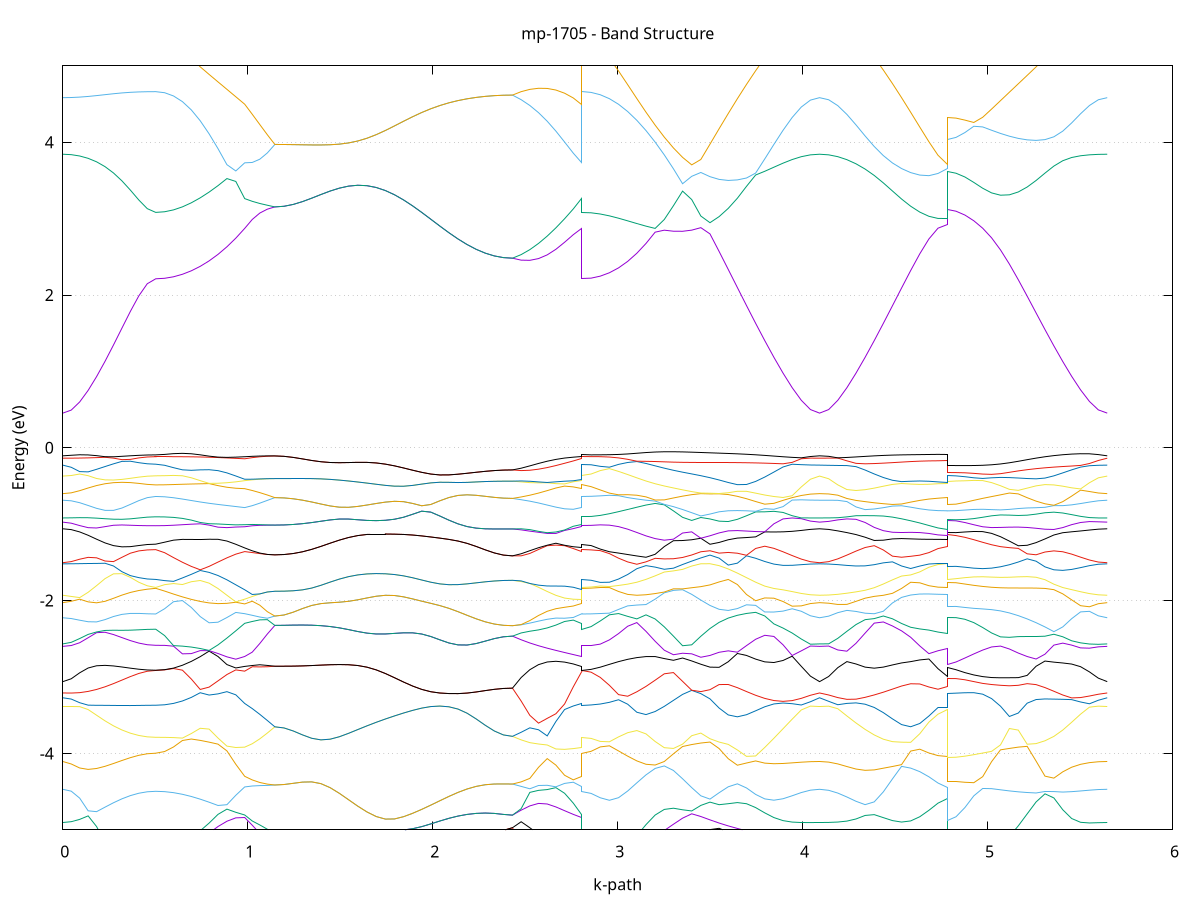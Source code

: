 set title 'mp-1705 - Band Structure'
set xlabel 'k-path'
set ylabel 'Energy (eV)'
set grid y
set yrange [-5:5]
set terminal png size 800,600
set output 'mp-1705_bands_gnuplot.png'
plot '-' using 1:2 with lines notitle, '-' using 1:2 with lines notitle, '-' using 1:2 with lines notitle, '-' using 1:2 with lines notitle, '-' using 1:2 with lines notitle, '-' using 1:2 with lines notitle, '-' using 1:2 with lines notitle, '-' using 1:2 with lines notitle, '-' using 1:2 with lines notitle, '-' using 1:2 with lines notitle, '-' using 1:2 with lines notitle, '-' using 1:2 with lines notitle, '-' using 1:2 with lines notitle, '-' using 1:2 with lines notitle, '-' using 1:2 with lines notitle, '-' using 1:2 with lines notitle, '-' using 1:2 with lines notitle, '-' using 1:2 with lines notitle, '-' using 1:2 with lines notitle, '-' using 1:2 with lines notitle, '-' using 1:2 with lines notitle, '-' using 1:2 with lines notitle, '-' using 1:2 with lines notitle, '-' using 1:2 with lines notitle, '-' using 1:2 with lines notitle, '-' using 1:2 with lines notitle, '-' using 1:2 with lines notitle, '-' using 1:2 with lines notitle, '-' using 1:2 with lines notitle, '-' using 1:2 with lines notitle, '-' using 1:2 with lines notitle, '-' using 1:2 with lines notitle, '-' using 1:2 with lines notitle, '-' using 1:2 with lines notitle, '-' using 1:2 with lines notitle, '-' using 1:2 with lines notitle, '-' using 1:2 with lines notitle, '-' using 1:2 with lines notitle, '-' using 1:2 with lines notitle, '-' using 1:2 with lines notitle, '-' using 1:2 with lines notitle, '-' using 1:2 with lines notitle, '-' using 1:2 with lines notitle, '-' using 1:2 with lines notitle, '-' using 1:2 with lines notitle, '-' using 1:2 with lines notitle, '-' using 1:2 with lines notitle, '-' using 1:2 with lines notitle, '-' using 1:2 with lines notitle, '-' using 1:2 with lines notitle, '-' using 1:2 with lines notitle, '-' using 1:2 with lines notitle, '-' using 1:2 with lines notitle, '-' using 1:2 with lines notitle, '-' using 1:2 with lines notitle, '-' using 1:2 with lines notitle, '-' using 1:2 with lines notitle, '-' using 1:2 with lines notitle, '-' using 1:2 with lines notitle, '-' using 1:2 with lines notitle, '-' using 1:2 with lines notitle, '-' using 1:2 with lines notitle, '-' using 1:2 with lines notitle, '-' using 1:2 with lines notitle, '-' using 1:2 with lines notitle, '-' using 1:2 with lines notitle, '-' using 1:2 with lines notitle, '-' using 1:2 with lines notitle, '-' using 1:2 with lines notitle, '-' using 1:2 with lines notitle, '-' using 1:2 with lines notitle, '-' using 1:2 with lines notitle, '-' using 1:2 with lines notitle, '-' using 1:2 with lines notitle, '-' using 1:2 with lines notitle, '-' using 1:2 with lines notitle, '-' using 1:2 with lines notitle, '-' using 1:2 with lines notitle, '-' using 1:2 with lines notitle, '-' using 1:2 with lines notitle, '-' using 1:2 with lines notitle, '-' using 1:2 with lines notitle, '-' using 1:2 with lines notitle, '-' using 1:2 with lines notitle, '-' using 1:2 with lines notitle, '-' using 1:2 with lines notitle, '-' using 1:2 with lines notitle, '-' using 1:2 with lines notitle, '-' using 1:2 with lines notitle, '-' using 1:2 with lines notitle, '-' using 1:2 with lines notitle, '-' using 1:2 with lines notitle, '-' using 1:2 with lines notitle, '-' using 1:2 with lines notitle, '-' using 1:2 with lines notitle, '-' using 1:2 with lines notitle
0.000000 -19.679777
0.045680 -19.676177
0.091360 -19.665577
0.137040 -19.648177
0.182720 -19.624577
0.228400 -19.595477
0.274080 -19.562177
0.319760 -19.526677
0.365440 -19.491577
0.411120 -19.460877
0.456800 -19.439377
0.502480 -19.431477
0.502480 -19.431477
0.550591 -19.427077
0.598701 -19.413577
0.646812 -19.391177
0.694923 -19.360077
0.743034 -19.320377
0.791145 -19.272277
0.839255 -19.216277
0.887366 -19.152577
0.935477 -19.081677
0.983588 -19.004077
0.983588 -19.004077
1.024354 -18.970077
1.065120 -18.941677
1.105887 -18.917177
1.146653 -18.894977
1.146653 -18.894977
1.196465 -18.891177
1.246277 -18.879877
1.296090 -18.861477
1.345902 -18.836277
1.395714 -18.804977
1.445526 -18.768677
1.495338 -18.728777
1.545151 -18.687377
1.594963 -18.647377
1.644775 -18.612677
1.694587 -18.588177
1.744400 -18.578977
1.744400 -18.578977
1.793466 -18.587577
1.842532 -18.612777
1.891598 -18.651077
1.940664 -18.697377
1.989730 -18.747577
2.038796 -18.798077
2.087863 -18.846477
2.136929 -18.890977
2.185995 -18.930277
2.235061 -18.963477
2.284127 -18.989977
2.333193 -19.009277
2.382259 -19.020877
2.431326 -19.024777
2.431326 -19.024777
2.478289 -19.027077
2.525253 -19.024177
2.572216 -19.017277
2.619180 -19.007877
2.666143 -18.998177
2.713107 -18.991677
2.760070 -18.992377
2.807034 -19.004077
2.807034 -19.431477
2.856495 -19.426777
2.905955 -19.412577
2.955416 -19.389077
3.004877 -19.356377
3.054337 -19.314577
3.103798 -19.264177
3.153259 -19.205277
3.202720 -19.138477
3.252180 -19.064177
3.301641 -18.983177
3.351102 -18.896077
3.351102 -18.896077
3.400475 -18.806577
3.449849 -18.914477
3.499223 -19.018177
3.548596 -19.116777
3.597970 -19.209377
3.647344 -19.294977
3.696717 -19.373177
3.746091 -19.443277
3.795465 -19.505077
3.844838 -19.557877
3.894212 -19.601477
3.943586 -19.635677
3.992959 -19.660077
4.042333 -19.674877
4.091707 -19.679777
4.091707 -19.679777
4.140973 -19.674977
4.190238 -19.660677
4.239504 -19.636677
4.288770 -19.603377
4.338036 -19.560877
4.387302 -19.509377
4.436568 -19.449277
4.485834 -19.380977
4.535100 -19.304777
4.584366 -19.221377
4.633632 -19.131277
4.682898 -19.035477
4.732163 -18.935077
4.781429 -18.845777
4.781429 -18.657877
4.829528 -18.675677
4.877626 -18.724777
4.925724 -18.795877
4.973822 -18.879777
5.021920 -18.969577
5.070018 -19.060477
5.118116 -19.149777
5.166215 -19.235077
5.214313 -19.314977
5.262411 -19.388577
5.310509 -19.454877
5.358607 -19.513377
5.406705 -19.563577
5.454803 -19.605077
5.502902 -19.637677
5.551000 -19.660977
5.599098 -19.675077
5.647196 -19.679777
e
0.000000 -17.860477
0.045680 -17.860777
0.091360 -17.949777
0.137040 -18.057577
0.182720 -18.166677
0.228400 -18.273377
0.274080 -18.374577
0.319760 -18.467077
0.365440 -18.547277
0.411120 -18.610577
0.456800 -18.651777
0.502480 -18.666177
0.502480 -18.666177
0.550591 -18.662177
0.598701 -18.649777
0.646812 -18.629377
0.694923 -18.600977
0.743034 -18.564877
0.791145 -18.521477
0.839255 -18.471177
0.887366 -18.580577
0.935477 -18.689977
0.983588 -18.796577
0.983588 -18.796577
1.024354 -18.824777
1.065120 -18.849977
1.105887 -18.872977
1.146653 -18.894977
1.146653 -18.894977
1.196465 -18.891177
1.246277 -18.879877
1.296090 -18.861477
1.345902 -18.836277
1.395714 -18.804977
1.445526 -18.768677
1.495338 -18.728777
1.545151 -18.687377
1.594963 -18.647377
1.644775 -18.612677
1.694587 -18.588177
1.744400 -18.578977
1.744400 -18.578977
1.793466 -18.587577
1.842532 -18.612777
1.891598 -18.651077
1.940664 -18.697377
1.989730 -18.747577
2.038796 -18.798077
2.087863 -18.846477
2.136929 -18.890977
2.185995 -18.930277
2.235061 -18.963477
2.284127 -18.989977
2.333193 -19.009177
2.382259 -19.020877
2.431326 -19.024777
2.431326 -19.024777
2.478289 -19.016777
2.525253 -19.002677
2.572216 -18.982377
2.619180 -18.955877
2.666143 -18.923577
2.713107 -18.885877
2.760070 -18.843177
2.807034 -18.796577
2.807034 -18.666177
2.856495 -18.662377
2.905955 -18.650677
2.955416 -18.631377
3.004877 -18.604777
3.054337 -18.570977
3.103798 -18.530777
3.153259 -18.485277
3.202720 -18.441177
3.252180 -18.478377
3.301641 -18.584577
3.351102 -18.695977
3.351102 -18.695977
3.400475 -18.803877
3.449849 -18.707577
3.499223 -18.608177
3.548596 -18.507377
3.597970 -18.406777
3.647344 -18.308377
3.696717 -18.214877
3.746091 -18.128977
3.795465 -18.053877
3.844838 -17.991977
3.894212 -17.944077
3.943586 -17.908977
3.992959 -17.883977
4.042333 -17.867177
4.091707 -17.860477
4.091707 -17.860477
4.140973 -17.866677
4.190238 -17.884277
4.239504 -17.910877
4.288770 -17.944877
4.338036 -17.987477
4.387302 -18.042277
4.436568 -18.112177
4.485834 -18.196277
4.535100 -18.291277
4.584366 -18.393877
4.633632 -18.500977
4.682898 -18.610177
4.732163 -18.718977
4.781429 -18.811077
4.781429 -18.483777
4.829528 -18.481577
4.877626 -18.474477
4.925724 -18.461777
4.973822 -18.443377
5.021920 -18.419577
5.070018 -18.390377
5.118116 -18.355877
5.166215 -18.316477
5.214313 -18.272477
5.262411 -18.224277
5.310509 -18.172577
5.358607 -18.118177
5.406705 -18.062177
5.454803 -18.006477
5.502902 -17.953577
5.551000 -17.907277
5.599098 -17.873577
5.647196 -17.860477
e
0.000000 -17.800977
0.045680 -17.852177
0.091360 -17.861577
0.137040 -17.862777
0.182720 -17.864277
0.228400 -17.866077
0.274080 -17.867877
0.319760 -17.869477
0.365440 -17.871077
0.411120 -17.872077
0.456800 -17.872877
0.502480 -17.873077
0.502480 -17.873077
0.550591 -17.897377
0.598701 -17.959977
0.646812 -18.045377
0.694923 -18.143477
0.743034 -18.248977
0.791145 -18.358477
0.839255 -18.469577
0.887366 -18.414177
0.935477 -18.351277
0.983588 -18.283077
0.983588 -18.283077
1.024354 -18.245877
1.065120 -18.195077
1.105887 -18.132777
1.146653 -18.061777
1.146653 -18.061777
1.196465 -18.058977
1.246277 -18.050377
1.296090 -18.036277
1.345902 -18.017077
1.395714 -17.993277
1.445526 -17.965777
1.495338 -17.935877
1.545151 -17.905777
1.594963 -17.879377
1.644775 -17.861777
1.694587 -17.854277
1.744400 -17.848877
1.744400 -17.848877
1.793466 -17.834577
1.842532 -17.806477
1.891598 -17.766077
1.940664 -17.718477
1.989730 -17.670177
2.038796 -17.628777
2.087863 -17.601877
2.136929 -17.592377
2.185995 -17.595677
2.235061 -17.604977
2.284127 -17.615577
2.333193 -17.624577
2.382259 -17.630477
2.431326 -17.632477
2.431326 -17.632477
2.478289 -17.734977
2.525253 -17.838977
2.572216 -17.940577
2.619180 -18.036577
2.666143 -18.123277
2.713107 -18.196377
2.760070 -18.251177
2.807034 -18.283077
2.807034 -17.873077
2.856495 -17.879177
2.905955 -17.898877
2.955416 -17.934677
3.004877 -17.988777
3.054337 -18.060777
3.103798 -18.147477
3.153259 -18.244277
3.202720 -18.341277
3.252180 -18.356377
3.301641 -18.300077
3.351102 -18.235177
3.351102 -18.235177
3.400475 -18.166777
3.449849 -18.096877
3.499223 -18.027177
3.548596 -17.959177
3.597970 -17.894977
3.647344 -17.836377
3.696717 -17.785077
3.746091 -17.741877
3.795465 -17.706777
3.844838 -17.715277
3.894212 -17.738177
3.943586 -17.759877
3.992959 -17.779277
4.042333 -17.794577
4.091707 -17.800977
4.091707 -17.800977
4.140973 -17.804677
4.190238 -17.814377
4.239504 -17.829677
4.288770 -17.850977
4.338036 -17.877177
4.387302 -17.904677
4.436568 -17.928577
4.485834 -17.947177
4.535100 -17.960477
4.584366 -17.969377
4.633632 -17.974777
4.682898 -17.977677
4.732163 -17.979077
4.781429 -17.979377
4.781429 -17.975777
4.829528 -17.971077
4.877626 -17.957777
4.925724 -17.936977
4.973822 -17.909577
5.021920 -17.876177
5.070018 -17.837577
5.118116 -17.794977
5.166215 -17.750577
5.214313 -17.711777
5.262411 -17.704677
5.310509 -17.720077
5.358607 -17.737977
5.406705 -17.754777
5.454803 -17.769377
5.502902 -17.781477
5.551000 -17.790977
5.599098 -17.797977
5.647196 -17.800977
e
0.000000 -17.606077
0.045680 -17.559677
0.091360 -17.524377
0.137040 -17.525877
0.182720 -17.527877
0.228400 -17.530177
0.274080 -17.532477
0.319760 -17.534777
0.365440 -17.536677
0.411120 -17.538177
0.456800 -17.539177
0.502480 -17.539477
0.502480 -17.539477
0.550591 -17.529077
0.598701 -17.507977
0.646812 -17.492577
0.694923 -17.491677
0.743034 -17.506877
0.791145 -17.536377
0.839255 -17.577077
0.887366 -17.626077
0.935477 -17.680877
0.983588 -17.739477
0.983588 -17.739477
1.024354 -17.821177
1.065120 -17.903577
1.105887 -17.984577
1.146653 -18.061777
1.146653 -18.061777
1.196465 -18.058977
1.246277 -18.050377
1.296090 -18.036277
1.345902 -18.017077
1.395714 -17.993277
1.445526 -17.965777
1.495338 -17.935877
1.545151 -17.905777
1.594963 -17.879377
1.644775 -17.861777
1.694587 -17.854277
1.744400 -17.848877
1.744400 -17.848877
1.793466 -17.834577
1.842532 -17.806477
1.891598 -17.766077
1.940664 -17.718477
1.989730 -17.670177
2.038796 -17.628777
2.087863 -17.601877
2.136929 -17.592377
2.185995 -17.595677
2.235061 -17.604977
2.284127 -17.615577
2.333193 -17.624577
2.382259 -17.630477
2.431326 -17.632477
2.431326 -17.632477
2.478289 -17.537677
2.525253 -17.466677
2.572216 -17.453877
2.619180 -17.494277
2.666143 -17.553177
2.713107 -17.616677
2.760070 -17.679777
2.807034 -17.739477
2.807034 -17.539477
2.856495 -17.537277
2.905955 -17.530977
2.955416 -17.520877
3.004877 -17.534277
3.054337 -17.540977
3.103798 -17.539777
3.153259 -17.532577
3.202720 -17.521377
3.252180 -17.507977
3.301641 -17.493977
3.351102 -17.480277
3.351102 -17.480277
3.400475 -17.480677
3.449849 -17.504077
3.499223 -17.530677
3.548596 -17.558877
3.597970 -17.587377
3.647344 -17.615177
3.696717 -17.641977
3.746091 -17.667377
3.795465 -17.691777
3.844838 -17.678677
3.894212 -17.656177
3.943586 -17.637477
3.992959 -17.622077
4.042333 -17.610577
4.091707 -17.606077
4.091707 -17.606077
4.140973 -17.601477
4.190238 -17.590477
4.239504 -17.577677
4.288770 -17.565477
4.338036 -17.555277
4.387302 -17.548877
4.436568 -17.548377
4.485834 -17.555077
4.535100 -17.568177
4.584366 -17.584677
4.633632 -17.601377
4.682898 -17.615377
4.732163 -17.624777
4.781429 -17.627977
4.781429 -17.775577
4.829528 -17.760277
4.877626 -17.719877
4.925724 -17.668077
4.973822 -17.622777
5.021920 -17.600377
5.070018 -17.605977
5.118116 -17.622477
5.166215 -17.641177
5.214313 -17.653977
5.262411 -17.636777
5.310509 -17.603077
5.358607 -17.582177
5.406705 -17.580477
5.454803 -17.587877
5.502902 -17.596377
5.551000 -17.602677
5.599098 -17.605577
5.647196 -17.606077
e
0.000000 -17.523077
0.045680 -17.523377
0.091360 -17.478177
0.137040 -17.432777
0.182720 -17.436177
0.228400 -17.444077
0.274080 -17.452677
0.319760 -17.460877
0.365440 -17.467877
0.411120 -17.473277
0.456800 -17.476677
0.502480 -17.477777
0.502480 -17.477777
0.550591 -17.474877
0.598701 -17.466077
0.646812 -17.451577
0.694923 -17.431677
0.743034 -17.406577
0.791145 -17.376677
0.839255 -17.342677
0.887366 -17.304977
0.935477 -17.264677
0.983588 -17.222577
0.983588 -17.222577
1.024354 -17.200277
1.065120 -17.177677
1.105887 -17.155077
1.146653 -17.133177
1.146653 -17.133177
1.196465 -17.142277
1.246277 -17.168677
1.296090 -17.210177
1.345902 -17.263777
1.395714 -17.325977
1.445526 -17.393177
1.495338 -17.461077
1.545151 -17.524277
1.594963 -17.575677
1.644775 -17.605977
1.694587 -17.609177
1.744400 -17.589277
1.744400 -17.589277
1.793466 -17.556877
1.842532 -17.519277
1.891598 -17.482077
1.940664 -17.449477
1.989730 -17.424077
2.038796 -17.403777
2.087863 -17.381177
2.136929 -17.351177
2.185995 -17.315877
2.235061 -17.280977
2.284127 -17.250677
2.333193 -17.227577
2.382259 -17.213277
2.431326 -17.208477
2.431326 -17.208477
2.478289 -17.238777
2.525253 -17.263477
2.572216 -17.246577
2.619180 -17.194077
2.666143 -17.199177
2.713107 -17.207577
2.760070 -17.215477
2.807034 -17.222577
2.807034 -17.477777
2.856495 -17.484277
2.905955 -17.500777
2.955416 -17.519777
3.004877 -17.507677
3.054337 -17.492477
3.103798 -17.476777
3.153259 -17.462577
3.202720 -17.452077
3.252180 -17.447677
3.301641 -17.451077
3.351102 -17.462477
3.351102 -17.462477
3.400475 -17.467577
3.449849 -17.456077
3.499223 -17.445777
3.548596 -17.436477
3.597970 -17.427777
3.647344 -17.420077
3.696717 -17.420577
3.746091 -17.445577
3.795465 -17.460977
3.844838 -17.465077
3.894212 -17.459277
3.943586 -17.481377
3.992959 -17.501677
4.042333 -17.516977
4.091707 -17.523077
4.091707 -17.523077
4.140973 -17.517577
4.190238 -17.501977
4.239504 -17.479777
4.288770 -17.467777
4.338036 -17.478077
4.387302 -17.485677
4.436568 -17.487477
4.485834 -17.484077
4.535100 -17.476477
4.584366 -17.466777
4.633632 -17.456877
4.682898 -17.448277
4.732163 -17.442677
4.781429 -17.440677
4.781429 -17.539977
4.829528 -17.540577
4.877626 -17.543377
4.925724 -17.549177
4.973822 -17.557177
5.021920 -17.560077
5.070018 -17.549977
5.118116 -17.537377
5.166215 -17.526177
5.214313 -17.516677
5.262411 -17.509277
5.310509 -17.502777
5.358607 -17.490277
5.406705 -17.473677
5.454803 -17.477977
5.502902 -17.487277
5.551000 -17.501677
5.599098 -17.516377
5.647196 -17.523077
e
0.000000 -17.411177
0.045680 -17.412177
0.091360 -17.412977
0.137040 -17.378177
0.182720 -17.302777
0.228400 -17.233277
0.274080 -17.173977
0.319760 -17.125877
0.365440 -17.119477
0.411120 -17.116277
0.456800 -17.114377
0.502480 -17.113677
0.502480 -17.113677
0.550591 -17.111877
0.598701 -17.106077
0.646812 -17.095177
0.694923 -17.079877
0.743034 -17.062877
0.791145 -17.048277
0.839255 -17.039877
0.887366 -17.040477
0.935477 -17.050977
0.983588 -17.070877
0.983588 -17.070877
1.024354 -17.080277
1.065120 -17.094777
1.105887 -17.112777
1.146653 -17.133177
1.146653 -17.133177
1.196465 -17.142277
1.246277 -17.168677
1.296090 -17.210177
1.345902 -17.263777
1.395714 -17.325977
1.445526 -17.393177
1.495338 -17.461077
1.545151 -17.524277
1.594963 -17.575677
1.644775 -17.605977
1.694587 -17.609177
1.744400 -17.589277
1.744400 -17.589277
1.793466 -17.556877
1.842532 -17.519277
1.891598 -17.482077
1.940664 -17.449477
1.989730 -17.424077
2.038796 -17.403777
2.087863 -17.381177
2.136929 -17.351177
2.185995 -17.315877
2.235061 -17.280977
2.284127 -17.250677
2.333193 -17.227577
2.382259 -17.213277
2.431326 -17.208477
2.431326 -17.208477
2.478289 -17.189577
2.525253 -17.183177
2.572216 -17.185077
2.619180 -17.191277
2.666143 -17.143477
2.713107 -17.107877
2.760070 -17.085277
2.807034 -17.070877
2.807034 -17.113677
2.856495 -17.109077
2.905955 -17.097077
2.955416 -17.081177
3.004877 -17.073777
3.054337 -17.089777
3.103798 -17.107677
3.153259 -17.126377
3.202720 -17.144977
3.252180 -17.162977
3.301641 -17.180677
3.351102 -17.199577
3.351102 -17.199577
3.400475 -17.221877
3.449849 -17.248977
3.499223 -17.280977
3.548596 -17.316377
3.597970 -17.353177
3.647344 -17.388777
3.696717 -17.414777
3.746091 -17.414677
3.795465 -17.422577
3.844838 -17.438477
3.894212 -17.458177
3.943586 -17.443877
3.992959 -17.427877
4.042333 -17.415777
4.091707 -17.411177
4.091707 -17.411177
4.140973 -17.415277
4.190238 -17.426477
4.239504 -17.441477
4.288770 -17.444277
4.338036 -17.424177
4.387302 -17.406177
4.436568 -17.391677
4.485834 -17.377477
4.535100 -17.361877
4.584366 -17.345777
4.633632 -17.330577
4.682898 -17.318177
4.732163 -17.310177
4.781429 -17.307377
4.781429 -17.508477
4.829528 -17.506877
4.877626 -17.500577
4.925724 -17.485577
4.973822 -17.458677
5.021920 -17.425877
5.070018 -17.405077
5.118116 -17.405177
5.166215 -17.418777
5.214313 -17.437177
5.262411 -17.454377
5.310509 -17.465977
5.358607 -17.470977
5.406705 -17.467277
5.454803 -17.443777
5.502902 -17.426677
5.551000 -17.416977
5.599098 -17.412477
5.647196 -17.411177
e
0.000000 -17.146877
0.045680 -17.146277
0.091360 -17.144277
0.137040 -17.141177
0.182720 -17.137177
0.228400 -17.132677
0.274080 -17.127977
0.319760 -17.123377
0.365440 -17.088977
0.411120 -17.062877
0.456800 -17.047477
0.502480 -17.042277
0.502480 -17.042277
0.550591 -17.039277
0.598701 -17.030177
0.646812 -17.015077
0.694923 -16.994277
0.743034 -16.968077
0.791145 -16.936977
0.839255 -16.901477
0.887366 -16.862177
0.935477 -16.819877
0.983588 -16.775577
0.983588 -16.775577
1.024354 -16.749177
1.065120 -16.727277
1.105887 -16.710877
1.146653 -16.701677
1.146653 -16.701677
1.196465 -16.702777
1.246277 -16.706177
1.296090 -16.712877
1.345902 -16.723877
1.395714 -16.739877
1.445526 -16.761577
1.495338 -16.789177
1.545151 -16.822277
1.594963 -16.860577
1.644775 -16.902777
1.694587 -16.947677
1.744400 -16.993777
1.744400 -16.993777
1.793466 -17.038177
1.842532 -17.079377
1.891598 -17.114177
1.940664 -17.138477
1.989730 -17.148677
2.038796 -17.143177
2.087863 -17.125277
2.136929 -17.100477
2.185995 -17.073777
2.235061 -17.048377
2.284127 -17.026777
2.333193 -17.010377
2.382259 -17.000077
2.431326 -16.996577
2.431326 -16.996577
2.478289 -17.007177
2.525253 -17.004477
2.572216 -16.990677
2.619180 -16.964977
2.666143 -16.924477
2.713107 -16.869577
2.760070 -16.806677
2.807034 -16.775577
2.807034 -17.042277
2.856495 -17.044377
2.905955 -17.050477
2.955416 -17.060477
3.004877 -17.064277
3.054337 -17.048377
3.103798 -17.034177
3.153259 -17.022177
3.202720 -17.012677
3.252180 -17.005877
3.301641 -17.002877
3.351102 -17.004977
3.351102 -17.004977
3.400475 -17.013477
3.449849 -17.029577
3.499223 -17.052977
3.548596 -17.082277
3.597970 -17.114577
3.647344 -17.146577
3.696717 -17.174177
3.746091 -17.192677
3.795465 -17.199077
3.844838 -17.194177
3.894212 -17.182577
3.943586 -17.169077
3.992959 -17.157277
4.042333 -17.149577
4.091707 -17.146877
4.091707 -17.146877
4.140973 -17.149077
4.190238 -17.154677
4.239504 -17.161177
4.288770 -17.164477
4.338036 -17.159777
4.387302 -17.143877
4.436568 -17.117077
4.485834 -17.082577
4.535100 -17.044677
4.584366 -17.007077
4.633632 -16.972577
4.682898 -16.944177
4.732163 -16.925177
4.781429 -16.918377
4.781429 -17.123177
4.829528 -17.129077
4.877626 -17.144377
4.925724 -17.163977
4.973822 -17.181277
5.021920 -17.186877
5.070018 -17.171477
5.118116 -17.138377
5.166215 -17.105077
5.214313 -17.084377
5.262411 -17.079077
5.310509 -17.086077
5.358607 -17.100977
5.406705 -17.118977
5.454803 -17.134877
5.502902 -17.144877
5.551000 -17.148077
5.599098 -17.147577
5.647196 -17.146877
e
0.000000 -16.626577
0.045680 -16.622777
0.091360 -16.611377
0.137040 -16.593177
0.182720 -16.569477
0.228400 -16.541977
0.274080 -16.512677
0.319760 -16.484077
0.365440 -16.458677
0.411120 -16.438677
0.456800 -16.435077
0.502480 -16.435477
0.502480 -16.435477
0.550591 -16.439777
0.598701 -16.452177
0.646812 -16.472077
0.694923 -16.498377
0.743034 -16.529877
0.791145 -16.565877
0.839255 -16.605477
0.887366 -16.648377
0.935477 -16.694277
0.983588 -16.742677
0.983588 -16.742677
1.024354 -16.725677
1.065120 -16.710477
1.105887 -16.701477
1.146653 -16.701677
1.146653 -16.701677
1.196465 -16.702777
1.246277 -16.706177
1.296090 -16.712877
1.345902 -16.723877
1.395714 -16.739877
1.445526 -16.761577
1.495338 -16.789177
1.545151 -16.822277
1.594963 -16.860577
1.644775 -16.902777
1.694587 -16.947677
1.744400 -16.993777
1.744400 -16.993777
1.793466 -17.038177
1.842532 -17.079377
1.891598 -17.114177
1.940664 -17.138477
1.989730 -17.148677
2.038796 -17.143177
2.087863 -17.125277
2.136929 -17.100477
2.185995 -17.073777
2.235061 -17.048377
2.284127 -17.026777
2.333193 -17.010377
2.382259 -17.000077
2.431326 -16.996577
2.431326 -16.996577
2.478289 -16.971277
2.525253 -16.934977
2.572216 -16.894877
2.619180 -16.856477
2.666143 -16.823377
2.713107 -16.797877
2.760070 -16.781577
2.807034 -16.742677
2.807034 -16.435477
2.856495 -16.438377
2.905955 -16.446877
2.955416 -16.460777
3.004877 -16.479577
3.054337 -16.502377
3.103798 -16.528277
3.153259 -16.555777
3.202720 -16.582877
3.252180 -16.607277
3.301641 -16.626177
3.351102 -16.637177
3.351102 -16.637177
3.400475 -16.638477
3.449849 -16.629677
3.499223 -16.612077
3.548596 -16.587877
3.597970 -16.591177
3.647344 -16.603077
3.696717 -16.613177
3.746091 -16.620977
3.795465 -16.626477
3.844838 -16.629577
3.894212 -16.630477
3.943586 -16.629777
3.992959 -16.628377
4.042333 -16.627177
4.091707 -16.626577
4.091707 -16.626577
4.140973 -16.626477
4.190238 -16.625977
4.239504 -16.625177
4.288770 -16.623977
4.338036 -16.622177
4.387302 -16.619877
4.436568 -16.617177
4.485834 -16.614377
4.535100 -16.611977
4.584366 -16.610877
4.633632 -16.613277
4.682898 -16.620577
4.732163 -16.629177
4.781429 -16.632877
4.781429 -16.927777
4.829528 -16.925277
4.877626 -16.918977
4.925724 -16.910777
4.973822 -16.901777
5.021920 -16.891377
5.070018 -16.877577
5.118116 -16.856977
5.166215 -16.825877
5.214313 -16.783577
5.262411 -16.735177
5.310509 -16.688677
5.358607 -16.653077
5.406705 -16.633877
5.454803 -16.627077
5.502902 -16.625577
5.551000 -16.625777
5.599098 -16.626377
5.647196 -16.626577
e
0.000000 -16.396677
0.045680 -16.400377
0.091360 -16.405577
0.137040 -16.410777
0.182720 -16.415677
0.228400 -16.420377
0.274080 -16.424677
0.319760 -16.428377
0.365440 -16.431377
0.411120 -16.433677
0.456800 -16.425977
0.502480 -16.421577
0.502480 -16.421577
0.550591 -16.421677
0.598701 -16.422177
0.646812 -16.423077
0.694923 -16.424477
0.743034 -16.426577
0.791145 -16.432977
0.839255 -16.455077
0.887366 -16.475077
0.935477 -16.491677
0.983588 -16.504277
0.983588 -16.504277
1.024354 -16.515677
1.065120 -16.522477
1.105887 -16.522277
1.146653 -16.514277
1.146653 -16.514277
1.196465 -16.513777
1.246277 -16.512277
1.296090 -16.510377
1.345902 -16.508377
1.395714 -16.506577
1.445526 -16.504977
1.495338 -16.503377
1.545151 -16.501777
1.594963 -16.499977
1.644775 -16.497877
1.694587 -16.495577
1.744400 -16.493177
1.744400 -16.493177
1.793466 -16.490677
1.842532 -16.488077
1.891598 -16.485477
1.940664 -16.482677
1.989730 -16.479877
2.038796 -16.476877
2.087863 -16.473677
2.136929 -16.470377
2.185995 -16.467077
2.235061 -16.463777
2.284127 -16.460877
2.333193 -16.458577
2.382259 -16.456977
2.431326 -16.456477
2.431326 -16.456477
2.478289 -16.461877
2.525253 -16.467377
2.572216 -16.472877
2.619180 -16.478277
2.666143 -16.483877
2.713107 -16.489877
2.760070 -16.496577
2.807034 -16.504277
2.807034 -16.421577
2.856495 -16.422677
2.905955 -16.426177
2.955416 -16.431877
3.004877 -16.439877
3.054337 -16.449877
3.103798 -16.461977
3.153259 -16.476277
3.202720 -16.492477
3.252180 -16.510577
3.301641 -16.529277
3.351102 -16.546577
3.351102 -16.546577
3.400475 -16.559677
3.449849 -16.566777
3.499223 -16.569977
3.548596 -16.578777
3.597970 -16.559677
3.647344 -16.529977
3.696717 -16.500977
3.746091 -16.474277
3.795465 -16.451277
3.844838 -16.433377
3.894212 -16.418477
3.943586 -16.407677
3.992959 -16.401177
4.042333 -16.397677
4.091707 -16.396677
4.091707 -16.396677
4.140973 -16.398477
4.190238 -16.403877
4.239504 -16.412577
4.288770 -16.424677
4.338036 -16.440177
4.387302 -16.458677
4.436568 -16.479777
4.485834 -16.502577
4.535100 -16.525877
4.584366 -16.547477
4.633632 -16.563977
4.682898 -16.571377
4.732163 -16.570477
4.781429 -16.564577
4.781429 -16.623977
4.829528 -16.619577
4.877626 -16.606777
4.925724 -16.586977
4.973822 -16.562377
5.021920 -16.535377
5.070018 -16.509777
5.118116 -16.496677
5.166215 -16.506377
5.214313 -16.521377
5.262411 -16.534077
5.310509 -16.540377
5.358607 -16.535177
5.406705 -16.515677
5.454803 -16.487677
5.502902 -16.458977
5.551000 -16.433277
5.599098 -16.411777
5.647196 -16.396677
e
0.000000 -16.392077
0.045680 -16.388277
0.091360 -16.382877
0.137040 -16.377477
0.182720 -16.372077
0.228400 -16.367077
0.274080 -16.362377
0.319760 -16.358277
0.365440 -16.354977
0.411120 -16.352477
0.456800 -16.350977
0.502480 -16.350477
0.502480 -16.350477
0.550591 -16.352977
0.598701 -16.360777
0.646812 -16.373377
0.694923 -16.390377
0.743034 -16.410777
0.791145 -16.429677
0.839255 -16.433877
0.887366 -16.439377
0.935477 -16.446377
0.983588 -16.454577
0.983588 -16.454577
1.024354 -16.468077
1.065120 -16.484077
1.105887 -16.500477
1.146653 -16.514277
1.146653 -16.514277
1.196465 -16.513777
1.246277 -16.512277
1.296090 -16.510377
1.345902 -16.508377
1.395714 -16.506577
1.445526 -16.504977
1.495338 -16.503377
1.545151 -16.501777
1.594963 -16.499977
1.644775 -16.497877
1.694587 -16.495577
1.744400 -16.493177
1.744400 -16.493177
1.793466 -16.490677
1.842532 -16.488077
1.891598 -16.485477
1.940664 -16.482677
1.989730 -16.479877
2.038796 -16.476877
2.087863 -16.473677
2.136929 -16.470377
2.185995 -16.467077
2.235061 -16.463777
2.284127 -16.460877
2.333193 -16.458577
2.382259 -16.456977
2.431326 -16.456477
2.431326 -16.456477
2.478289 -16.451377
2.525253 -16.446877
2.572216 -16.443477
2.619180 -16.441477
2.666143 -16.441177
2.713107 -16.443077
2.760070 -16.447477
2.807034 -16.454577
2.807034 -16.350477
2.856495 -16.351277
2.905955 -16.354177
2.955416 -16.359577
3.004877 -16.368077
3.054337 -16.380177
3.103798 -16.396077
3.153259 -16.415277
3.202720 -16.436777
3.252180 -16.459177
3.301641 -16.481177
3.351102 -16.501877
3.351102 -16.501877
3.400475 -16.520977
3.449849 -16.537977
3.499223 -16.549677
3.548596 -16.546777
3.597970 -16.532877
3.647344 -16.513877
3.696717 -16.492777
3.746091 -16.471377
3.795465 -16.451177
3.844838 -16.432277
3.894212 -16.417777
3.943586 -16.406777
3.992959 -16.398577
4.042333 -16.393677
4.091707 -16.392077
4.091707 -16.392077
4.140973 -16.392477
4.190238 -16.394277
4.239504 -16.398077
4.288770 -16.404477
4.338036 -16.413877
4.387302 -16.426477
4.436568 -16.442177
4.485834 -16.460477
4.535100 -16.480677
4.584366 -16.501377
4.633632 -16.521377
4.682898 -16.539077
4.732163 -16.553577
4.781429 -16.563677
4.781429 -16.398877
4.829528 -16.400677
4.877626 -16.406177
4.925724 -16.414977
4.973822 -16.426977
5.021920 -16.441077
5.070018 -16.455277
5.118116 -16.458877
5.166215 -16.441777
5.214313 -16.420377
5.262411 -16.401277
5.310509 -16.385777
5.358607 -16.374377
5.406705 -16.367377
5.454803 -16.364677
5.502902 -16.366177
5.551000 -16.371677
5.599098 -16.380977
5.647196 -16.392077
e
0.000000 -10.333977
0.045680 -10.328977
0.091360 -10.314077
0.137040 -10.289677
0.182720 -10.256077
0.228400 -10.214177
0.274080 -10.165177
0.319760 -10.110577
0.365440 -10.053577
0.411120 -9.998977
0.456800 -9.956277
0.502480 -9.939277
0.502480 -9.939277
0.550591 -9.936977
0.598701 -9.928377
0.646812 -9.909677
0.694923 -9.877377
0.743034 -9.829577
0.791145 -9.765477
0.839255 -9.685077
0.887366 -9.589177
0.935477 -9.478877
0.983588 -9.355377
0.983588 -9.355377
1.024354 -9.216077
1.065120 -9.068677
1.105887 -8.914877
1.146653 -8.758077
1.146653 -8.758077
1.196465 -8.756277
1.246277 -8.751077
1.296090 -8.743177
1.345902 -8.733377
1.395714 -8.722777
1.445526 -8.712377
1.495338 -8.703577
1.545151 -8.697377
1.594963 -8.695177
1.644775 -8.698377
1.694587 -8.708277
1.744400 -8.726077
1.744400 -8.726077
1.793466 -8.752177
1.842532 -8.786977
1.891598 -8.830277
1.940664 -8.881077
1.989730 -8.937777
2.038796 -8.998277
2.087863 -9.060177
2.136929 -9.120877
2.185995 -9.177877
2.235061 -9.228477
2.284127 -9.270477
2.333193 -9.301977
2.382259 -9.321477
2.431326 -9.328077
2.431326 -9.328077
2.478289 -9.398977
2.525253 -9.450977
2.572216 -9.483677
2.619180 -9.496577
2.666143 -9.489577
2.713107 -9.463177
2.760070 -9.417977
2.807034 -9.355377
2.807034 -9.939277
2.856495 -9.939377
2.905955 -9.939577
2.955416 -9.938477
3.004877 -9.934577
3.054337 -9.925777
3.103798 -9.910277
3.153259 -9.886077
3.202720 -9.851877
3.252180 -9.806577
3.301641 -9.749777
3.351102 -9.681477
3.351102 -9.681477
3.400475 -9.603177
3.449849 -9.518077
3.499223 -9.434577
3.548596 -9.377077
3.597970 -9.395977
3.647344 -9.501677
3.696717 -9.642877
3.746091 -9.787277
3.795465 -9.922577
3.844838 -10.042877
3.894212 -10.144877
3.943586 -10.226377
3.992959 -10.285777
4.042333 -10.321877
4.091707 -10.333977
4.091707 -10.333977
4.140973 -10.322777
4.190238 -10.289477
4.239504 -10.235077
4.288770 -10.161477
4.338036 -10.071177
4.387302 -9.968277
4.436568 -9.858377
4.485834 -9.749777
4.535100 -9.652677
4.584366 -9.576477
4.633632 -9.524677
4.682898 -9.493977
4.732163 -9.478477
4.781429 -9.473777
4.781429 -9.001777
4.829528 -9.001777
4.877626 -9.001677
4.925724 -9.000577
4.973822 -8.998677
5.021920 -9.000577
5.070018 -9.029577
5.118116 -9.136777
5.166215 -9.297777
5.214313 -9.468377
5.262411 -9.633577
5.310509 -9.787477
5.358607 -9.926177
5.406705 -10.047177
5.454803 -10.148577
5.502902 -10.228877
5.551000 -10.286977
5.599098 -10.322177
5.647196 -10.333977
e
0.000000 -9.008777
0.045680 -9.016577
0.091360 -9.039477
0.137040 -9.076577
0.182720 -9.126177
0.228400 -9.186177
0.274080 -9.253777
0.319760 -9.325777
0.365440 -9.397977
0.411120 -9.464277
0.456800 -9.514377
0.502480 -9.533877
0.502480 -9.533877
0.550591 -9.515277
0.598701 -9.461577
0.646812 -9.377477
0.694923 -9.267777
0.743034 -9.136277
0.791145 -8.986077
0.839255 -8.819677
0.887366 -8.639177
0.935477 -8.446577
0.983588 -8.299777
0.983588 -8.299777
1.024354 -8.360277
1.065120 -8.464877
1.105887 -8.603977
1.146653 -8.758077
1.146653 -8.758077
1.196465 -8.756277
1.246277 -8.751077
1.296090 -8.743177
1.345902 -8.733377
1.395714 -8.722777
1.445526 -8.712377
1.495338 -8.703577
1.545151 -8.697377
1.594963 -8.695177
1.644775 -8.698377
1.694587 -8.708277
1.744400 -8.726077
1.744400 -8.726077
1.793466 -8.752177
1.842532 -8.786977
1.891598 -8.830277
1.940664 -8.881077
1.989730 -8.937777
2.038796 -8.998277
2.087863 -9.060177
2.136929 -9.120877
2.185995 -9.177877
2.235061 -9.228477
2.284127 -9.270477
2.333193 -9.301977
2.382259 -9.321477
2.431326 -9.328077
2.431326 -9.328077
2.478289 -9.239177
2.525253 -9.133277
2.572216 -9.011777
2.619180 -8.876477
2.666143 -8.729977
2.713107 -8.576677
2.760070 -8.425377
2.807034 -8.299777
2.807034 -9.533877
2.856495 -9.522577
2.905955 -9.488677
2.955416 -9.432777
3.004877 -9.355477
3.054337 -9.257777
3.103798 -9.141177
3.153259 -9.007777
3.202720 -8.860877
3.252180 -8.707377
3.301641 -8.569877
3.351102 -8.517677
3.351102 -8.517677
3.400475 -8.562577
3.449849 -8.632477
3.499223 -8.701477
3.548596 -8.826777
3.597970 -8.872677
3.647344 -8.863377
3.696717 -8.901177
3.746091 -8.931677
3.795465 -8.955677
3.844838 -8.974177
3.894212 -8.987877
3.943586 -8.997577
3.992959 -9.003977
4.042333 -9.007577
4.091707 -9.008777
4.091707 -9.008777
4.140973 -9.008977
4.190238 -9.009377
4.239504 -9.009677
4.288770 -9.008977
4.338036 -9.005677
4.387302 -8.996977
4.436568 -8.978577
4.485834 -8.943477
4.535100 -8.882777
4.584366 -8.789177
4.633632 -8.782977
4.682898 -8.834677
4.732163 -8.865977
4.781429 -8.876477
4.781429 -8.183377
4.829528 -8.202277
4.877626 -8.263177
4.925724 -8.368177
4.973822 -8.506877
5.021920 -8.660677
5.070018 -8.794477
5.118116 -8.849677
5.166215 -8.847777
5.214313 -8.835377
5.262411 -8.832777
5.310509 -8.847277
5.358607 -8.875177
5.406705 -8.908677
5.454803 -8.941477
5.502902 -8.969677
5.551000 -8.991077
5.599098 -9.004277
5.647196 -9.008777
e
0.000000 -7.627677
0.045680 -7.621377
0.091360 -7.602377
0.137040 -7.570177
0.182720 -7.524477
0.228400 -7.464377
0.274080 -7.389377
0.319760 -7.298977
0.365440 -7.193377
0.411120 -7.074077
0.456800 -6.948377
0.502480 -6.867777
0.502480 -6.867777
0.550591 -6.883477
0.598701 -6.939277
0.646812 -7.047777
0.694923 -7.197677
0.743034 -7.369977
0.791145 -7.553077
0.839255 -7.740777
0.887366 -7.929277
0.935477 -8.116177
0.983588 -8.243577
0.983588 -8.243577
1.024354 -8.212677
1.065120 -8.184377
1.105887 -8.157777
1.146653 -8.130777
1.146653 -8.130777
1.196465 -8.123377
1.246277 -8.101377
1.296090 -8.065077
1.345902 -8.015277
1.395714 -7.953377
1.445526 -7.881377
1.495338 -7.801977
1.545151 -7.718577
1.594963 -7.635277
1.644775 -7.556777
1.694587 -7.487277
1.744400 -7.430877
1.744400 -7.430877
1.793466 -7.390577
1.842532 -7.366277
1.891598 -7.357277
1.940664 -7.361477
1.989730 -7.376477
2.038796 -7.399377
2.087863 -7.426977
2.136929 -7.456477
2.185995 -7.485477
2.235061 -7.511677
2.284127 -7.533677
2.333193 -7.550177
2.382259 -7.560377
2.431326 -7.563877
2.431326 -7.563877
2.478289 -7.610677
2.525253 -7.668377
2.572216 -7.736177
2.619180 -7.814477
2.666143 -7.903777
2.713107 -8.004877
2.760070 -8.118277
2.807034 -8.243577
2.807034 -6.867777
2.856495 -6.862377
2.905955 -6.965877
2.955416 -7.160877
3.004877 -7.350177
3.054337 -7.530577
3.103798 -7.699977
3.153259 -7.856677
3.202720 -7.998177
3.252180 -8.118977
3.301641 -8.198177
3.351102 -8.168477
3.351102 -8.168477
3.400475 -8.284477
3.449849 -8.493777
3.499223 -8.683177
3.548596 -8.763677
3.597970 -8.817677
3.647344 -8.809577
3.696717 -8.688177
3.746091 -8.540677
3.795465 -8.379977
3.844838 -8.213377
3.894212 -8.047677
3.943586 -7.891277
3.992959 -7.756777
4.042333 -7.662277
4.091707 -7.627677
4.091707 -7.627677
4.140973 -7.656677
4.190238 -7.736477
4.239504 -7.850677
4.288770 -7.983577
4.338036 -8.123377
4.387302 -8.261977
4.436568 -8.393777
4.485834 -8.514477
4.535100 -8.620977
4.584366 -8.710677
4.633632 -8.660477
4.682898 -8.507477
4.732163 -8.351477
4.781429 -8.266177
4.781429 -7.984177
4.829528 -7.995277
4.877626 -8.022077
4.925724 -8.056577
4.973822 -8.098477
5.021920 -8.148877
5.070018 -8.205477
5.118116 -8.262177
5.166215 -8.309777
5.214313 -8.336477
5.262411 -8.329577
5.310509 -8.283077
5.358607 -8.201777
5.406705 -8.095377
5.454803 -7.974577
5.502902 -7.850777
5.551000 -7.738777
5.599098 -7.657777
5.647196 -7.627677
e
0.000000 -6.131077
0.045680 -6.137277
0.091360 -6.154977
0.137040 -6.181677
0.182720 -6.214077
0.228400 -6.248577
0.274080 -6.282277
0.319760 -6.312677
0.365440 -6.337977
0.411120 -6.420077
0.456800 -6.570277
0.502480 -6.660277
0.502480 -6.660277
0.550591 -6.686977
0.598701 -6.749177
0.646812 -6.818277
0.694923 -6.894577
0.743034 -6.992277
0.791145 -7.118277
0.839255 -7.271277
0.887366 -7.445377
0.935477 -7.633277
0.983588 -7.828577
0.983588 -7.828577
1.024354 -7.961177
1.065120 -8.047877
1.105887 -8.097977
1.146653 -8.130777
1.146653 -8.130777
1.196465 -8.123377
1.246277 -8.101377
1.296090 -8.065077
1.345902 -8.015277
1.395714 -7.953377
1.445526 -7.881377
1.495338 -7.801977
1.545151 -7.718577
1.594963 -7.635277
1.644775 -7.556777
1.694587 -7.487277
1.744400 -7.430877
1.744400 -7.430877
1.793466 -7.390577
1.842532 -7.366277
1.891598 -7.357277
1.940664 -7.361477
1.989730 -7.376477
2.038796 -7.399377
2.087863 -7.426977
2.136929 -7.456477
2.185995 -7.485477
2.235061 -7.511677
2.284127 -7.533677
2.333193 -7.550177
2.382259 -7.560377
2.431326 -7.563877
2.431326 -7.563877
2.478289 -7.529777
2.525253 -7.511977
2.572216 -7.514977
2.619180 -7.543277
2.666143 -7.598477
2.713107 -7.675977
2.760070 -7.762677
2.807034 -7.828577
2.807034 -6.660277
2.856495 -6.775777
2.905955 -6.849477
2.955416 -6.840677
3.004877 -6.857277
3.054337 -6.924077
3.103798 -7.048577
3.153259 -7.217177
3.202720 -7.413077
3.252180 -7.624577
3.301641 -7.844177
3.351102 -8.065977
3.351102 -8.065977
3.400475 -8.020377
3.449849 -7.828877
3.499223 -7.622477
3.548596 -7.410677
3.597970 -7.198977
3.647344 -6.991777
3.696717 -6.793977
3.746091 -6.610477
3.795465 -6.445677
3.844838 -6.303177
3.894212 -6.184677
3.943586 -6.090077
3.992959 -6.018977
4.042333 -6.095877
4.091707 -6.131077
4.091707 -6.131077
4.140973 -6.101577
4.190238 -6.022677
4.239504 -6.072177
4.288770 -6.153277
4.338036 -6.256777
4.387302 -6.385877
4.436568 -6.541477
4.485834 -6.720977
4.535100 -6.919677
4.584366 -7.130977
4.633632 -7.347877
4.682898 -7.561177
4.732163 -7.751477
4.781429 -7.847777
4.781429 -7.145277
4.829528 -7.144777
4.877626 -7.140077
4.925724 -7.124277
4.973822 -7.090077
5.021920 -7.033777
5.070018 -6.956277
5.118116 -6.860977
5.166215 -6.752677
5.214313 -6.636477
5.262411 -6.517977
5.310509 -6.402477
5.358607 -6.295677
5.406705 -6.202577
5.454803 -6.128077
5.502902 -6.078177
5.551000 -6.071477
5.599098 -6.109577
5.647196 -6.131077
e
0.000000 -5.956777
0.045680 -5.958677
0.091360 -5.964477
0.137040 -5.975177
0.182720 -5.993077
0.228400 -6.022677
0.274080 -6.072077
0.319760 -6.153377
0.365440 -6.272977
0.411120 -6.356877
0.456800 -6.368577
0.502480 -6.372477
0.502480 -6.372477
0.550591 -6.361377
0.598701 -6.328177
0.646812 -6.273477
0.694923 -6.197777
0.743034 -6.102377
0.791145 -5.988577
0.839255 -5.927777
0.887366 -5.911377
0.935477 -5.876277
0.983588 -5.826377
0.983588 -5.826377
1.024354 -5.748477
1.065120 -5.657177
1.105887 -5.554977
1.146653 -5.447477
1.146653 -5.447477
1.196465 -5.448077
1.246277 -5.450677
1.296090 -5.458977
1.345902 -5.478977
1.395714 -5.516877
1.445526 -5.572577
1.495338 -5.639177
1.545151 -5.708077
1.594963 -5.771677
1.644775 -5.824577
1.694587 -5.862677
1.744400 -5.883677
1.744400 -5.883677
1.793466 -5.887477
1.842532 -5.875377
1.891598 -5.848877
1.940664 -5.808677
1.989730 -5.754977
2.038796 -5.687577
2.087863 -5.606677
2.136929 -5.513677
2.185995 -5.410677
2.235061 -5.301477
2.284127 -5.191477
2.333193 -5.088977
2.382259 -5.007577
2.431326 -4.972977
2.431326 -4.972977
2.478289 -5.199677
2.525253 -5.407577
2.572216 -5.584477
2.619180 -5.721277
2.666143 -5.812177
2.713107 -5.856577
2.760070 -5.858877
2.807034 -5.826377
2.807034 -6.372477
2.856495 -6.252977
2.905955 -6.051477
2.955416 -5.984677
3.004877 -6.067677
3.054337 -6.098577
3.103798 -6.071677
3.153259 -6.004477
3.202720 -5.920477
3.252180 -5.842377
3.301641 -5.788677
3.351102 -5.759977
3.351102 -5.759977
3.400475 -5.742977
3.449849 -5.726377
3.499223 -5.704877
3.548596 -5.677377
3.597970 -5.644577
3.647344 -5.608677
3.696717 -5.573377
3.746091 -5.544277
3.795465 -5.535377
3.844838 -5.595277
3.894212 -5.724477
3.943586 -5.868877
3.992959 -6.000877
4.042333 -5.973077
4.091707 -5.956777
4.091707 -5.956777
4.140973 -5.971077
4.190238 -6.009677
4.239504 -5.909677
4.288770 -5.787277
4.338036 -5.670977
4.387302 -5.574477
4.436568 -5.512577
4.485834 -5.489377
4.535100 -5.487777
4.584366 -5.495077
4.633632 -5.505077
4.682898 -5.514277
4.732163 -5.520577
4.781429 -5.522877
4.781429 -5.914577
4.829528 -5.916677
4.877626 -5.921977
4.925724 -5.927477
4.973822 -5.930477
5.021920 -5.929377
5.070018 -5.923177
5.118116 -5.911777
5.166215 -5.895577
5.214313 -5.875577
5.262411 -5.853977
5.310509 -5.834377
5.358607 -5.822977
5.406705 -5.828577
5.454803 -5.858977
5.502902 -5.911377
5.551000 -5.954677
5.599098 -5.959577
5.647196 -5.956777
e
0.000000 -5.473477
0.045680 -5.472477
0.091360 -5.469577
0.137040 -5.465077
0.182720 -5.459477
0.228400 -5.453377
0.274080 -5.449177
0.319760 -5.528877
0.365440 -5.633977
0.411120 -5.694977
0.456800 -5.724877
0.502480 -5.733777
0.502480 -5.733777
0.550591 -5.729677
0.598701 -5.737877
0.646812 -5.779477
0.694923 -5.838277
0.743034 -5.890277
0.791145 -5.921477
0.839255 -5.858477
0.887366 -5.714777
0.935477 -5.561977
0.983588 -5.408077
0.983588 -5.408077
1.024354 -5.350977
1.065120 -5.317877
1.105887 -5.352577
1.146653 -5.447477
1.146653 -5.447477
1.196465 -5.448077
1.246277 -5.450677
1.296090 -5.458977
1.345902 -5.478977
1.395714 -5.516877
1.445526 -5.572577
1.495338 -5.639177
1.545151 -5.708077
1.594963 -5.771677
1.644775 -5.824577
1.694587 -5.862677
1.744400 -5.883677
1.744400 -5.883677
1.793466 -5.887477
1.842532 -5.875377
1.891598 -5.848877
1.940664 -5.808677
1.989730 -5.754977
2.038796 -5.687577
2.087863 -5.606677
2.136929 -5.513677
2.185995 -5.410677
2.235061 -5.301477
2.284127 -5.191477
2.333193 -5.088977
2.382259 -5.007577
2.431326 -4.972977
2.431326 -4.972977
2.478289 -4.894977
2.525253 -4.973677
2.572216 -5.057477
2.619180 -5.141377
2.666143 -5.221577
2.713107 -5.294577
2.760070 -5.357377
2.807034 -5.408077
2.807034 -5.733777
2.856495 -5.777777
2.905955 -5.876677
2.955416 -5.840077
3.004877 -5.633877
3.054337 -5.447277
3.103798 -5.298677
3.153259 -5.333477
3.202720 -5.380377
3.252180 -5.390277
3.301641 -5.352277
3.351102 -5.272477
3.351102 -5.272477
3.400475 -5.171977
3.449849 -5.072277
3.499223 -4.997477
3.548596 -4.980877
3.597970 -5.028977
3.647344 -5.107677
3.696717 -5.197477
3.746091 -5.293777
3.795465 -5.390677
3.844838 -5.446277
3.894212 -5.456877
3.943586 -5.461977
3.992959 -5.467477
4.042333 -5.471777
4.091707 -5.473477
4.091707 -5.473477
4.140973 -5.471877
4.190238 -5.467077
4.239504 -5.459377
4.288770 -5.448577
4.338036 -5.434677
4.387302 -5.414177
4.436568 -5.376377
4.485834 -5.317477
4.535100 -5.257077
4.584366 -5.215877
4.633632 -5.200377
4.682898 -5.199077
4.732163 -5.201877
4.781429 -5.203277
4.781429 -5.868577
4.829528 -5.850277
4.877626 -5.797077
4.925724 -5.713977
4.973822 -5.607977
5.021920 -5.489677
5.070018 -5.383277
5.118116 -5.342477
5.166215 -5.358377
5.214313 -5.391077
5.262411 -5.427377
5.310509 -5.461777
5.358607 -5.489777
5.406705 -5.506477
5.454803 -5.509077
5.502902 -5.500377
5.551000 -5.487577
5.599098 -5.477277
5.647196 -5.473477
e
0.000000 -5.447277
0.045680 -5.443977
0.091360 -5.434077
0.137040 -5.417577
0.182720 -5.395477
0.228400 -5.369277
0.274080 -5.363877
0.319760 -5.435677
0.365440 -5.431877
0.411120 -5.427877
0.456800 -5.425277
0.502480 -5.424377
0.502480 -5.424377
0.550591 -5.421177
0.598701 -5.394777
0.646812 -5.328777
0.694923 -5.237077
0.743034 -5.138077
0.791145 -5.042577
0.839255 -4.957377
0.887366 -4.888277
0.935477 -4.843977
0.983588 -4.839577
0.983588 -4.839577
1.024354 -4.939977
1.065120 -5.047277
1.105887 -5.080777
1.146653 -5.046977
1.146653 -5.046977
1.196465 -5.057477
1.246277 -5.085977
1.296090 -5.123877
1.345902 -5.159577
1.395714 -5.181477
1.445526 -5.184877
1.495338 -5.172377
1.545151 -5.148877
1.594963 -5.118277
1.644775 -5.083977
1.694587 -5.050177
1.744400 -5.023677
1.744400 -5.023677
1.793466 -5.010677
1.842532 -5.002377
1.891598 -4.986177
1.940664 -4.958677
1.989730 -4.923177
2.038796 -4.885277
2.087863 -4.849877
2.136929 -4.820577
2.185995 -4.798877
2.235061 -4.785477
2.284127 -4.780977
2.333193 -4.785677
2.382259 -4.798877
2.431326 -4.808477
2.431326 -4.808477
2.478289 -4.743177
2.525253 -4.687377
2.572216 -4.654777
2.619180 -4.662377
2.666143 -4.701077
2.713107 -4.750077
2.760070 -4.798277
2.807034 -4.839577
2.807034 -5.424377
2.856495 -5.415777
2.905955 -5.389977
2.955416 -5.346877
3.004877 -5.284677
3.054337 -5.197577
3.103798 -5.263177
3.153259 -5.187677
3.202720 -5.094977
3.252180 -5.009577
3.301641 -4.927577
3.351102 -4.847977
3.351102 -4.847977
3.400475 -4.790877
3.449849 -4.826477
3.499223 -4.870277
3.548596 -4.911877
3.597970 -4.949277
3.647344 -4.982577
3.696717 -5.013677
3.746091 -5.048677
3.795465 -5.096577
3.844838 -5.161877
3.894212 -5.238877
3.943586 -5.316277
3.992959 -5.383377
4.042333 -5.430177
4.091707 -5.447277
4.091707 -5.447277
4.140973 -5.432077
4.190238 -5.391677
4.239504 -5.337477
4.288770 -5.283277
4.338036 -5.242477
4.387302 -5.220377
4.436568 -5.209977
4.485834 -5.201177
4.535100 -5.188277
4.584366 -5.169677
4.633632 -5.149577
4.682898 -5.133977
4.732163 -5.124077
4.781429 -5.120577
4.781429 -5.133477
4.829528 -5.136377
4.877626 -5.144477
4.925724 -5.156577
4.973822 -5.171077
5.021920 -5.186577
5.070018 -5.201577
5.118116 -5.214777
5.166215 -5.224977
5.214313 -5.231177
5.262411 -5.232877
5.310509 -5.230877
5.358607 -5.228777
5.406705 -5.236877
5.454803 -5.271777
5.502902 -5.334177
5.551000 -5.395277
5.599098 -5.434377
5.647196 -5.447277
e
0.000000 -4.904877
0.045680 -4.894177
0.091360 -4.863877
0.137040 -4.818177
0.182720 -4.957777
0.228400 -5.170477
0.274080 -5.341177
0.319760 -5.313777
0.365440 -5.289477
0.411120 -5.270577
0.456800 -5.258477
0.502480 -5.254377
0.502480 -5.254377
0.550591 -5.244477
0.598701 -5.214877
0.646812 -5.165977
0.694923 -5.098477
0.743034 -5.013377
0.791145 -4.912377
0.839255 -4.798277
0.887366 -4.729677
0.935477 -4.771177
0.983588 -4.806477
0.983588 -4.806477
1.024354 -4.884777
1.065120 -4.936677
1.105887 -4.992877
1.146653 -5.046977
1.146653 -5.046977
1.196465 -5.057477
1.246277 -5.085977
1.296090 -5.123877
1.345902 -5.159577
1.395714 -5.181477
1.445526 -5.184877
1.495338 -5.172377
1.545151 -5.148877
1.594963 -5.118277
1.644775 -5.083977
1.694587 -5.050177
1.744400 -5.023677
1.744400 -5.023677
1.793466 -5.010677
1.842532 -5.002377
1.891598 -4.986177
1.940664 -4.958677
1.989730 -4.923177
2.038796 -4.885277
2.087863 -4.849877
2.136929 -4.820577
2.185995 -4.798877
2.235061 -4.785477
2.284127 -4.780977
2.333193 -4.785677
2.382259 -4.798877
2.431326 -4.808477
2.431326 -4.808477
2.478289 -4.723977
2.525253 -4.510577
2.572216 -4.484077
2.619180 -4.473677
2.666143 -4.448377
2.713107 -4.522077
2.760070 -4.650977
2.807034 -4.806477
2.807034 -5.254377
2.856495 -5.217577
2.905955 -5.144577
2.955416 -5.097077
3.004877 -5.115577
3.054337 -5.183177
3.103798 -5.075977
3.153259 -4.932877
3.202720 -4.807377
3.252180 -4.733477
3.301641 -4.717677
3.351102 -4.738277
3.351102 -4.738277
3.400475 -4.753577
3.449849 -4.680877
3.499223 -4.638077
3.548596 -4.671677
3.597970 -4.658577
3.647344 -4.643977
3.696717 -4.658777
3.746091 -4.709577
3.795465 -4.778677
3.844838 -4.840177
3.894212 -4.880177
3.943586 -4.899177
3.992959 -4.905077
4.042333 -4.905377
4.091707 -4.904877
4.091707 -4.904877
4.140973 -4.903677
4.190238 -4.898777
4.239504 -4.886377
4.288770 -4.858577
4.338036 -4.812477
4.387302 -4.801777
4.436568 -4.841077
4.485834 -4.879677
4.535100 -4.898977
4.584366 -4.884277
4.633632 -4.829277
4.682898 -4.745277
4.732163 -4.651477
4.781429 -4.593577
4.781429 -5.030777
4.829528 -5.052377
4.877626 -5.085977
4.925724 -5.116377
4.973822 -5.144077
5.021920 -5.166277
5.070018 -5.163777
5.118116 -5.087377
5.166215 -4.948777
5.214313 -4.791877
5.262411 -4.635977
5.310509 -4.529377
5.358607 -4.583377
5.406705 -4.737877
5.454803 -4.852777
5.502902 -4.902077
5.551000 -4.910877
5.599098 -4.907277
5.647196 -4.904877
e
0.000000 -4.470077
0.045680 -4.494577
0.091360 -4.585777
0.137040 -4.751577
0.182720 -4.762877
0.228400 -4.703777
0.274080 -4.646277
0.319760 -4.594877
0.365440 -4.552677
0.411120 -4.521577
0.456800 -4.502677
0.502480 -4.496377
0.502480 -4.496377
0.550591 -4.500877
0.598701 -4.514077
0.646812 -4.535477
0.694923 -4.564177
0.743034 -4.599177
0.791145 -4.639077
0.839255 -4.681977
0.887366 -4.671677
0.935477 -4.548577
0.983588 -4.439277
0.983588 -4.439277
1.024354 -4.426877
1.065120 -4.421877
1.105887 -4.419177
1.146653 -4.413877
1.146653 -4.413877
1.196465 -4.407477
1.246277 -4.391777
1.296090 -4.375877
1.345902 -4.372977
1.395714 -4.396077
1.445526 -4.448777
1.495338 -4.522877
1.545151 -4.606777
1.594963 -4.690777
1.644775 -4.766777
1.694587 -4.826777
1.744400 -4.860177
1.744400 -4.860177
1.793466 -4.858277
1.842532 -4.828477
1.891598 -4.784277
1.940664 -4.732877
1.989730 -4.677377
2.038796 -4.619877
2.087863 -4.563077
2.136929 -4.510677
2.185995 -4.466077
2.235061 -4.432077
2.284127 -4.410477
2.333193 -4.400977
2.382259 -4.400077
2.431326 -4.401177
2.431326 -4.401177
2.478289 -4.431777
2.525253 -4.463477
2.572216 -4.420277
2.619180 -4.417677
2.666143 -4.437777
2.713107 -4.393077
2.760070 -4.377277
2.807034 -4.439277
2.807034 -4.496377
2.856495 -4.523877
2.905955 -4.580877
2.955416 -4.613877
3.004877 -4.579977
3.054337 -4.492477
3.103798 -4.385677
3.153259 -4.281377
3.202720 -4.196877
3.252180 -4.164277
3.301641 -4.223677
3.351102 -4.332377
3.351102 -4.332377
3.400475 -4.448077
3.449849 -4.555177
3.499223 -4.598577
3.548596 -4.515077
3.597970 -4.437277
3.647344 -4.398377
3.696717 -4.452477
3.746091 -4.536977
3.795465 -4.595677
3.844838 -4.612777
3.894212 -4.593877
3.943586 -4.554877
3.992959 -4.512677
4.042333 -4.481477
4.091707 -4.470077
4.091707 -4.470077
4.140973 -4.483277
4.190238 -4.519477
4.239504 -4.570677
4.288770 -4.626977
4.338036 -4.670977
4.387302 -4.634777
4.436568 -4.503577
4.485834 -4.334077
4.535100 -4.169877
4.584366 -4.192677
4.633632 -4.239077
4.682898 -4.306277
4.732163 -4.388077
4.781429 -4.442177
4.781429 -4.881977
4.829528 -4.829477
4.877626 -4.709077
4.925724 -4.555777
4.973822 -4.459277
5.021920 -4.461777
5.070018 -4.476677
5.118116 -4.491177
5.166215 -4.503177
5.214313 -4.512177
5.262411 -4.518277
5.310509 -4.498577
5.358607 -4.499777
5.406705 -4.506377
5.454803 -4.500977
5.502902 -4.491877
5.551000 -4.481677
5.599098 -4.473277
5.647196 -4.470077
e
0.000000 -4.106077
0.045680 -4.138677
0.091360 -4.191077
0.137040 -4.209677
0.182720 -4.197677
0.228400 -4.169177
0.274080 -4.132477
0.319760 -4.093177
0.365440 -4.055877
0.411120 -4.025077
0.456800 -4.004777
0.502480 -3.997577
0.502480 -3.997577
0.550591 -3.975877
0.598701 -3.915977
0.646812 -3.831377
0.694923 -3.811877
0.743034 -3.829777
0.791145 -3.852777
0.839255 -3.878977
0.887366 -3.967177
0.935477 -4.142577
0.983588 -4.300077
0.983588 -4.300077
1.024354 -4.347277
1.065120 -4.380777
1.105887 -4.402177
1.146653 -4.413877
1.146653 -4.413877
1.196465 -4.407477
1.246277 -4.391777
1.296090 -4.375877
1.345902 -4.372977
1.395714 -4.396077
1.445526 -4.448777
1.495338 -4.522877
1.545151 -4.606777
1.594963 -4.690777
1.644775 -4.766777
1.694587 -4.826777
1.744400 -4.860177
1.744400 -4.860177
1.793466 -4.858277
1.842532 -4.828477
1.891598 -4.784277
1.940664 -4.732877
1.989730 -4.677377
2.038796 -4.619877
2.087863 -4.563077
2.136929 -4.510677
2.185995 -4.466077
2.235061 -4.432077
2.284127 -4.410477
2.333193 -4.400977
2.382259 -4.400077
2.431326 -4.401177
2.431326 -4.401177
2.478289 -4.372977
2.525253 -4.327277
2.572216 -4.182577
2.619180 -4.068277
2.666143 -4.153477
2.713107 -4.286377
2.760070 -4.346377
2.807034 -4.300077
2.807034 -3.997577
2.856495 -3.972977
2.905955 -3.915277
2.955416 -3.900777
3.004877 -3.967777
3.054337 -4.036277
3.103798 -4.098177
3.153259 -4.142577
3.202720 -4.152277
3.252180 -4.106377
3.301641 -4.005577
3.351102 -3.909977
3.351102 -3.909977
3.400475 -3.884277
3.449849 -3.864477
3.499223 -3.851677
3.548596 -3.936577
3.597970 -4.069577
3.647344 -4.154777
3.696717 -4.125977
3.746091 -4.098677
3.795465 -4.127477
3.844838 -4.135277
3.894212 -4.132077
3.943586 -4.123977
3.992959 -4.115177
4.042333 -4.108577
4.091707 -4.106077
4.091707 -4.106077
4.140973 -4.114177
4.190238 -4.137777
4.239504 -4.172177
4.288770 -4.204877
4.338036 -4.221777
4.387302 -4.216177
4.436568 -4.193877
4.485834 -4.171577
4.535100 -4.147177
4.584366 -3.969677
4.633632 -3.945077
4.682898 -3.994677
4.732163 -4.029177
4.781429 -4.040777
4.781429 -4.363777
4.829528 -4.367977
4.877626 -4.378177
4.925724 -4.383677
4.973822 -4.304777
5.021920 -4.107977
5.070018 -3.953577
5.118116 -3.935177
5.166215 -3.917977
5.214313 -3.907977
5.262411 -4.100577
5.310509 -4.297977
5.358607 -4.323877
5.406705 -4.241477
5.454803 -4.180977
5.502902 -4.143177
5.551000 -4.121077
5.599098 -4.109577
5.647196 -4.106077
e
0.000000 -3.386577
0.045680 -3.386177
0.091360 -3.387977
0.137040 -3.426177
0.182720 -3.500477
0.228400 -3.574177
0.274080 -3.639477
0.319760 -3.693477
0.365440 -3.735477
0.411120 -3.765477
0.456800 -3.783577
0.502480 -3.789577
0.502480 -3.789577
0.550591 -3.790277
0.598701 -3.793177
0.646812 -3.799877
0.694923 -3.740177
0.743034 -3.671377
0.791145 -3.681877
0.839255 -3.799277
0.887366 -3.904877
0.935477 -3.922977
0.983588 -3.918277
0.983588 -3.918277
1.024354 -3.873777
1.065120 -3.809777
1.105887 -3.733877
1.146653 -3.652277
1.146653 -3.652277
1.196465 -3.667077
1.246277 -3.706777
1.296090 -3.757877
1.345902 -3.802277
1.395714 -3.823177
1.445526 -3.814177
1.495338 -3.782077
1.545151 -3.737377
1.594963 -3.688177
1.644775 -3.639477
1.694587 -3.593177
1.744400 -3.549777
1.744400 -3.549777
1.793466 -3.509577
1.842532 -3.471677
1.891598 -3.436877
1.940664 -3.407377
1.989730 -3.387177
2.038796 -3.380577
2.087863 -3.390077
2.136929 -3.419777
2.185995 -3.473977
2.235061 -3.548977
2.284127 -3.631877
2.333193 -3.706677
2.382259 -3.758377
2.431326 -3.776877
2.431326 -3.776877
2.478289 -3.823077
2.525253 -3.859477
2.572216 -3.877177
2.619180 -3.890177
2.666143 -3.942277
2.713107 -3.947177
2.760070 -3.937377
2.807034 -3.918277
2.807034 -3.789577
2.856495 -3.803777
2.905955 -3.843277
2.955416 -3.848177
3.004877 -3.783877
3.054337 -3.729277
3.103798 -3.701077
3.153259 -3.744677
3.202720 -3.844077
3.252180 -3.925377
3.301641 -3.935377
3.351102 -3.879177
3.351102 -3.879177
3.400475 -3.768577
3.449849 -3.734277
3.499223 -3.808177
3.548596 -3.851577
3.597970 -3.882077
3.647344 -3.954877
3.696717 -4.038877
3.746091 -4.033877
3.795465 -3.922377
3.844838 -3.801977
3.894212 -3.677277
3.943586 -3.552177
3.992959 -3.431277
4.042333 -3.381077
4.091707 -3.386577
4.091707 -3.386577
4.140973 -3.381977
4.190238 -3.415077
4.239504 -3.510077
4.288770 -3.601777
4.338036 -3.685877
4.387302 -3.758377
4.436568 -3.814277
4.485834 -3.846277
4.535100 -3.853377
4.584366 -3.855277
4.633632 -3.742777
4.682898 -3.590877
4.732163 -3.486777
4.781429 -3.419577
4.781429 -4.055177
4.829528 -4.050177
4.877626 -4.036477
4.925724 -4.016977
4.973822 -3.995177
5.021920 -3.973377
5.070018 -3.888877
5.118116 -3.674277
5.166215 -3.695177
5.214313 -3.880277
5.262411 -3.871977
5.310509 -3.834977
5.358607 -3.777477
5.406705 -3.694777
5.454803 -3.592777
5.502902 -3.486677
5.551000 -3.394877
5.599098 -3.381477
5.647196 -3.386577
e
0.000000 -3.271977
0.045680 -3.288777
0.091360 -3.336677
0.137040 -3.368577
0.182720 -3.370677
0.228400 -3.371077
0.274080 -3.372377
0.319760 -3.373477
0.365440 -3.373577
0.411120 -3.372277
0.456800 -3.370477
0.502480 -3.369677
0.502480 -3.369677
0.550591 -3.363877
0.598701 -3.345777
0.646812 -3.313977
0.694923 -3.267177
0.743034 -3.205977
0.791145 -3.236277
0.839255 -3.220877
0.887366 -3.191977
0.935477 -3.233277
0.983588 -3.346577
0.983588 -3.346577
1.024354 -3.413477
1.065120 -3.488777
1.105887 -3.569377
1.146653 -3.652277
1.146653 -3.652277
1.196465 -3.667077
1.246277 -3.706777
1.296090 -3.757877
1.345902 -3.802277
1.395714 -3.823177
1.445526 -3.814177
1.495338 -3.782077
1.545151 -3.737377
1.594963 -3.688177
1.644775 -3.639477
1.694587 -3.593177
1.744400 -3.549777
1.744400 -3.549777
1.793466 -3.509577
1.842532 -3.471677
1.891598 -3.436877
1.940664 -3.407377
1.989730 -3.387177
2.038796 -3.380577
2.087863 -3.390077
2.136929 -3.419777
2.185995 -3.473977
2.235061 -3.548977
2.284127 -3.631877
2.333193 -3.706677
2.382259 -3.758377
2.431326 -3.776877
2.431326 -3.776877
2.478289 -3.723777
2.525253 -3.665477
2.572216 -3.690677
2.619180 -3.771077
2.666143 -3.582777
2.713107 -3.425777
2.760070 -3.379577
2.807034 -3.346577
2.807034 -3.369677
2.856495 -3.365977
2.905955 -3.353977
2.955416 -3.331577
3.004877 -3.297777
3.054337 -3.356377
3.103798 -3.461377
3.153259 -3.492077
3.202720 -3.451877
3.252180 -3.384677
3.301641 -3.305977
3.351102 -3.227777
3.351102 -3.227777
3.400475 -3.174977
3.449849 -3.217677
3.499223 -3.286077
3.548596 -3.406377
3.597970 -3.496577
3.647344 -3.521277
3.696717 -3.493677
3.746091 -3.442577
3.795465 -3.389777
3.844838 -3.352677
3.894212 -3.340677
3.943586 -3.349477
3.992959 -3.366577
4.042333 -3.324077
4.091707 -3.271977
4.091707 -3.271977
4.140973 -3.318277
4.190238 -3.363077
4.239504 -3.345577
4.288770 -3.338977
4.338036 -3.356177
4.387302 -3.398677
4.436568 -3.466477
4.485834 -3.548177
4.535100 -3.622977
4.584366 -3.651377
4.633632 -3.608677
4.682898 -3.510777
4.732163 -3.399577
4.781429 -3.393177
4.781429 -3.213777
4.829528 -3.211377
4.877626 -3.206177
4.925724 -3.205377
4.973822 -3.224977
5.021920 -3.282877
5.070018 -3.382177
5.118116 -3.516877
5.166215 -3.471877
5.214313 -3.342677
5.262411 -3.295177
5.310509 -3.287277
5.358607 -3.289577
5.406705 -3.292077
5.454803 -3.296177
5.502902 -3.326877
5.551000 -3.350677
5.599098 -3.304377
5.647196 -3.271977
e
0.000000 -3.208977
0.045680 -3.210277
0.091360 -3.204977
0.137040 -3.188777
0.182720 -3.162977
0.228400 -3.128377
0.274080 -3.086677
0.319760 -3.040677
0.365440 -2.994377
0.411120 -2.953477
0.456800 -2.924877
0.502480 -2.914477
0.502480 -2.914477
0.550591 -2.906677
0.598701 -2.889077
0.646812 -2.910577
0.694923 -3.026777
0.743034 -3.162977
0.791145 -3.132477
0.839255 -3.050677
0.887366 -2.967877
0.935477 -2.906977
0.983588 -2.923577
0.983588 -2.923577
1.024354 -2.866077
1.065120 -2.868077
1.105887 -2.865877
1.146653 -2.858877
1.146653 -2.858877
1.196465 -2.858777
1.246277 -2.857677
1.296090 -2.854877
1.345902 -2.850177
1.395714 -2.844577
1.445526 -2.839577
1.495338 -2.837177
1.545151 -2.839577
1.594963 -2.849777
1.644775 -2.871377
1.694587 -2.906777
1.744400 -2.954677
1.744400 -2.954677
1.793466 -3.009477
1.842532 -3.066077
1.891598 -3.118677
1.940664 -3.162277
1.989730 -3.192977
2.038796 -3.209777
2.087863 -3.216777
2.136929 -3.217477
2.185995 -3.210577
2.235061 -3.196177
2.284127 -3.178077
2.333193 -3.161477
2.382259 -3.150077
2.431326 -3.145977
2.431326 -3.145977
2.478289 -3.314877
2.525253 -3.502077
2.572216 -3.603977
2.619180 -3.541477
2.666143 -3.480977
2.713107 -3.353477
2.760070 -3.129177
2.807034 -2.923577
2.807034 -2.914477
2.856495 -2.936877
2.905955 -3.005177
2.955416 -3.108777
3.004877 -3.230777
3.054337 -3.251877
3.103798 -3.193677
3.153259 -3.123277
3.202720 -3.041977
3.252180 -2.958077
3.301641 -2.942077
3.351102 -3.056977
3.351102 -3.056977
3.400475 -3.173077
3.449849 -3.191477
3.499223 -3.165977
3.548596 -3.098977
3.597970 -3.098077
3.647344 -3.139577
3.696717 -3.190477
3.746091 -3.239377
3.795465 -3.280177
3.844838 -3.308177
3.894212 -3.318977
3.943586 -3.309177
3.992959 -3.279577
4.042333 -3.239177
4.091707 -3.208977
4.091707 -3.208977
4.140973 -3.235377
4.190238 -3.269577
4.239504 -3.292577
4.288770 -3.290277
4.338036 -3.266277
4.387302 -3.234977
4.436568 -3.198977
4.485834 -3.158877
4.535100 -3.118277
4.584366 -3.088577
4.633632 -3.091177
4.682898 -3.130777
4.732163 -3.160277
4.781429 -3.120377
4.781429 -3.016077
4.829528 -3.021077
4.877626 -3.036277
4.925724 -3.060077
4.973822 -3.083877
5.021920 -3.098577
5.070018 -3.108577
5.118116 -3.115177
5.166215 -3.108877
5.214313 -3.087177
5.262411 -3.099677
5.310509 -3.138477
5.358607 -3.186577
5.406705 -3.235677
5.454803 -3.273877
5.502902 -3.269277
5.551000 -3.249077
5.599098 -3.225677
5.647196 -3.208977
e
0.000000 -3.060777
0.045680 -3.023277
0.091360 -2.945177
0.137040 -2.882177
0.182720 -2.853077
0.228400 -2.847777
0.274080 -2.855277
0.319760 -2.868977
0.365440 -2.884377
0.411120 -2.898277
0.456800 -2.907877
0.502480 -2.911277
0.502480 -2.911277
0.550591 -2.903977
0.598701 -2.883677
0.646812 -2.846377
0.694923 -2.795877
0.743034 -2.733777
0.791145 -2.661277
0.839255 -2.731977
0.887366 -2.837277
0.935477 -2.881877
0.983588 -2.861377
0.983588 -2.861377
1.024354 -2.849577
1.065120 -2.839777
1.105887 -2.848577
1.146653 -2.858877
1.146653 -2.858877
1.196465 -2.858777
1.246277 -2.857677
1.296090 -2.854877
1.345902 -2.850177
1.395714 -2.844577
1.445526 -2.839577
1.495338 -2.837177
1.545151 -2.839577
1.594963 -2.849777
1.644775 -2.871377
1.694587 -2.906777
1.744400 -2.954677
1.744400 -2.954677
1.793466 -3.009477
1.842532 -3.066077
1.891598 -3.118677
1.940664 -3.162277
1.989730 -3.192977
2.038796 -3.209777
2.087863 -3.216777
2.136929 -3.217477
2.185995 -3.210577
2.235061 -3.196177
2.284127 -3.178077
2.333193 -3.161477
2.382259 -3.150077
2.431326 -3.145977
2.431326 -3.145977
2.478289 -3.007077
2.525253 -2.904477
2.572216 -2.838177
2.619180 -2.803377
2.666143 -2.794277
2.713107 -2.804877
2.760070 -2.829177
2.807034 -2.861377
2.807034 -2.911277
2.856495 -2.900277
2.905955 -2.871477
2.955416 -2.834677
3.004877 -2.798777
3.054337 -2.768577
3.103798 -2.746177
3.153259 -2.732777
3.202720 -2.732377
3.252180 -2.758777
3.301641 -2.781477
3.351102 -2.751577
3.351102 -2.751577
3.400475 -2.789877
3.449849 -2.832977
3.499223 -2.870977
3.548596 -2.873377
3.597970 -2.800277
3.647344 -2.692177
3.696717 -2.717877
3.746091 -2.765877
3.795465 -2.801877
3.844838 -2.810577
3.894212 -2.783877
3.943586 -2.727677
3.992959 -2.860277
4.042333 -2.988877
4.091707 -3.060777
4.091707 -3.060777
4.140973 -2.993477
4.190238 -2.877877
4.239504 -2.798477
4.288770 -2.829577
4.338036 -2.870777
4.387302 -2.884577
4.436568 -2.870477
4.485834 -2.842177
4.535100 -2.815977
4.584366 -2.798877
4.633632 -2.776477
4.682898 -2.764677
4.732163 -2.891377
4.781429 -2.991777
4.781429 -2.872777
4.829528 -2.904777
4.877626 -2.942677
4.925724 -2.973177
4.973822 -2.994977
5.021920 -3.007177
5.070018 -3.010477
5.118116 -3.009777
5.166215 -3.008477
5.214313 -2.978977
5.262411 -2.859577
5.310509 -2.791277
5.358607 -2.805477
5.406705 -2.816477
5.454803 -2.830577
5.502902 -2.864977
5.551000 -2.933177
5.599098 -3.015177
5.647196 -3.060777
e
0.000000 -2.598877
0.045680 -2.588177
0.091360 -2.551377
0.137040 -2.486277
0.182720 -2.419577
0.228400 -2.414277
0.274080 -2.444277
0.319760 -2.484177
0.365440 -2.523577
0.411120 -2.556177
0.456800 -2.577577
0.502480 -2.585177
0.502480 -2.585177
0.550591 -2.586077
0.598701 -2.596277
0.646812 -2.696977
0.694923 -2.693677
0.743034 -2.654577
0.791145 -2.655077
0.839255 -2.692377
0.887366 -2.736077
0.935477 -2.766877
0.983588 -2.731577
0.983588 -2.731577
1.024354 -2.674777
1.065120 -2.561677
1.105887 -2.437577
1.146653 -2.324677
1.146653 -2.324677
1.196465 -2.323277
1.246277 -2.320677
1.296090 -2.319777
1.345902 -2.321877
1.395714 -2.328077
1.445526 -2.339377
1.495338 -2.356577
1.545151 -2.379577
1.594963 -2.404777
1.644775 -2.425777
1.694587 -2.436877
1.744400 -2.436577
1.744400 -2.436577
1.793466 -2.429177
1.842532 -2.421677
1.891598 -2.421977
1.940664 -2.437377
1.989730 -2.469977
2.038796 -2.513477
2.087863 -2.554677
2.136929 -2.579777
2.185995 -2.581577
2.235061 -2.562177
2.284127 -2.530477
2.333193 -2.497477
2.382259 -2.473677
2.431326 -2.465177
2.431326 -2.465177
2.478289 -2.512577
2.525253 -2.554677
2.572216 -2.590777
2.619180 -2.622577
2.666143 -2.651677
2.713107 -2.679377
2.760070 -2.706277
2.807034 -2.731577
2.807034 -2.585177
2.856495 -2.588177
2.905955 -2.569677
2.955416 -2.514177
3.004877 -2.431877
3.054337 -2.335577
3.103798 -2.287677
3.153259 -2.402277
3.202720 -2.532277
3.252180 -2.649377
3.301641 -2.708677
3.351102 -2.688977
3.351102 -2.688977
3.400475 -2.696677
3.449849 -2.741577
3.499223 -2.717977
3.548596 -2.676477
3.597970 -2.657677
3.647344 -2.675377
3.696717 -2.589277
3.746091 -2.506077
3.795465 -2.454177
3.844838 -2.469177
3.894212 -2.578377
3.943586 -2.718777
3.992959 -2.657877
4.042333 -2.594677
4.091707 -2.598877
4.091707 -2.598877
4.140973 -2.594877
4.190238 -2.645977
4.239504 -2.662177
4.288770 -2.559077
4.338036 -2.425577
4.387302 -2.294877
4.436568 -2.279577
4.485834 -2.331977
4.535100 -2.395877
4.584366 -2.479977
4.633632 -2.593377
4.682898 -2.694477
4.732163 -2.656477
4.781429 -2.627677
4.781429 -2.839877
4.829528 -2.803377
4.877626 -2.751577
4.925724 -2.698177
4.973822 -2.647477
5.021920 -2.606677
5.070018 -2.595377
5.118116 -2.633477
5.166215 -2.686577
5.214313 -2.731977
5.262411 -2.764677
5.310509 -2.701377
5.358607 -2.582677
5.406705 -2.556577
5.454803 -2.582577
5.502902 -2.619077
5.551000 -2.622777
5.599098 -2.605177
5.647196 -2.598877
e
0.000000 -2.566877
0.045680 -2.546377
0.091360 -2.496577
0.137040 -2.442477
0.182720 -2.410477
0.228400 -2.390477
0.274080 -2.387777
0.319760 -2.388777
0.365440 -2.387077
0.411120 -2.382277
0.456800 -2.376877
0.502480 -2.374477
0.502480 -2.374477
0.550591 -2.457877
0.598701 -2.589277
0.646812 -2.595977
0.694923 -2.607977
0.743034 -2.627077
0.791145 -2.652377
0.839255 -2.579677
0.887366 -2.490577
0.935477 -2.395677
0.983588 -2.297377
0.983588 -2.297377
1.024354 -2.273177
1.065120 -2.252177
1.105887 -2.249377
1.146653 -2.324677
1.146653 -2.324677
1.196465 -2.323277
1.246277 -2.320677
1.296090 -2.319777
1.345902 -2.321877
1.395714 -2.328077
1.445526 -2.339377
1.495338 -2.356577
1.545151 -2.379577
1.594963 -2.404777
1.644775 -2.425777
1.694587 -2.436877
1.744400 -2.436577
1.744400 -2.436577
1.793466 -2.429177
1.842532 -2.421677
1.891598 -2.421977
1.940664 -2.437377
1.989730 -2.469977
2.038796 -2.513477
2.087863 -2.554677
2.136929 -2.579777
2.185995 -2.581577
2.235061 -2.562177
2.284127 -2.530477
2.333193 -2.497477
2.382259 -2.473677
2.431326 -2.465177
2.431326 -2.465177
2.478289 -2.423377
2.525253 -2.400877
2.572216 -2.383377
2.619180 -2.357777
2.666143 -2.320577
2.713107 -2.273377
2.760070 -2.255177
2.807034 -2.297377
2.807034 -2.374477
2.856495 -2.340277
2.905955 -2.266577
2.955416 -2.185877
3.004877 -2.169477
3.054337 -2.206277
3.103798 -2.239377
3.153259 -2.186677
3.202720 -2.240277
3.252180 -2.343377
3.301641 -2.464977
3.351102 -2.590677
3.351102 -2.590677
3.400475 -2.578777
3.449849 -2.466777
3.499223 -2.365477
3.548596 -2.284877
3.597970 -2.228777
3.647344 -2.192277
3.696717 -2.168177
3.746091 -2.153577
3.795465 -2.201177
3.844838 -2.304977
3.894212 -2.359477
3.943586 -2.424377
3.992959 -2.502777
4.042333 -2.570877
4.091707 -2.566877
4.091707 -2.566877
4.140973 -2.565877
4.190238 -2.494077
4.239504 -2.402077
4.288770 -2.313677
4.338036 -2.249377
4.387302 -2.235577
4.436568 -2.201377
4.485834 -2.237977
4.535100 -2.299377
4.584366 -2.349077
4.633632 -2.370677
4.682898 -2.385977
4.732163 -2.411677
4.781429 -2.429477
4.781429 -2.217177
4.829528 -2.222977
4.877626 -2.244477
4.925724 -2.288177
4.973822 -2.352377
5.021920 -2.423577
5.070018 -2.474877
5.118116 -2.480677
5.166215 -2.471377
5.214313 -2.466177
5.262411 -2.466177
5.310509 -2.465977
5.358607 -2.440377
5.406705 -2.473377
5.454803 -2.526077
5.502902 -2.552977
5.551000 -2.568177
5.599098 -2.572177
5.647196 -2.566877
e
0.000000 -2.224577
0.045680 -2.234677
0.091360 -2.256577
0.137040 -2.276577
0.182720 -2.278977
0.228400 -2.248677
0.274080 -2.208177
0.319760 -2.180177
0.365440 -2.167877
0.411120 -2.167577
0.456800 -2.172477
0.502480 -2.175177
0.502480 -2.175177
0.550591 -2.106377
0.598701 -2.014477
0.646812 -1.999577
0.694923 -2.089677
0.743034 -2.208977
0.791145 -2.290277
0.839255 -2.282677
0.887366 -2.221577
0.935477 -2.154977
0.983588 -2.171177
0.983588 -2.171177
1.024354 -2.192377
1.065120 -2.214977
1.105887 -2.230877
1.146653 -2.202277
1.146653 -2.202277
1.196465 -2.188377
1.246277 -2.151177
1.296090 -2.103877
1.345902 -2.063377
1.395714 -2.039377
1.445526 -2.028477
1.495338 -2.021077
1.545151 -2.009077
1.594963 -1.989577
1.644775 -1.965277
1.694587 -1.942877
1.744400 -1.930477
1.744400 -1.930477
1.793466 -1.933277
1.842532 -1.950777
1.891598 -1.977777
1.940664 -2.007277
1.989730 -2.035577
2.038796 -2.065277
2.087863 -2.101277
2.136929 -2.144877
2.185995 -2.192277
2.235061 -2.238277
2.284127 -2.277777
2.333193 -2.306777
2.382259 -2.323377
2.431326 -2.328377
2.431326 -2.328377
2.478289 -2.316877
2.525253 -2.294577
2.572216 -2.268577
2.619180 -2.244477
2.666143 -2.228977
2.713107 -2.230677
2.760070 -2.220877
2.807034 -2.171177
2.807034 -2.175177
2.856495 -2.173677
2.905955 -2.169177
2.955416 -2.164277
3.004877 -2.115377
3.054337 -2.068977
3.103798 -2.058277
3.153259 -2.051677
3.202720 -1.980877
3.252180 -1.898177
3.301641 -1.866077
3.351102 -1.857677
3.351102 -1.857677
3.400475 -1.917977
3.449849 -1.992777
3.499223 -2.063277
3.548596 -2.113877
3.597970 -2.128877
3.647344 -2.104377
3.696717 -2.054977
3.746091 -2.062277
3.795465 -2.148877
3.844838 -2.149377
3.894212 -2.137577
3.943586 -2.106777
3.992959 -2.139577
4.042333 -2.198477
4.091707 -2.224577
4.091707 -2.224577
4.140973 -2.203577
4.190238 -2.157877
4.239504 -2.127977
4.288770 -2.141777
4.338036 -2.164777
4.387302 -2.171977
4.436568 -2.139277
4.485834 -2.030877
4.535100 -1.957977
4.584366 -1.926977
4.633632 -1.913677
4.682898 -1.913177
4.732163 -1.917077
4.781429 -1.918177
4.781429 -2.070777
4.829528 -2.076577
4.877626 -2.089577
4.925724 -2.101177
4.973822 -2.109077
5.021920 -2.118277
5.070018 -2.134777
5.118116 -2.161277
5.166215 -2.196777
5.214313 -2.239677
5.262411 -2.288877
5.310509 -2.344477
5.358607 -2.406177
5.406705 -2.344377
5.454803 -2.236677
5.502902 -2.147877
5.551000 -2.140377
5.599098 -2.199277
5.647196 -2.224577
e
0.000000 -2.026777
0.045680 -2.008677
0.091360 -1.981377
0.137040 -2.016577
0.182720 -2.028977
0.228400 -2.009277
0.274080 -1.969977
0.319760 -1.928077
0.365440 -1.893177
0.411120 -1.867877
0.456800 -1.850677
0.502480 -1.839377
0.502480 -1.839377
0.550591 -1.875177
0.598701 -1.914377
0.646812 -1.951077
0.694923 -1.983777
0.743034 -2.010877
0.791145 -2.030277
0.839255 -2.039477
0.887366 -2.035777
0.935477 -2.021477
0.983588 -2.043377
0.983588 -2.043377
1.024354 -2.008077
1.065120 -2.059877
1.105887 -2.144777
1.146653 -2.202277
1.146653 -2.202277
1.196465 -2.188377
1.246277 -2.151177
1.296090 -2.103877
1.345902 -2.063377
1.395714 -2.039377
1.445526 -2.028477
1.495338 -2.021077
1.545151 -2.009077
1.594963 -1.989577
1.644775 -1.965277
1.694587 -1.942877
1.744400 -1.930477
1.744400 -1.930477
1.793466 -1.933277
1.842532 -1.950777
1.891598 -1.977777
1.940664 -2.007277
1.989730 -2.035577
2.038796 -2.065277
2.087863 -2.101277
2.136929 -2.144877
2.185995 -2.192277
2.235061 -2.238277
2.284127 -2.277777
2.333193 -2.306777
2.382259 -2.323377
2.431326 -2.328377
2.431326 -2.328377
2.478289 -2.313877
2.525253 -2.261477
2.572216 -2.194777
2.619180 -2.139777
2.666143 -2.105977
2.713107 -2.087377
2.760070 -2.070877
2.807034 -2.043377
2.807034 -1.839377
2.856495 -1.836577
2.905955 -1.828577
2.955416 -1.829177
3.004877 -1.880477
3.054337 -1.918777
3.103798 -1.930077
3.153259 -1.923277
3.202720 -1.907977
3.252180 -1.887877
3.301641 -1.845677
3.351102 -1.846577
3.351102 -1.846577
3.400475 -1.831577
3.449849 -1.817277
3.499223 -1.794477
3.548596 -1.755777
3.597970 -1.722877
3.647344 -1.789577
3.696717 -1.919977
3.746091 -2.001677
3.795465 -1.964977
3.844838 -1.968377
3.894212 -2.011777
3.943586 -2.072977
3.992959 -2.069077
4.042333 -2.038677
4.091707 -2.026777
4.091707 -2.026777
4.140973 -2.034077
4.190238 -2.050377
4.239504 -2.049577
4.288770 -2.009677
4.338036 -1.968477
4.387302 -1.944677
4.436568 -1.930577
4.485834 -1.904777
4.535100 -1.841077
4.584366 -1.759877
4.633632 -1.767077
4.682898 -1.804977
4.732163 -1.823777
4.781429 -1.829077
4.781429 -1.756777
4.829528 -1.766077
4.877626 -1.783177
4.925724 -1.800077
4.973822 -1.814477
5.021920 -1.825377
5.070018 -1.832077
5.118116 -1.834777
5.166215 -1.834977
5.214313 -1.835077
5.262411 -1.836277
5.310509 -1.840577
5.358607 -1.856777
5.406705 -1.911577
5.454803 -1.989977
5.502902 -2.066577
5.551000 -2.080577
5.599098 -2.040677
5.647196 -2.026777
e
0.000000 -1.929777
0.045680 -1.945277
0.091360 -1.960777
0.137040 -1.891077
0.182720 -1.804177
0.228400 -1.712177
0.274080 -1.649677
0.319760 -1.647277
0.365440 -1.695777
0.411120 -1.759877
0.456800 -1.806077
0.502480 -1.828077
0.502480 -1.828077
0.550591 -1.791177
0.598701 -1.776777
0.646812 -1.789577
0.694923 -1.752877
0.743034 -1.736677
0.791145 -1.771277
0.839255 -1.841777
0.887366 -1.929777
0.935477 -2.016677
0.983588 -1.980977
0.983588 -1.980977
1.024354 -1.946177
1.065120 -1.912477
1.105887 -1.887377
1.146653 -1.877677
1.146653 -1.877677
1.196465 -1.876377
1.246277 -1.871377
1.296090 -1.859377
1.345902 -1.835877
1.395714 -1.799677
1.445526 -1.757777
1.495338 -1.718377
1.545151 -1.686277
1.594963 -1.663677
1.644775 -1.650677
1.694587 -1.646177
1.744400 -1.648977
1.744400 -1.648977
1.793466 -1.658677
1.842532 -1.676077
1.891598 -1.700777
1.940664 -1.730177
1.989730 -1.759077
2.038796 -1.781177
2.087863 -1.791777
2.136929 -1.790477
2.185995 -1.780977
2.235061 -1.767577
2.284127 -1.754077
2.333193 -1.743277
2.382259 -1.736577
2.431326 -1.734377
2.431326 -1.734377
2.478289 -1.750477
2.525253 -1.775777
2.572216 -1.825777
2.619180 -1.880677
2.666143 -1.930877
2.713107 -1.966677
2.760070 -1.981877
2.807034 -1.980977
2.807034 -1.828077
2.856495 -1.822277
2.905955 -1.808777
2.955416 -1.816477
3.004877 -1.801777
3.054337 -1.784477
3.103798 -1.759377
3.153259 -1.722077
3.202720 -1.675977
3.252180 -1.625977
3.301641 -1.611077
3.351102 -1.591377
3.351102 -1.591377
3.400475 -1.547677
3.449849 -1.517777
3.499223 -1.517177
3.548596 -1.542377
3.597970 -1.585577
3.647344 -1.639777
3.696717 -1.699377
3.746091 -1.758877
3.795465 -1.810277
3.844838 -1.841077
3.894212 -1.858877
3.943586 -1.881777
3.992959 -1.906177
4.042333 -1.923577
4.091707 -1.929777
4.091707 -1.929777
4.140973 -1.926877
4.190238 -1.917677
4.239504 -1.903177
4.288770 -1.885777
4.338036 -1.864777
4.387302 -1.831177
4.436568 -1.782777
4.485834 -1.728477
4.535100 -1.678577
4.584366 -1.663977
4.633632 -1.624177
4.682898 -1.563577
4.732163 -1.527477
4.781429 -1.515477
4.781429 -1.720777
4.829528 -1.712777
4.877626 -1.699677
4.925724 -1.689977
4.973822 -1.687777
5.021920 -1.692277
5.070018 -1.695977
5.118116 -1.694177
5.166215 -1.688877
5.214313 -1.686177
5.262411 -1.694377
5.310509 -1.726177
5.358607 -1.784977
5.406705 -1.828977
5.454803 -1.856377
5.502902 -1.883777
5.551000 -1.908077
5.599098 -1.924177
5.647196 -1.929777
e
0.000000 -1.518577
0.045680 -1.517977
0.091360 -1.516277
0.137040 -1.514377
0.182720 -1.513277
0.228400 -1.510977
0.274080 -1.546677
0.319760 -1.621577
0.365440 -1.672877
0.411120 -1.699277
0.456800 -1.716877
0.502480 -1.722777
0.502480 -1.722777
0.550591 -1.738177
0.598701 -1.748077
0.646812 -1.703277
0.694923 -1.656077
0.743034 -1.605577
0.791145 -1.630577
0.839255 -1.671577
0.887366 -1.727777
0.935477 -1.793077
0.983588 -1.858177
0.983588 -1.858177
1.024354 -1.919577
1.065120 -1.912377
1.105887 -1.887077
1.146653 -1.877677
1.146653 -1.877677
1.196465 -1.876377
1.246277 -1.871377
1.296090 -1.859377
1.345902 -1.835877
1.395714 -1.799677
1.445526 -1.757777
1.495338 -1.718377
1.545151 -1.686277
1.594963 -1.663677
1.644775 -1.650677
1.694587 -1.646177
1.744400 -1.648977
1.744400 -1.648977
1.793466 -1.658677
1.842532 -1.676077
1.891598 -1.700777
1.940664 -1.730177
1.989730 -1.759077
2.038796 -1.781177
2.087863 -1.791777
2.136929 -1.790477
2.185995 -1.780977
2.235061 -1.767577
2.284127 -1.754077
2.333193 -1.743277
2.382259 -1.736577
2.431326 -1.734377
2.431326 -1.734377
2.478289 -1.741877
2.525253 -1.775677
2.572216 -1.797677
2.619180 -1.808577
2.666143 -1.809477
2.713107 -1.810877
2.760070 -1.825177
2.807034 -1.858177
2.807034 -1.722777
2.856495 -1.733777
2.905955 -1.761577
2.955416 -1.759477
3.004877 -1.717677
3.054337 -1.658177
3.103798 -1.582277
3.153259 -1.541977
3.202720 -1.561377
3.252180 -1.589977
3.301641 -1.575577
3.351102 -1.527477
3.351102 -1.527477
3.400475 -1.483177
3.449849 -1.441377
3.499223 -1.404077
3.548596 -1.443977
3.597970 -1.534977
3.647344 -1.509977
3.696717 -1.413377
3.746091 -1.445777
3.795465 -1.487977
3.844838 -1.522177
3.894212 -1.538677
3.943586 -1.538077
3.992959 -1.529477
4.042333 -1.521577
4.091707 -1.518577
4.091707 -1.518577
4.140973 -1.521277
4.190238 -1.528877
4.239504 -1.539177
4.288770 -1.546877
4.338036 -1.545177
4.387302 -1.529777
4.436568 -1.505777
4.485834 -1.492677
4.535100 -1.546877
4.584366 -1.579877
4.633632 -1.547877
4.682898 -1.520977
4.732163 -1.514177
4.781429 -1.514677
4.781429 -1.547477
4.829528 -1.551677
4.877626 -1.562677
4.925724 -1.575377
4.973822 -1.581377
5.021920 -1.574877
5.070018 -1.557277
5.118116 -1.530477
5.166215 -1.494977
5.214313 -1.452977
5.262411 -1.483977
5.310509 -1.558177
5.358607 -1.596677
5.406705 -1.604177
5.454803 -1.591977
5.502902 -1.568177
5.551000 -1.542477
5.599098 -1.523977
5.647196 -1.518577
e
0.000000 -1.503777
0.045680 -1.489477
0.091360 -1.458077
0.137040 -1.433877
0.182720 -1.439877
0.228400 -1.481577
0.274080 -1.489577
0.319760 -1.433277
0.365440 -1.379277
0.411120 -1.349277
0.456800 -1.336477
0.502480 -1.332777
0.502480 -1.332777
0.550591 -1.372777
0.598701 -1.436877
0.646812 -1.497977
0.694923 -1.552277
0.743034 -1.596777
0.791145 -1.551777
0.839255 -1.495577
0.887366 -1.440377
0.935477 -1.391877
0.983588 -1.358277
0.983588 -1.358277
1.024354 -1.371077
1.065120 -1.384477
1.105887 -1.395877
1.146653 -1.401077
1.146653 -1.401077
1.196465 -1.396777
1.246277 -1.383577
1.296090 -1.360977
1.345902 -1.329177
1.395714 -1.290377
1.445526 -1.248377
1.495338 -1.208177
1.545151 -1.173977
1.594963 -1.148777
1.644775 -1.133977
1.694587 -1.128677
1.744400 -1.128677
1.744400 -1.128677
1.793466 -1.130377
1.842532 -1.133977
1.891598 -1.141577
1.940664 -1.153177
1.989730 -1.167077
2.038796 -1.182177
2.087863 -1.198877
2.136929 -1.220277
2.185995 -1.250677
2.235061 -1.290877
2.284127 -1.335477
2.333193 -1.375877
2.382259 -1.404177
2.431326 -1.414277
2.431326 -1.414277
2.478289 -1.414077
2.525253 -1.382777
2.572216 -1.330977
2.619180 -1.281177
2.666143 -1.273777
2.713107 -1.281077
2.760070 -1.318377
2.807034 -1.358277
2.807034 -1.332777
2.856495 -1.336077
2.905955 -1.345677
2.955416 -1.384777
3.004877 -1.444677
3.054337 -1.493577
3.103798 -1.524177
3.153259 -1.492577
3.202720 -1.446577
3.252180 -1.454177
3.301641 -1.451877
3.351102 -1.435277
3.351102 -1.435277
3.400475 -1.402877
3.449849 -1.360577
3.499223 -1.347377
3.548596 -1.378477
3.597970 -1.369677
3.647344 -1.379577
3.696717 -1.406777
3.746091 -1.317377
3.795465 -1.287877
3.844838 -1.315877
3.894212 -1.360877
3.943586 -1.410277
3.992959 -1.456477
4.042333 -1.490877
4.091707 -1.503777
4.091707 -1.503777
4.140973 -1.490177
4.190238 -1.453677
4.239504 -1.404377
4.288770 -1.352077
4.338036 -1.304977
4.387302 -1.280777
4.436568 -1.337277
4.485834 -1.418077
4.535100 -1.432277
4.584366 -1.419977
4.633632 -1.404977
4.682898 -1.371777
4.732163 -1.319077
4.781429 -1.288377
4.781429 -1.138777
4.829528 -1.148577
4.877626 -1.171577
4.925724 -1.202577
4.973822 -1.236777
5.021920 -1.268777
5.070018 -1.293677
5.118116 -1.306977
5.166215 -1.316577
5.214313 -1.387577
5.262411 -1.400177
5.310509 -1.363977
5.358607 -1.349077
5.406705 -1.360477
5.454803 -1.391477
5.502902 -1.430977
5.551000 -1.468577
5.599098 -1.495277
5.647196 -1.503777
e
0.000000 -1.059777
0.045680 -1.070677
0.091360 -1.100877
0.137040 -1.144877
0.182720 -1.196077
0.228400 -1.244777
0.274080 -1.280177
0.319760 -1.296177
0.365440 -1.293677
0.411120 -1.278977
0.456800 -1.265777
0.502480 -1.261077
0.502480 -1.261077
0.550591 -1.235277
0.598701 -1.208677
0.646812 -1.198677
0.694923 -1.199377
0.743034 -1.200577
0.791145 -1.196877
0.839255 -1.197577
0.887366 -1.220177
0.935477 -1.262577
0.983588 -1.310277
0.983588 -1.310277
1.024354 -1.348177
1.065120 -1.377577
1.105887 -1.395677
1.146653 -1.401077
1.146653 -1.401077
1.196465 -1.396777
1.246277 -1.383577
1.296090 -1.360977
1.345902 -1.329177
1.395714 -1.290377
1.445526 -1.248377
1.495338 -1.208177
1.545151 -1.173977
1.594963 -1.148777
1.644775 -1.133977
1.694587 -1.128677
1.744400 -1.128677
1.744400 -1.128677
1.793466 -1.130377
1.842532 -1.133977
1.891598 -1.141577
1.940664 -1.153177
1.989730 -1.167077
2.038796 -1.182177
2.087863 -1.198877
2.136929 -1.220277
2.185995 -1.250677
2.235061 -1.290877
2.284127 -1.335477
2.333193 -1.375877
2.382259 -1.404177
2.431326 -1.414277
2.431326 -1.414277
2.478289 -1.386877
2.525253 -1.346677
2.572216 -1.307577
2.619180 -1.274877
2.666143 -1.248877
2.713107 -1.275477
2.760070 -1.294877
2.807034 -1.310277
2.807034 -1.261077
2.856495 -1.279277
2.905955 -1.325277
2.955416 -1.360077
3.004877 -1.377677
3.054337 -1.396677
3.103798 -1.415477
3.153259 -1.432577
3.202720 -1.393777
3.252180 -1.292677
3.301641 -1.215877
3.351102 -1.213477
3.351102 -1.213477
3.400475 -1.203577
3.449849 -1.183677
3.499223 -1.262377
3.548596 -1.238677
3.597970 -1.203477
3.647344 -1.181577
3.696717 -1.174477
3.746091 -1.165677
3.795465 -1.100177
3.844838 -1.101777
3.894212 -1.099777
3.943586 -1.093077
3.992959 -1.081477
4.042333 -1.067477
4.091707 -1.059777
4.091707 -1.059777
4.140973 -1.068277
4.190238 -1.087177
4.239504 -1.109577
4.288770 -1.135477
4.338036 -1.170177
4.387302 -1.212577
4.436568 -1.209077
4.485834 -1.192377
4.535100 -1.188077
4.584366 -1.191877
4.633632 -1.195877
4.682898 -1.197777
4.732163 -1.198077
4.781429 -1.198277
4.781429 -1.114977
4.829528 -1.109977
4.877626 -1.101677
4.925724 -1.095077
4.973822 -1.096777
5.021920 -1.119977
5.070018 -1.163377
5.118116 -1.221077
5.166215 -1.281977
5.214313 -1.275877
5.262411 -1.241077
5.310509 -1.192677
5.358607 -1.141177
5.406705 -1.111277
5.454803 -1.099277
5.502902 -1.088277
5.551000 -1.076177
5.599098 -1.064877
5.647196 -1.059777
e
0.000000 -0.972677
0.045680 -0.986477
0.091360 -1.017777
0.137040 -1.045077
0.182720 -1.049477
0.228400 -1.031877
0.274080 -1.013777
0.319760 -1.009777
0.365440 -1.013477
0.411120 -1.017377
0.456800 -1.019377
0.502480 -1.019877
0.502480 -1.019877
0.550591 -1.018177
0.598701 -1.013377
0.646812 -1.006577
0.694923 -0.999677
0.743034 -0.994577
0.791145 -1.011877
0.839255 -1.038677
0.887366 -1.044577
0.935477 -1.037077
0.983588 -1.033277
0.983588 -1.033277
1.024354 -1.020477
1.065120 -1.014577
1.105887 -1.012577
1.146653 -1.011477
1.146653 -1.011477
1.196465 -1.009477
1.246277 -1.003277
1.296090 -0.992877
1.345902 -0.978477
1.395714 -0.961077
1.445526 -0.943777
1.495338 -0.932377
1.545151 -0.932577
1.594963 -0.941477
1.644775 -0.950277
1.694587 -0.953277
1.744400 -0.948577
1.744400 -0.948577
1.793466 -0.934777
1.842532 -0.908677
1.891598 -0.869777
1.940664 -0.829177
1.989730 -0.841577
2.038796 -0.892777
2.087863 -0.947177
2.136929 -0.995377
2.185995 -1.030877
2.235061 -1.051277
2.284127 -1.060077
2.333193 -1.062377
2.382259 -1.062277
2.431326 -1.061977
2.431326 -1.061977
2.478289 -1.073877
2.525253 -1.090577
2.572216 -1.105577
2.619180 -1.120277
2.666143 -1.120977
2.713107 -1.081777
2.760070 -1.057777
2.807034 -1.033277
2.807034 -1.019877
2.856495 -1.014877
2.905955 -1.008377
2.955416 -1.012277
3.004877 -1.031377
3.054337 -1.064877
3.103798 -1.108077
3.153259 -1.152477
3.202720 -1.188277
3.252180 -1.209077
3.301641 -1.195877
3.351102 -1.115277
3.351102 -1.115277
3.400475 -1.099977
3.449849 -1.183377
3.499223 -1.151377
3.548596 -1.113877
3.597970 -1.087177
3.647344 -1.083277
3.696717 -1.089477
3.746091 -1.095877
3.795465 -1.099377
3.844838 -0.994677
3.894212 -0.930777
3.943586 -0.918277
3.992959 -0.927777
4.042333 -0.959077
4.091707 -0.972677
4.091707 -0.972677
4.140973 -0.963177
4.190238 -0.943477
4.239504 -0.930577
4.288770 -0.935577
4.338036 -0.977377
4.387302 -1.041277
4.436568 -1.084477
4.485834 -1.105177
4.535100 -1.108777
4.584366 -1.106377
4.633632 -1.109377
4.682898 -1.120977
4.732163 -1.139777
4.781429 -1.153777
4.781429 -0.945377
4.829528 -0.955677
4.877626 -0.977877
4.925724 -1.006877
4.973822 -1.033377
5.021920 -1.043877
5.070018 -1.042077
5.118116 -1.038477
5.166215 -1.037777
5.214313 -1.042577
5.262411 -1.053077
5.310509 -1.065477
5.358607 -1.068877
5.406705 -1.044277
5.454803 -1.005677
5.502902 -0.977477
5.551000 -0.965477
5.599098 -0.968577
5.647196 -0.972677
e
0.000000 -0.917977
0.045680 -0.916477
0.091360 -0.914177
0.137040 -0.915177
0.182720 -0.920477
0.228400 -0.928077
0.274080 -0.934377
0.319760 -0.935577
0.365440 -0.929677
0.411120 -0.918377
0.456800 -0.907477
0.502480 -0.902977
0.502480 -0.902977
0.550591 -0.904677
0.598701 -0.910677
0.646812 -0.923777
0.694923 -0.946077
0.743034 -0.977077
0.791145 -0.993377
0.839255 -0.996677
0.887366 -1.002977
0.935477 -1.008377
0.983588 -1.006277
0.983588 -1.006277
1.024354 -1.003177
1.065120 -1.005777
1.105887 -1.009377
1.146653 -1.011477
1.146653 -1.011477
1.196465 -1.009477
1.246277 -1.003277
1.296090 -0.992877
1.345902 -0.978477
1.395714 -0.961077
1.445526 -0.943777
1.495338 -0.932377
1.545151 -0.932577
1.594963 -0.941477
1.644775 -0.950277
1.694587 -0.953277
1.744400 -0.948577
1.744400 -0.948577
1.793466 -0.934777
1.842532 -0.908677
1.891598 -0.869777
1.940664 -0.829177
1.989730 -0.841577
2.038796 -0.892777
2.087863 -0.947177
2.136929 -0.995377
2.185995 -1.030877
2.235061 -1.051277
2.284127 -1.060077
2.333193 -1.062377
2.382259 -1.062277
2.431326 -1.061977
2.431326 -1.061977
2.478289 -1.059877
2.525253 -1.070477
2.572216 -1.093277
2.619180 -1.111077
2.666143 -1.101877
2.713107 -1.075477
2.760070 -1.027077
2.807034 -1.006277
2.807034 -0.902977
2.856495 -0.898477
2.905955 -0.884677
2.955416 -0.862577
3.004877 -0.835677
3.054337 -0.806877
3.103798 -0.777577
3.153259 -0.749077
3.202720 -0.727877
3.252180 -0.746077
3.301641 -0.825277
3.351102 -0.909877
3.351102 -0.909877
3.400475 -0.950577
3.449849 -0.911977
3.499223 -0.931077
3.548596 -0.959977
3.597970 -0.964877
3.647344 -0.936077
3.696717 -0.889377
3.746091 -0.839277
3.795465 -0.837577
3.844838 -0.831277
3.894212 -0.845877
3.943586 -0.888477
3.992959 -0.917377
4.042333 -0.917877
4.091707 -0.917977
4.091707 -0.917977
4.140973 -0.917477
4.190238 -0.914777
4.239504 -0.903777
4.288770 -0.888877
4.338036 -0.887777
4.387302 -0.888677
4.436568 -0.892877
4.485834 -0.906777
4.535100 -0.928877
4.584366 -0.954977
4.633632 -0.983677
4.682898 -1.016677
4.732163 -1.048877
4.781429 -1.063077
4.781429 -0.943877
4.829528 -0.941577
4.877626 -0.937577
4.925724 -0.926477
4.973822 -0.908977
5.021920 -0.889977
5.070018 -0.878577
5.118116 -0.880977
5.166215 -0.885577
5.214313 -0.881777
5.262411 -0.867977
5.310509 -0.849877
5.358607 -0.842177
5.406705 -0.853177
5.454803 -0.874477
5.502902 -0.896977
5.551000 -0.913077
5.599098 -0.917877
5.647196 -0.917977
e
0.000000 -0.685777
0.045680 -0.693577
0.091360 -0.718377
0.137040 -0.754777
0.182720 -0.792277
0.228400 -0.818577
0.274080 -0.818877
0.319760 -0.788177
0.365440 -0.740377
0.411120 -0.691177
0.456800 -0.652277
0.502480 -0.636677
0.502480 -0.636677
0.550591 -0.641077
0.598701 -0.653277
0.646812 -0.670477
0.694923 -0.689777
0.743034 -0.708877
0.791145 -0.726077
0.839255 -0.741177
0.887366 -0.754977
0.935477 -0.768577
0.983588 -0.782377
0.983588 -0.782377
1.024354 -0.757277
1.065120 -0.724377
1.105887 -0.688077
1.146653 -0.651877
1.146653 -0.651877
1.196465 -0.655677
1.246277 -0.667077
1.296090 -0.685277
1.345902 -0.708977
1.395714 -0.735677
1.445526 -0.760677
1.495338 -0.777077
1.545151 -0.778577
1.594963 -0.766977
1.644775 -0.748777
1.694587 -0.728677
1.744400 -0.710577
1.744400 -0.710577
1.793466 -0.700077
1.842532 -0.704877
1.891598 -0.728077
1.940664 -0.758477
1.989730 -0.741777
2.038796 -0.693377
2.087863 -0.650577
2.136929 -0.623177
2.185995 -0.614977
2.235061 -0.621477
2.284127 -0.634777
2.333193 -0.648577
2.382259 -0.658477
2.431326 -0.662177
2.431326 -0.662177
2.478289 -0.679277
2.525253 -0.698277
2.572216 -0.721777
2.619180 -0.749077
2.666143 -0.776377
2.713107 -0.798177
2.760070 -0.804677
2.807034 -0.782377
2.807034 -0.636677
2.856495 -0.634477
2.905955 -0.628677
2.955416 -0.621277
3.004877 -0.626677
3.054337 -0.651477
3.103798 -0.669777
3.153259 -0.685577
3.202720 -0.696877
3.252180 -0.739877
3.301641 -0.770077
3.351102 -0.807577
3.351102 -0.807577
3.400475 -0.849277
3.449849 -0.891877
3.499223 -0.867077
3.548596 -0.837477
3.597970 -0.824077
3.647344 -0.821477
3.696717 -0.824477
3.746091 -0.830877
3.795465 -0.796477
3.844838 -0.804777
3.894212 -0.769777
3.943586 -0.683977
3.992959 -0.680477
4.042333 -0.684277
4.091707 -0.685777
4.091707 -0.685777
4.140973 -0.685677
4.190238 -0.687177
4.239504 -0.703477
4.288770 -0.773377
4.338036 -0.809077
4.387302 -0.800677
4.436568 -0.783577
4.485834 -0.762677
4.535100 -0.758177
4.584366 -0.776977
4.633632 -0.797677
4.682898 -0.813677
4.732163 -0.821977
4.781429 -0.824277
4.781429 -0.825477
4.829528 -0.822277
4.877626 -0.814477
4.925724 -0.806677
4.973822 -0.804377
5.021920 -0.808977
5.070018 -0.812777
5.118116 -0.805877
5.166215 -0.794777
5.214313 -0.787177
5.262411 -0.783977
5.310509 -0.778477
5.358607 -0.756477
5.406705 -0.756877
5.454803 -0.746677
5.502902 -0.729477
5.551000 -0.710177
5.599098 -0.693277
5.647196 -0.685777
e
0.000000 -0.599677
0.045680 -0.589277
0.091360 -0.560977
0.137040 -0.525777
0.182720 -0.493877
0.228400 -0.470177
0.274080 -0.456177
0.319760 -0.451477
0.365440 -0.455077
0.411120 -0.465577
0.456800 -0.478577
0.502480 -0.485277
0.502480 -0.485277
0.550591 -0.483977
0.598701 -0.480677
0.646812 -0.476977
0.694923 -0.473677
0.743034 -0.470977
0.791145 -0.468177
0.839255 -0.494777
0.887366 -0.516077
0.935477 -0.529077
0.983588 -0.534777
0.983588 -0.534777
1.024354 -0.558677
1.065120 -0.586377
1.105887 -0.617577
1.146653 -0.651877
1.146653 -0.651877
1.196465 -0.655677
1.246277 -0.667077
1.296090 -0.685277
1.345902 -0.708977
1.395714 -0.735677
1.445526 -0.760677
1.495338 -0.777077
1.545151 -0.778577
1.594963 -0.766977
1.644775 -0.748777
1.694587 -0.728677
1.744400 -0.710577
1.744400 -0.710577
1.793466 -0.700077
1.842532 -0.704877
1.891598 -0.728077
1.940664 -0.758477
1.989730 -0.741777
2.038796 -0.693377
2.087863 -0.650577
2.136929 -0.623177
2.185995 -0.614977
2.235061 -0.621477
2.284127 -0.634777
2.333193 -0.648577
2.382259 -0.658477
2.431326 -0.662177
2.431326 -0.662177
2.478289 -0.643277
2.525253 -0.620277
2.572216 -0.592477
2.619180 -0.560277
2.666143 -0.525977
2.713107 -0.500977
2.760070 -0.511477
2.807034 -0.534777
2.807034 -0.485277
2.856495 -0.508277
2.905955 -0.551177
2.955416 -0.592877
3.004877 -0.615077
3.054337 -0.613477
3.103798 -0.620577
3.153259 -0.642077
3.202720 -0.683477
3.252180 -0.681477
3.301641 -0.656277
3.351102 -0.632577
3.351102 -0.632577
3.400475 -0.613177
3.449849 -0.599877
3.499223 -0.603177
3.548596 -0.601777
3.597970 -0.611677
3.647344 -0.634877
3.696717 -0.666077
3.746091 -0.702977
3.795465 -0.737677
3.844838 -0.726577
3.894212 -0.687777
3.943586 -0.652077
3.992959 -0.623977
4.042333 -0.605977
4.091707 -0.599677
4.091707 -0.599677
4.140973 -0.603777
4.190238 -0.619977
4.239504 -0.663077
4.288770 -0.688377
4.338036 -0.704277
4.387302 -0.719477
4.436568 -0.731377
4.485834 -0.741377
4.535100 -0.735277
4.584366 -0.710677
4.633632 -0.688177
4.682898 -0.670577
4.732163 -0.659577
4.781429 -0.655777
4.781429 -0.746777
4.829528 -0.737177
4.877626 -0.714077
4.925724 -0.686877
4.973822 -0.661477
5.021920 -0.638277
5.070018 -0.615377
5.118116 -0.591877
5.166215 -0.603077
5.214313 -0.652777
5.262411 -0.697777
5.310509 -0.732577
5.358607 -0.751977
5.406705 -0.704777
5.454803 -0.631977
5.502902 -0.553777
5.551000 -0.571977
5.599098 -0.591277
5.647196 -0.599677
e
0.000000 -0.369777
0.045680 -0.362577
0.091360 -0.342977
0.137040 -0.364677
0.182720 -0.401477
0.228400 -0.419477
0.274080 -0.421677
0.319760 -0.413277
0.365440 -0.399077
0.411120 -0.383577
0.456800 -0.371277
0.502480 -0.366377
0.502480 -0.366377
0.550591 -0.364677
0.598701 -0.361377
0.646812 -0.365877
0.694923 -0.391977
0.743034 -0.429477
0.791145 -0.465377
0.839255 -0.463877
0.887366 -0.456777
0.935477 -0.445577
0.983588 -0.429677
0.983588 -0.429677
1.024354 -0.418977
1.065120 -0.410377
1.105887 -0.404877
1.146653 -0.402777
1.146653 -0.402777
1.196465 -0.402477
1.246277 -0.401877
1.296090 -0.401677
1.345902 -0.402877
1.395714 -0.406377
1.445526 -0.413077
1.495338 -0.422477
1.545151 -0.434177
1.594963 -0.447377
1.644775 -0.461677
1.694587 -0.476877
1.744400 -0.491477
1.744400 -0.491477
1.793466 -0.501877
1.842532 -0.502777
1.891598 -0.492077
1.940664 -0.474877
1.989730 -0.458877
2.038796 -0.450677
2.087863 -0.451677
2.136929 -0.454477
2.185995 -0.452377
2.235061 -0.446577
2.284127 -0.441377
2.333193 -0.438177
2.382259 -0.436677
2.431326 -0.436277
2.431326 -0.436277
2.478289 -0.445777
2.525253 -0.455477
2.572216 -0.458377
2.619180 -0.457077
2.666143 -0.468977
2.713107 -0.472577
2.760070 -0.444577
2.807034 -0.429677
2.807034 -0.366377
2.856495 -0.342877
2.905955 -0.298177
2.955416 -0.272177
3.004877 -0.308677
3.054337 -0.349777
3.103798 -0.392877
3.153259 -0.434277
3.202720 -0.470077
3.252180 -0.499477
3.301641 -0.525277
3.351102 -0.549977
3.351102 -0.549977
3.400475 -0.573077
3.449849 -0.592177
3.499223 -0.594377
3.548596 -0.598177
3.597970 -0.587677
3.647344 -0.568777
3.696717 -0.569477
3.746091 -0.593177
3.795465 -0.617877
3.844838 -0.637277
3.894212 -0.650077
3.943586 -0.626877
3.992959 -0.511977
4.042333 -0.411177
4.091707 -0.369777
4.091707 -0.369777
4.140973 -0.404677
4.190238 -0.484877
4.239504 -0.546277
4.288770 -0.558477
4.338036 -0.548077
4.387302 -0.527477
4.436568 -0.502577
4.485834 -0.478977
4.535100 -0.467077
4.584366 -0.474277
4.633632 -0.478877
4.682898 -0.476877
4.732163 -0.469977
4.781429 -0.463177
4.781429 -0.434777
4.829528 -0.434077
4.877626 -0.431477
4.925724 -0.426777
4.973822 -0.428977
5.021920 -0.455377
5.070018 -0.496077
5.118116 -0.543577
5.166215 -0.556777
5.214313 -0.527477
5.262411 -0.497877
5.310509 -0.481277
5.358607 -0.485577
5.406705 -0.501977
5.454803 -0.523477
5.502902 -0.538277
5.551000 -0.456877
5.599098 -0.392777
5.647196 -0.369777
e
0.000000 -0.226477
0.045680 -0.254777
0.091360 -0.311277
0.137040 -0.314777
0.182720 -0.281277
0.228400 -0.245177
0.274080 -0.209677
0.319760 -0.177577
0.365440 -0.175477
0.411120 -0.194577
0.456800 -0.208877
0.502480 -0.214377
0.502480 -0.214377
0.550591 -0.228477
0.598701 -0.259777
0.646812 -0.287977
0.694923 -0.294277
0.743034 -0.288477
0.791145 -0.286477
0.839255 -0.298577
0.887366 -0.327977
0.935477 -0.368577
0.983588 -0.411377
0.983588 -0.411377
1.024354 -0.410577
1.065120 -0.407277
1.105887 -0.403977
1.146653 -0.402777
1.146653 -0.402777
1.196465 -0.402477
1.246277 -0.401877
1.296090 -0.401677
1.345902 -0.402877
1.395714 -0.406377
1.445526 -0.413077
1.495338 -0.422477
1.545151 -0.434177
1.594963 -0.447377
1.644775 -0.461677
1.694587 -0.476877
1.744400 -0.491477
1.744400 -0.491477
1.793466 -0.501877
1.842532 -0.502777
1.891598 -0.492077
1.940664 -0.474877
1.989730 -0.458877
2.038796 -0.450677
2.087863 -0.451677
2.136929 -0.454477
2.185995 -0.452377
2.235061 -0.446577
2.284127 -0.441377
2.333193 -0.438177
2.382259 -0.436677
2.431326 -0.436277
2.431326 -0.436277
2.478289 -0.433477
2.525253 -0.437677
2.572216 -0.446177
2.619180 -0.453677
2.666143 -0.445177
2.713107 -0.436977
2.760070 -0.431477
2.807034 -0.411377
2.807034 -0.214377
2.856495 -0.221877
2.905955 -0.242277
2.955416 -0.253577
3.004877 -0.216777
3.054337 -0.191877
3.103798 -0.179577
3.153259 -0.204577
3.202720 -0.235777
3.252180 -0.266277
3.301641 -0.293977
3.351102 -0.318677
3.351102 -0.318677
3.400475 -0.341477
3.449849 -0.364777
3.499223 -0.390877
3.548596 -0.420877
3.597970 -0.453877
3.647344 -0.482177
3.696717 -0.479777
3.746091 -0.439877
3.795465 -0.382677
3.844838 -0.317377
3.894212 -0.250877
3.943586 -0.214877
3.992959 -0.220477
4.042333 -0.224777
4.091707 -0.226477
4.091707 -0.226477
4.140973 -0.228877
4.190238 -0.230977
4.239504 -0.232377
4.288770 -0.246277
4.338036 -0.290677
4.387302 -0.342077
4.436568 -0.388577
4.485834 -0.424677
4.535100 -0.442377
4.584366 -0.437277
4.633632 -0.434077
4.682898 -0.437577
4.732163 -0.446077
4.781429 -0.453677
4.781429 -0.362877
4.829528 -0.367277
4.877626 -0.378077
4.925724 -0.392277
4.973822 -0.400777
5.021920 -0.392477
5.070018 -0.387277
5.118116 -0.389577
5.166215 -0.395277
5.214313 -0.401877
5.262411 -0.405677
5.310509 -0.396077
5.358607 -0.366777
5.406705 -0.328177
5.454803 -0.288377
5.502902 -0.252377
5.551000 -0.234277
5.599098 -0.228577
5.647196 -0.226477
e
0.000000 -0.135777
0.045680 -0.135377
0.091360 -0.133977
0.137040 -0.131577
0.182720 -0.128177
0.228400 -0.123777
0.274080 -0.134777
0.319760 -0.154777
0.365440 -0.151177
0.411120 -0.131677
0.456800 -0.119877
0.502480 -0.115877
0.502480 -0.115877
0.550591 -0.115877
0.598701 -0.116077
0.646812 -0.116577
0.694923 -0.117677
0.743034 -0.119777
0.791145 -0.122877
0.839255 -0.127077
0.887366 -0.132277
0.935477 -0.137877
0.983588 -0.143477
0.983588 -0.143477
1.024354 -0.128577
1.065120 -0.117377
1.105887 -0.109977
1.146653 -0.106177
1.146653 -0.106177
1.196465 -0.111377
1.246277 -0.125477
1.296090 -0.145077
1.345902 -0.165577
1.395714 -0.182177
1.445526 -0.192077
1.495338 -0.194777
1.545151 -0.192777
1.594963 -0.189977
1.644775 -0.190577
1.694587 -0.197877
1.744400 -0.213477
1.744400 -0.213477
1.793466 -0.235977
1.842532 -0.263577
1.891598 -0.293077
1.940664 -0.320877
1.989730 -0.343277
2.038796 -0.355077
2.087863 -0.354177
2.136929 -0.345277
2.185995 -0.333077
2.235061 -0.320077
2.284127 -0.307777
2.333193 -0.297777
2.382259 -0.291377
2.431326 -0.289177
2.431326 -0.289177
2.478289 -0.297977
2.525253 -0.293577
2.572216 -0.279577
2.619180 -0.258477
2.666143 -0.232077
2.713107 -0.202377
2.760070 -0.171877
2.807034 -0.143477
2.807034 -0.115877
2.856495 -0.115277
2.905955 -0.115777
2.955416 -0.120577
3.004877 -0.131877
3.054337 -0.150377
3.103798 -0.175177
3.153259 -0.176877
3.202720 -0.179277
3.252180 -0.183477
3.301641 -0.187377
3.351102 -0.189977
3.351102 -0.189977
3.400475 -0.191277
3.449849 -0.191677
3.499223 -0.191677
3.548596 -0.191877
3.597970 -0.192477
3.647344 -0.193577
3.696717 -0.195177
3.746091 -0.197477
3.795465 -0.200577
3.844838 -0.204477
3.894212 -0.209277
3.943586 -0.190377
3.992959 -0.142877
4.042333 -0.134577
4.091707 -0.135777
4.091707 -0.135777
4.140973 -0.134677
4.190238 -0.133977
4.239504 -0.170277
4.288770 -0.203177
4.338036 -0.209277
4.387302 -0.205977
4.436568 -0.200477
4.485834 -0.193877
4.535100 -0.186677
4.584366 -0.179877
4.633632 -0.174577
4.682898 -0.171177
4.732163 -0.169577
4.781429 -0.169177
4.781429 -0.323877
4.829528 -0.324177
4.877626 -0.327077
4.925724 -0.334277
4.973822 -0.343477
5.021920 -0.347377
5.070018 -0.338477
5.118116 -0.320477
5.166215 -0.302077
5.214313 -0.286177
5.262411 -0.272777
5.310509 -0.261677
5.358607 -0.252477
5.406705 -0.244777
5.454803 -0.238277
5.502902 -0.230177
5.551000 -0.205177
5.599098 -0.165777
5.647196 -0.135777
e
0.000000 -0.104677
0.045680 -0.097477
0.091360 -0.090977
0.137040 -0.093077
0.182720 -0.102277
0.228400 -0.116277
0.274080 -0.117477
0.319760 -0.111077
0.365440 -0.104277
0.411120 -0.098277
0.456800 -0.093977
0.502480 -0.092377
0.502480 -0.092377
0.550591 -0.086277
0.598701 -0.076177
0.646812 -0.072277
0.694923 -0.077677
0.743034 -0.091577
0.791145 -0.108777
0.839255 -0.121577
0.887366 -0.125177
0.935477 -0.121977
0.983588 -0.116577
0.983588 -0.116577
1.024354 -0.111277
1.065120 -0.107477
1.105887 -0.105577
1.146653 -0.106177
1.146653 -0.106177
1.196465 -0.111377
1.246277 -0.125477
1.296090 -0.145077
1.345902 -0.165577
1.395714 -0.182177
1.445526 -0.192077
1.495338 -0.194777
1.545151 -0.192777
1.594963 -0.189977
1.644775 -0.190577
1.694587 -0.197877
1.744400 -0.213477
1.744400 -0.213477
1.793466 -0.235977
1.842532 -0.263577
1.891598 -0.293077
1.940664 -0.320877
1.989730 -0.343277
2.038796 -0.355077
2.087863 -0.354177
2.136929 -0.345277
2.185995 -0.333077
2.235061 -0.320077
2.284127 -0.307777
2.333193 -0.297777
2.382259 -0.291377
2.431326 -0.289177
2.431326 -0.289177
2.478289 -0.266777
2.525253 -0.236377
2.572216 -0.204477
2.619180 -0.175377
2.666143 -0.151577
2.713107 -0.133877
2.760070 -0.122377
2.807034 -0.116577
2.807034 -0.092377
2.856495 -0.092277
2.905955 -0.091577
2.955416 -0.090077
3.004877 -0.086677
3.054337 -0.080277
3.103798 -0.071077
3.153259 -0.061777
3.202720 -0.054977
3.252180 -0.051577
3.301641 -0.051377
3.351102 -0.053477
3.351102 -0.053477
3.400475 -0.056977
3.449849 -0.061077
3.499223 -0.065377
3.548596 -0.069577
3.597970 -0.073877
3.647344 -0.078677
3.696717 -0.084377
3.746091 -0.091177
3.795465 -0.099177
3.844838 -0.108077
3.894212 -0.116877
3.943586 -0.124677
3.992959 -0.130777
4.042333 -0.113877
4.091707 -0.104677
4.091707 -0.104677
4.140973 -0.111277
4.190238 -0.131077
4.239504 -0.125977
4.288770 -0.119277
4.338036 -0.112077
4.387302 -0.105277
4.436568 -0.099477
4.485834 -0.095177
4.535100 -0.092377
4.584366 -0.090477
4.633632 -0.088877
4.682898 -0.087177
4.732163 -0.085677
4.781429 -0.085177
4.781429 -0.231477
4.829528 -0.231877
4.877626 -0.232377
4.925724 -0.231677
4.973822 -0.228577
5.021920 -0.222077
5.070018 -0.211277
5.118116 -0.195677
5.166215 -0.176277
5.214313 -0.155077
5.262411 -0.134777
5.310509 -0.116777
5.358607 -0.101977
5.406705 -0.090377
5.454803 -0.081977
5.502902 -0.077277
5.551000 -0.078177
5.599098 -0.088477
5.647196 -0.104677
e
0.000000 0.454323
0.045680 0.494023
0.091360 0.600623
0.137040 0.752023
0.182720 0.932323
0.228400 1.132523
0.274080 1.346123
0.319760 1.566923
0.365440 1.786223
0.411120 1.989423
0.456800 2.148223
0.502480 2.212723
0.502480 2.212723
0.550591 2.219323
0.598701 2.239023
0.646812 2.271823
0.694923 2.317323
0.743034 2.375723
0.791145 2.447323
0.839255 2.532423
0.887366 2.631523
0.935477 2.744823
0.983588 2.872423
0.983588 2.872423
1.024354 2.989323
1.065120 3.073023
1.105887 3.124023
1.146653 3.153823
1.146653 3.153823
1.196465 3.162223
1.246277 3.186423
1.296090 3.223223
1.345902 3.268123
1.395714 3.316023
1.445526 3.361423
1.495338 3.399423
1.545151 3.425923
1.594963 3.437323
1.644775 3.431523
1.694587 3.408123
1.744400 3.367623
1.744400 3.367623
1.793466 3.312723
1.842532 3.245023
1.891598 3.167123
1.940664 3.081923
1.989730 2.992723
2.038796 2.902823
2.087863 2.815523
2.136929 2.734023
2.185995 2.660923
2.235061 2.598623
2.284127 2.548623
2.333193 2.512123
2.382259 2.490023
2.431326 2.482623
2.431326 2.482623
2.478289 2.456923
2.525253 2.454523
2.572216 2.477323
2.619180 2.525923
2.666143 2.598923
2.713107 2.690923
2.760070 2.790023
2.807034 2.872423
2.807034 2.212723
2.856495 2.221323
2.905955 2.247323
2.955416 2.291723
3.004877 2.355723
3.054337 2.440723
3.103798 2.547223
3.153259 2.675123
3.202720 2.823123
3.252180 2.849123
3.301641 2.835623
3.351102 2.834723
3.351102 2.834723
3.400475 2.849623
3.449849 2.882023
3.499223 2.800523
3.548596 2.570823
3.597970 2.335323
3.647344 2.098323
3.696717 1.862423
3.746091 1.630023
3.795465 1.403423
3.844838 1.185123
3.894212 0.978323
3.943586 0.787723
3.992959 0.622523
4.042333 0.501123
4.091707 0.454323
4.091707 0.454323
4.140973 0.500823
4.190238 0.621823
4.239504 0.787023
4.288770 0.977823
4.338036 1.184923
4.387302 1.403223
4.436568 1.629223
4.485834 1.859823
4.535100 2.091923
4.584366 2.320823
4.633632 2.539623
4.682898 2.734223
4.732163 2.875223
4.781429 2.921723
4.781429 3.115923
4.829528 3.097523
4.877626 3.047123
4.925724 2.972323
4.973822 2.874723
5.021920 2.748723
5.070018 2.590823
5.118116 2.405223
5.166215 2.200523
5.214313 1.985323
5.262411 1.766123
5.310509 1.547823
5.358607 1.334623
5.406705 1.129523
5.454803 0.936123
5.502902 0.759023
5.551000 0.606923
5.599098 0.496523
5.647196 0.454323
e
0.000000 3.843423
0.045680 3.837823
0.091360 3.820323
0.137040 3.789723
0.182720 3.744023
0.228400 3.680823
0.274080 3.598023
0.319760 3.494823
0.365440 3.373623
0.411120 3.244123
0.456800 3.131023
0.502480 3.082023
0.502480 3.082023
0.550591 3.090323
0.598701 3.114823
0.646812 3.154423
0.694923 3.207523
0.743034 3.272523
0.791145 3.347823
0.839255 3.432223
0.887366 3.524723
0.935477 3.487123
0.983588 3.262323
0.983588 3.262323
1.024354 3.227023
1.065120 3.198623
1.105887 3.175623
1.146653 3.153823
1.146653 3.153823
1.196465 3.162223
1.246277 3.186423
1.296090 3.223223
1.345902 3.268123
1.395714 3.316023
1.445526 3.361423
1.495338 3.399423
1.545151 3.425923
1.594963 3.437323
1.644775 3.431523
1.694587 3.408123
1.744400 3.367623
1.744400 3.367623
1.793466 3.312723
1.842532 3.245023
1.891598 3.167123
1.940664 3.081923
1.989730 2.992723
2.038796 2.902823
2.087863 2.815523
2.136929 2.734023
2.185995 2.660923
2.235061 2.598623
2.284127 2.548623
2.333193 2.512123
2.382259 2.490023
2.431326 2.482623
2.431326 2.482623
2.478289 2.529323
2.525253 2.594423
2.572216 2.675923
2.619180 2.771523
2.666143 2.879723
2.713107 2.998723
2.760070 3.126923
2.807034 3.262323
2.807034 3.082023
2.856495 3.076623
2.905955 3.060923
2.955416 3.036623
3.004877 3.005823
3.054337 2.971423
3.103798 2.935923
3.153259 2.901923
3.202720 2.872223
3.252180 2.988923
3.301641 3.169423
3.351102 3.360523
3.351102 3.360523
3.400475 3.250023
3.449849 3.034323
3.499223 2.947123
3.548596 3.026723
3.597970 3.134423
3.647344 3.267423
3.696717 3.422923
3.746091 3.571423
3.795465 3.620123
3.844838 3.673523
3.894212 3.726423
3.943586 3.773823
3.992959 3.811223
4.042333 3.835223
4.091707 3.843423
4.091707 3.843423
4.140973 3.835423
4.190238 3.811523
4.239504 3.772223
4.288770 3.718023
4.338036 3.649223
4.387302 3.565523
4.436568 3.468023
4.485834 3.362123
4.535100 3.257123
4.584366 3.162823
4.633632 3.085923
4.682898 3.030923
4.732163 3.002823
4.781429 3.002023
4.781429 3.612423
4.829528 3.594723
4.877626 3.545423
4.925724 3.474423
4.973822 3.398123
5.021920 3.337223
5.070018 3.307023
5.118116 3.312023
5.166215 3.349423
5.214313 3.414123
5.262411 3.499523
5.310509 3.596023
5.358607 3.688223
5.406705 3.758323
5.454803 3.800523
5.502902 3.823323
5.551000 3.835523
5.599098 3.841623
5.647196 3.843423
e
0.000000 4.583823
0.045680 4.585723
0.091360 4.591223
0.137040 4.599823
0.182720 4.610923
0.228400 4.623123
0.274080 4.635223
0.319760 4.645823
0.365440 4.653823
0.411120 4.659023
0.456800 4.661723
0.502480 4.662523
0.502480 4.662523
0.550591 4.648723
0.598701 4.606123
0.646812 4.531923
0.694923 4.423523
0.743034 4.281423
0.791145 4.110023
0.839255 3.916223
0.887366 3.706623
0.935477 3.624523
0.983588 3.730923
0.983588 3.730923
1.024354 3.735623
1.065120 3.778123
1.105887 3.860123
1.146653 3.971423
1.146653 3.971423
1.196465 3.970723
1.246277 3.969123
1.296090 3.966923
1.345902 3.965023
1.395714 3.964723
1.445526 3.967523
1.495338 3.975523
1.545151 3.991223
1.594963 4.016623
1.644775 4.052823
1.694587 4.099523
1.744400 4.154623
1.744400 4.154623
1.793466 4.214123
1.842532 4.275123
1.891598 4.334423
1.940664 4.389523
1.989730 4.438623
2.038796 4.480923
2.087863 4.516523
2.136929 4.545623
2.185995 4.568923
2.235061 4.587123
2.284127 4.600723
2.333193 4.610223
2.382259 4.615723
2.431326 4.617523
2.431326 4.617523
2.478289 4.557623
2.525253 4.481423
2.572216 4.387623
2.619180 4.275423
2.666143 4.145923
2.713107 4.003323
2.760070 3.857823
2.807034 3.730923
2.807034 4.662523
2.856495 4.652623
2.905955 4.622223
2.955416 4.570623
3.004877 4.497223
3.054337 4.402323
3.103798 4.287223
3.153259 4.153323
3.202720 4.002123
3.252180 3.834923
3.301641 3.652823
3.351102 3.457123
3.351102 3.457123
3.400475 3.554123
3.449849 3.604623
3.499223 3.549623
3.548596 3.514023
3.597970 3.500323
3.647344 3.507323
3.696717 3.532223
3.746091 3.596523
3.795465 3.782123
3.844838 3.971923
3.894212 4.156523
3.943586 4.324323
3.992959 4.461123
4.042333 4.551823
4.091707 4.583823
4.091707 4.583823
4.140973 4.556523
4.190238 4.479523
4.239504 4.364623
4.288770 4.227223
4.338036 4.082523
4.387302 3.944723
4.436568 3.825223
4.485834 3.729123
4.535100 3.655823
4.584366 3.602923
4.633632 3.570423
4.682898 3.562623
4.732163 3.591523
4.781429 3.654223
4.781429 4.040123
4.829528 4.063723
4.877626 4.127123
4.925724 4.209523
4.973822 4.200723
5.021920 4.157223
5.070018 4.115623
5.118116 4.079323
5.166215 4.050723
5.214313 4.031523
5.262411 4.024523
5.310509 4.034623
5.358607 4.071523
5.406705 4.145623
5.454803 4.253123
5.502902 4.373023
5.551000 4.481223
5.599098 4.556623
5.647196 4.583823
e
0.000000 5.692723
0.045680 5.671223
0.091360 5.621123
0.137040 5.562723
0.182720 5.506923
0.228400 5.458923
0.274080 5.421423
0.319760 5.395623
0.365440 5.381023
0.411120 5.375223
0.456800 5.374323
0.502480 5.374623
0.502480 5.374623
0.550591 5.350223
0.598701 5.284023
0.646812 5.192123
0.694923 5.089923
0.743034 4.987523
0.791145 4.887823
0.839255 4.790123
0.887366 4.693023
0.935477 4.595623
0.983588 4.498123
0.983588 4.498123
1.024354 4.366623
1.065120 4.232323
1.105887 4.098623
1.146653 3.971423
1.146653 3.971423
1.196465 3.970723
1.246277 3.969123
1.296090 3.966923
1.345902 3.965023
1.395714 3.964723
1.445526 3.967523
1.495338 3.975523
1.545151 3.991223
1.594963 4.016623
1.644775 4.052823
1.694587 4.099523
1.744400 4.154623
1.744400 4.154623
1.793466 4.214123
1.842532 4.275123
1.891598 4.334423
1.940664 4.389523
1.989730 4.438623
2.038796 4.480923
2.087863 4.516523
2.136929 4.545623
2.185995 4.568923
2.235061 4.587123
2.284127 4.600723
2.333193 4.610223
2.382259 4.615723
2.431326 4.617523
2.431326 4.617523
2.478289 4.662423
2.525253 4.692423
2.572216 4.706923
2.619180 4.704723
2.666143 4.683723
2.713107 4.642323
2.760070 4.580023
2.807034 4.498123
2.807034 5.374623
2.856495 5.339223
2.905955 5.241423
2.955416 5.099823
3.004877 4.932623
3.054337 4.753523
3.103798 4.571723
3.153259 4.393723
3.202720 4.224423
3.252180 4.067323
3.301641 3.925623
3.351102 3.802423
3.351102 3.802423
3.400475 3.704223
3.449849 3.774923
3.499223 3.975023
3.548596 4.177223
3.597970 4.376323
3.647344 4.570223
3.696717 4.757423
3.746091 4.936523
3.795465 5.105523
3.844838 5.262123
3.894212 5.402523
3.943586 5.521823
3.992959 5.614023
4.042333 5.672623
4.091707 5.692723
4.091707 5.692723
4.140973 5.671923
4.190238 5.612423
4.239504 5.520723
4.288770 5.403123
4.338036 5.265323
4.387302 5.111523
4.436568 4.945223
4.485834 4.768623
4.535100 4.583923
4.584366 4.392923
4.633632 4.198723
4.682898 4.007023
4.732163 3.829723
4.781429 3.709623
4.781429 4.325623
4.829528 4.316123
4.877626 4.290123
4.925724 4.259123
4.973822 4.327123
5.021920 4.434723
5.070018 4.545023
5.118116 4.655423
5.166215 4.765623
5.214313 4.875823
5.262411 4.986323
5.310509 5.096923
5.358607 5.206923
5.406705 5.315123
5.454803 5.419623
5.502902 5.517423
5.551000 5.603523
5.599098 5.667723
5.647196 5.692723
e
0.000000 6.117923
0.045680 6.152123
0.091360 6.240323
0.137040 6.361723
0.182720 6.504623
0.228400 6.663023
0.274080 6.746423
0.319760 6.639123
0.365440 6.544523
0.411120 6.471423
0.456800 6.425523
0.502480 6.409923
0.502480 6.409923
0.550591 6.417823
0.598701 6.441323
0.646812 6.479723
0.694923 6.531423
0.743034 6.593523
0.791145 6.661623
0.839255 6.730523
0.887366 6.794523
0.935477 6.848923
0.983588 6.891123
0.983588 6.891123
1.024354 6.963723
1.065120 7.046123
1.105887 7.135423
1.146653 7.228723
1.146653 7.228723
1.196465 7.231523
1.246277 7.238923
1.296090 7.247423
1.345902 7.250923
1.395714 7.240423
1.445526 7.208223
1.495338 7.155423
1.545151 7.092723
1.594963 7.032723
1.644775 6.984923
1.694587 6.955523
1.744400 6.948923
1.744400 6.948923
1.793466 6.967123
1.842532 7.010723
1.891598 7.078623
1.940664 7.166823
1.989730 7.267123
2.038796 7.363223
2.087863 7.426823
2.136929 7.440323
2.185995 7.422223
2.235061 7.394423
2.284127 7.367423
2.333193 7.345923
2.382259 7.332223
2.431326 7.327623
2.431326 7.327623
2.478289 7.190223
2.525253 7.068423
2.572216 6.967623
2.619180 6.892523
2.666143 6.846423
2.713107 6.831023
2.760070 6.846423
2.807034 6.891123
2.807034 6.409923
2.856495 6.419323
2.905955 6.447623
2.955416 6.494823
3.004877 6.558723
3.054337 6.624223
3.103798 6.665923
3.153259 6.702623
3.202720 6.746023
3.252180 6.796023
3.301641 6.849923
3.351102 6.903723
3.351102 6.903723
3.400475 6.952523
3.449849 6.990623
3.499223 7.011123
3.548596 7.006823
3.597970 6.972323
3.647344 6.906023
3.696717 6.811723
3.746091 6.697623
3.795465 6.573823
3.844838 6.450723
3.894212 6.337923
3.943586 6.243523
3.992959 6.173723
4.042333 6.131723
4.091707 6.117923
4.091707 6.117923
4.140973 6.135223
4.190238 6.185123
4.239504 6.263623
4.288770 6.365723
4.338036 6.485123
4.387302 6.614623
4.436568 6.746123
4.485834 6.871623
4.535100 6.984223
4.584366 7.079623
4.633632 7.155423
4.682898 7.210823
4.732163 7.244923
4.781429 7.256423
4.781429 6.716423
4.829528 6.726623
4.877626 6.752623
4.925724 6.782823
4.973822 6.805623
5.021920 6.814623
5.070018 6.808623
5.118116 6.787823
5.166215 6.752823
5.214313 6.704323
5.262411 6.643823
5.310509 6.573723
5.358607 6.497023
5.406705 6.416823
5.454803 6.336623
5.502902 6.259823
5.551000 6.190923
5.599098 6.138623
5.647196 6.117923
e
0.000000 7.038123
0.045680 7.035123
0.091360 7.024523
0.137040 6.998923
0.182720 6.943623
0.228400 6.853923
0.274080 6.832023
0.319760 6.997823
0.365440 6.924123
0.411120 6.829123
0.456800 6.767523
0.502480 6.746223
0.502480 6.746223
0.550591 6.771023
0.598701 6.839523
0.646812 6.938323
0.694923 7.053523
0.743034 7.173723
0.791145 7.289723
0.839255 7.394023
0.887366 7.482123
0.935477 7.552723
0.983588 7.606323
0.983588 7.606323
1.024354 7.514523
1.065120 7.419823
1.105887 7.324123
1.146653 7.228723
1.146653 7.228723
1.196465 7.231523
1.246277 7.238923
1.296090 7.247423
1.345902 7.250923
1.395714 7.240423
1.445526 7.208223
1.495338 7.155423
1.545151 7.092723
1.594963 7.032723
1.644775 6.984923
1.694587 6.955523
1.744400 6.948923
1.744400 6.948923
1.793466 6.967123
1.842532 7.010723
1.891598 7.078623
1.940664 7.166823
1.989730 7.267123
2.038796 7.363223
2.087863 7.426823
2.136929 7.440323
2.185995 7.422223
2.235061 7.394423
2.284127 7.367423
2.333193 7.345923
2.382259 7.332223
2.431326 7.327623
2.431326 7.327623
2.478289 7.474823
2.525253 7.625723
2.572216 7.773123
2.619180 7.907023
2.666143 8.005823
2.713107 7.947623
2.760070 7.772323
2.807034 7.606323
2.807034 6.746223
2.856495 6.735923
2.905955 6.712623
2.955416 6.690823
3.004877 6.683823
3.054337 6.710923
3.103798 6.796623
3.153259 6.917923
3.202720 7.057323
3.252180 7.207623
3.301641 7.363623
3.351102 7.520023
3.351102 7.520023
3.400475 7.671023
3.449849 7.811123
3.499223 7.934223
3.548596 7.968623
3.597970 7.912923
3.647344 7.846523
3.696717 7.768523
3.746091 7.681923
3.795465 7.593523
3.844838 7.510123
3.894212 7.437523
3.943586 7.301623
3.992959 7.164023
4.042333 7.071223
4.091707 7.038123
4.091707 7.038123
4.140973 7.066123
4.190238 7.142623
4.239504 7.240423
4.288770 7.314423
4.338036 7.371723
4.387302 7.435723
4.436568 7.512923
4.485834 7.603723
4.535100 7.670923
4.584366 7.628023
4.633632 7.585823
4.682898 7.553723
4.732163 7.533423
4.781429 7.526523
4.781429 7.306223
4.829528 7.310823
4.877626 7.327923
4.925724 7.358823
4.973822 7.395723
5.021920 7.430523
5.070018 7.459123
5.118116 7.478223
5.166215 7.485223
5.214313 7.479423
5.262411 7.461723
5.310509 7.433023
5.358607 7.391823
5.406705 7.334723
5.454803 7.262923
5.502902 7.185023
5.551000 7.112123
5.599098 7.058223
5.647196 7.038123
e
0.000000 7.310423
0.045680 7.295123
0.091360 7.252823
0.137040 7.196123
0.182720 7.148023
0.228400 7.123223
0.274080 7.116123
0.319760 7.062323
0.365440 7.129423
0.411120 7.142723
0.456800 7.154723
0.502480 7.159723
0.502480 7.159723
0.550591 7.175623
0.598701 7.223323
0.646812 7.301723
0.694923 7.409323
0.743034 7.543723
0.791145 7.701123
0.839255 7.846823
0.887366 7.941823
0.935477 8.054423
0.983588 8.184023
0.983588 8.184023
1.024354 8.264223
1.065120 8.346023
1.105887 8.420723
1.146653 8.462423
1.146653 8.462423
1.196465 8.389623
1.246277 8.251123
1.296090 8.106823
1.345902 7.977623
1.395714 7.877123
1.445526 7.815123
1.495338 7.791123
1.545151 7.793923
1.594963 7.810723
1.644775 7.831723
1.694587 7.850623
1.744400 7.863123
1.744400 7.863123
1.793466 7.866223
1.842532 7.858023
1.891598 7.838323
1.940664 7.810123
1.989730 7.780723
2.038796 7.764823
2.087863 7.787523
2.136929 7.860523
2.185995 7.957123
2.235061 8.047523
2.284127 8.117023
2.333193 8.163123
2.382259 8.188623
2.431326 8.196723
2.431326 8.196723
2.478289 8.180123
2.525253 8.169223
2.572216 8.163523
2.619180 8.162523
2.666143 8.165323
2.713107 8.134423
2.760070 8.165923
2.807034 8.184023
2.807034 7.159723
2.856495 7.193923
2.905955 7.287823
2.955416 7.421523
3.004877 7.574723
3.054337 7.729123
3.103798 7.856923
3.153259 7.956423
3.202720 8.041923
3.252180 8.099723
3.301641 8.124123
3.351102 8.120023
3.351102 8.120023
3.400475 8.096123
3.449849 8.060123
3.499223 8.017123
3.548596 8.034923
3.597970 8.108123
3.647344 8.143823
3.696717 8.112223
3.746091 7.994723
3.795465 7.829023
3.844838 7.647723
3.894212 7.467523
3.943586 7.380123
3.992959 7.340223
4.042333 7.317523
4.091707 7.310423
4.091707 7.310423
4.140973 7.314423
4.190238 7.330523
4.239504 7.377023
4.288770 7.488323
4.338036 7.645823
4.387302 7.806123
4.436568 7.798723
4.485834 7.743823
4.535100 7.724623
4.584366 7.828123
4.633632 7.937823
4.682898 8.036723
4.732163 8.116823
4.781429 8.160223
4.781429 7.367023
4.829528 7.378523
4.877626 7.411923
4.925724 7.470823
4.973822 7.563323
5.021920 7.688523
5.070018 7.828823
5.118116 7.889823
5.166215 7.837223
5.214313 7.771223
5.262411 7.699723
5.310509 7.624523
5.358607 7.550923
5.406705 7.486223
5.454803 7.432623
5.502902 7.386423
5.551000 7.347323
5.599098 7.320123
5.647196 7.310423
e
0.000000 7.831723
0.045680 7.805323
0.091360 7.730923
0.137040 7.619923
0.182720 7.485123
0.228400 7.338523
0.274080 7.191123
0.319760 7.119423
0.365440 7.191923
0.411120 7.362423
0.456800 7.507423
0.502480 7.573423
0.502480 7.573423
0.550591 7.578723
0.598701 7.594723
0.646812 7.622023
0.694923 7.661723
0.743034 7.715223
0.791145 7.782423
0.839255 7.869723
0.887366 7.969923
0.935477 8.078723
0.983588 8.185923
0.983588 8.185923
1.024354 8.275523
1.065120 8.365523
1.105887 8.439123
1.146653 8.462423
1.146653 8.462423
1.196465 8.389623
1.246277 8.251123
1.296090 8.106823
1.345902 7.977623
1.395714 7.877123
1.445526 7.815123
1.495338 7.791123
1.545151 7.793923
1.594963 7.810723
1.644775 7.831723
1.694587 7.850623
1.744400 7.863123
1.744400 7.863123
1.793466 7.866223
1.842532 7.858023
1.891598 7.838323
1.940664 7.810123
1.989730 7.780723
2.038796 7.764823
2.087863 7.787523
2.136929 7.860523
2.185995 7.957123
2.235061 8.047523
2.284127 8.117023
2.333193 8.163123
2.382259 8.188623
2.431326 8.196723
2.431326 8.196723
2.478289 8.219323
2.525253 8.248123
2.572216 8.283623
2.619180 8.327523
2.666143 8.205123
2.713107 8.170623
2.760070 8.177323
2.807034 8.185923
2.807034 7.573423
2.856495 7.582023
2.905955 7.607723
2.955416 7.650623
3.004877 7.710723
3.054337 7.789523
3.103798 7.900923
3.153259 8.034623
3.202720 8.167023
3.252180 8.285823
3.301641 8.334423
3.351102 8.382223
3.351102 8.382223
3.400475 8.428023
3.449849 8.470623
3.499223 8.509723
3.548596 8.529023
3.597970 8.420123
3.647344 8.327923
3.696717 8.253823
3.746091 8.192923
3.795465 8.137123
3.844838 8.079323
3.894212 8.016323
3.943586 7.950823
3.992959 7.890823
4.042333 7.847623
4.091707 7.831723
4.091707 7.831723
4.140973 7.841223
4.190238 7.864823
4.239504 7.890123
4.288770 7.902423
4.338036 7.892323
4.387302 7.870023
4.436568 7.997223
4.485834 8.149823
4.535100 8.264223
4.584366 8.310423
4.633632 8.305523
4.682898 8.281423
4.732163 8.247523
4.781429 8.219923
4.781429 8.009823
4.829528 8.026223
4.877626 8.072523
4.925724 8.128923
4.973822 8.094123
5.021920 8.041823
5.070018 7.990223
5.118116 8.019323
5.166215 8.145523
5.214313 8.251323
5.262411 8.317623
5.310509 8.336523
5.358607 8.298923
5.406705 8.208223
5.454803 8.091523
5.502902 7.981123
5.551000 7.897523
5.599098 7.847923
5.647196 7.831723
e
0.000000 8.797123
0.045680 8.744923
0.091360 8.623423
0.137040 8.474823
0.182720 8.319523
0.228400 8.168223
0.274080 8.027023
0.319760 7.900523
0.365440 7.792623
0.411120 7.708023
0.456800 7.652623
0.502480 7.633123
0.502480 7.633123
0.550591 7.636223
0.598701 7.645823
0.646812 7.663123
0.694923 7.689723
0.743034 7.728223
0.791145 7.784223
0.839255 7.886523
0.887366 8.077323
0.935477 8.281623
0.983588 8.490723
0.983588 8.490723
1.024354 8.561823
1.065120 8.626923
1.105887 8.682223
1.146653 8.740523
1.146653 8.740523
1.196465 8.765623
1.246277 8.764323
1.296090 8.729923
1.345902 8.679523
1.395714 8.621123
1.445526 8.560223
1.495338 8.501523
1.545151 8.448223
1.594963 8.402723
1.644775 8.365723
1.694587 8.337223
1.744400 8.316923
1.744400 8.316923
1.793466 8.305123
1.842532 8.302423
1.891598 8.309523
1.940664 8.326723
1.989730 8.353023
2.038796 8.388123
2.087863 8.432523
2.136929 8.488923
2.185995 8.562023
2.235061 8.656723
2.284127 8.773623
2.333193 8.905623
2.382259 9.036823
2.431326 9.111323
2.431326 9.111323
2.478289 9.060723
2.525253 8.881823
2.572216 8.646723
2.619180 8.417623
2.666143 8.391823
2.713107 8.473423
2.760070 8.572723
2.807034 8.490723
2.807034 7.633123
2.856495 7.666523
2.905955 7.757023
2.955416 7.880623
3.004877 8.000223
3.054337 8.081823
3.103798 8.138523
3.153259 8.188423
3.202720 8.237123
3.252180 8.305523
3.301641 8.454923
3.351102 8.611823
3.351102 8.611823
3.400475 8.760023
3.449849 8.764223
3.499223 8.648623
3.548596 8.546723
3.597970 8.582723
3.647344 8.568323
3.696717 8.495423
3.746091 8.492223
3.795465 8.533623
3.844838 8.591423
3.894212 8.652723
3.943586 8.709723
3.992959 8.756023
4.042333 8.786423
4.091707 8.797123
4.091707 8.797123
4.140973 8.780423
4.190238 8.741623
4.239504 8.697723
4.288770 8.660423
4.338036 8.630423
4.387302 8.599123
4.436568 8.563723
4.485834 8.533423
4.535100 8.529423
4.584366 8.578923
4.633632 8.664923
4.682898 8.756723
4.732163 8.838923
4.781429 8.877823
4.781429 8.207423
4.829528 8.200023
4.877626 8.178823
4.925724 8.158423
4.973822 8.233723
5.021920 8.326123
5.070018 8.419523
5.118116 8.511223
5.166215 8.600323
5.214313 8.681023
5.262411 8.736723
5.310509 8.757023
5.358607 8.750723
5.406705 8.742223
5.454803 8.746923
5.502902 8.761123
5.551000 8.778023
5.599098 8.791723
5.647196 8.797123
e
0.000000 8.866423
0.045680 8.866223
0.091360 8.861223
0.137040 8.841623
0.182720 8.799023
0.228400 8.730023
0.274080 8.635623
0.319760 8.519823
0.365440 8.388323
0.411120 8.249923
0.456800 8.124523
0.502480 8.065123
0.502480 8.065123
0.550591 8.074123
0.598701 8.100723
0.646812 8.143923
0.694923 8.201823
0.743034 8.272323
0.791145 8.352523
0.839255 8.439023
0.887366 8.527323
0.935477 8.610223
0.983588 8.677323
0.983588 8.677323
1.024354 8.775123
1.065120 8.832023
1.105887 8.814723
1.146653 8.740523
1.146653 8.740523
1.196465 8.765623
1.246277 8.764323
1.296090 8.729923
1.345902 8.679523
1.395714 8.621123
1.445526 8.560223
1.495338 8.501523
1.545151 8.448223
1.594963 8.402723
1.644775 8.365723
1.694587 8.337223
1.744400 8.316923
1.744400 8.316923
1.793466 8.305123
1.842532 8.302423
1.891598 8.309523
1.940664 8.326723
1.989730 8.353023
2.038796 8.388123
2.087863 8.432523
2.136929 8.488923
2.185995 8.562023
2.235061 8.656723
2.284127 8.773623
2.333193 8.905623
2.382259 9.036823
2.431326 9.111323
2.431326 9.111323
2.478289 9.096323
2.525253 8.996623
2.572216 8.921923
2.619180 8.838923
2.666143 8.750823
2.713107 8.661023
2.760070 8.573323
2.807034 8.677323
2.807034 8.065123
2.856495 8.071123
2.905955 8.090423
2.955416 8.129223
3.004877 8.207823
3.054337 8.347723
3.103798 8.525923
3.153259 8.716423
3.202720 8.906523
3.252180 9.087323
3.301641 9.173723
3.351102 9.059123
3.351102 9.059123
3.400475 8.950523
3.449849 8.982823
3.499223 9.020223
3.548596 8.871523
3.597970 8.726223
3.647344 8.650023
3.696717 8.686423
3.746091 8.730023
3.795465 8.769523
3.844838 8.802323
3.894212 8.827623
3.943586 8.845723
3.992959 8.857623
4.042333 8.864323
4.091707 8.866423
4.091707 8.866423
4.140973 8.863823
4.190238 8.852323
4.239504 8.831223
4.288770 8.807123
4.338036 8.791523
4.387302 8.796023
4.436568 8.820323
4.485834 8.854223
4.535100 8.889323
4.584366 8.921223
4.633632 8.947723
4.682898 8.967123
4.732163 8.978223
4.781429 8.981623
4.781429 9.104723
4.829528 9.102323
4.877626 9.095323
4.925724 9.084523
4.973822 9.069823
5.021920 9.050123
5.070018 9.024023
5.118116 8.992223
5.166215 8.958423
5.214313 8.929223
5.262411 8.907123
5.310509 8.882823
5.358607 8.863623
5.406705 8.861023
5.454803 8.865123
5.502902 8.868623
5.551000 8.869123
5.599098 8.867523
5.647196 8.866423
e
0.000000 9.271023
0.045680 9.311823
0.091360 9.401923
0.137040 9.505923
0.182720 9.611323
0.228400 9.714023
0.274080 9.773223
0.319760 9.808423
0.365440 9.841423
0.411120 9.868123
0.456800 9.885423
0.502480 9.891423
0.502480 9.891423
0.550591 9.889923
0.598701 9.884623
0.646812 9.872423
0.694923 9.848623
0.743034 9.807323
0.791145 9.742423
0.839255 9.643923
0.887366 9.527823
0.935477 9.379323
0.983588 9.209223
0.983588 9.209223
1.024354 9.086623
1.065120 8.971923
1.105887 8.906323
1.146653 8.906523
1.146653 8.906523
1.196465 8.944423
1.246277 9.056323
1.296090 9.193423
1.345902 9.326223
1.395714 9.444723
1.445526 9.546023
1.495338 9.631123
1.545151 9.702623
1.594963 9.762323
1.644775 9.810623
1.694587 9.846323
1.744400 9.867523
1.744400 9.867523
1.793466 9.873023
1.842532 9.863823
1.891598 9.842823
1.940664 9.814423
1.989730 9.783623
2.038796 9.754823
2.087863 9.730923
2.136929 9.713023
2.185995 9.698423
2.235061 9.676623
2.284127 9.625723
2.333193 9.532823
2.382259 9.419323
2.431326 9.349823
2.431326 9.349823
2.478289 9.187723
2.525253 9.200423
2.572216 9.221023
2.619180 9.233623
2.666143 9.237723
2.713107 9.233723
2.760070 9.223223
2.807034 9.209223
2.807034 9.891423
2.856495 9.872823
2.905955 9.826223
2.955416 9.764223
3.004877 9.693323
3.054337 9.617323
3.103798 9.538423
3.153259 9.457223
3.202720 9.372023
3.252180 9.278523
3.301641 9.245323
3.351102 9.337723
3.351102 9.337723
3.400475 9.289423
3.449849 9.164123
3.499223 9.131323
3.548596 9.277423
3.597970 9.401623
3.647344 9.489823
3.696717 9.531723
3.746091 9.527223
3.795465 9.486823
3.844838 9.429423
3.894212 9.372723
3.943586 9.326823
3.992959 9.295023
4.042333 9.276823
4.091707 9.271023
4.091707 9.271023
4.140973 9.282623
4.190238 9.313923
4.239504 9.357423
4.288770 9.406923
4.338036 9.458023
4.387302 9.507623
4.436568 9.552823
4.485834 9.590823
4.535100 9.619623
4.584366 9.588923
4.633632 9.490723
4.682898 9.383323
4.732163 9.286623
4.781429 9.242023
4.781429 9.167623
4.829528 9.169923
4.877626 9.177123
4.925724 9.190423
4.973822 9.211923
5.021920 9.244423
5.070018 9.287723
5.118116 9.335123
5.166215 9.366723
5.214313 9.350223
5.262411 9.296723
5.310509 9.260023
5.358607 9.253523
5.406705 9.258623
5.454803 9.263823
5.502902 9.267223
5.551000 9.269323
5.599098 9.270523
5.647196 9.271023
e
0.000000 9.694323
0.045680 9.693323
0.091360 9.692923
0.137040 9.698523
0.182720 9.714223
0.228400 9.740123
0.274080 9.811623
0.319760 9.901823
0.365440 9.981123
0.411120 10.044923
0.456800 10.087223
0.502480 10.102223
0.502480 10.102223
0.550591 10.088523
0.598701 10.050723
0.646812 9.994723
0.694923 9.924723
0.743034 9.842623
0.791145 9.748923
0.839255 9.649923
0.887366 9.528323
0.935477 9.401423
0.983588 9.266423
0.983588 9.266423
1.024354 9.139323
1.065120 9.026823
1.105887 8.944223
1.146653 8.906523
1.146653 8.906523
1.196465 8.944423
1.246277 9.056323
1.296090 9.193423
1.345902 9.326223
1.395714 9.444723
1.445526 9.546023
1.495338 9.631123
1.545151 9.702623
1.594963 9.762323
1.644775 9.810623
1.694587 9.846323
1.744400 9.867523
1.744400 9.867523
1.793466 9.873023
1.842532 9.863823
1.891598 9.842823
1.940664 9.814423
1.989730 9.783623
2.038796 9.754823
2.087863 9.730923
2.136929 9.713023
2.185995 9.698423
2.235061 9.676623
2.284127 9.625723
2.333193 9.532823
2.382259 9.419323
2.431326 9.349823
2.431326 9.349823
2.478289 9.530323
2.525253 9.629823
2.572216 9.621523
2.619180 9.557323
2.666143 9.478723
2.713107 9.401223
2.760070 9.329823
2.807034 9.266423
2.807034 10.102223
2.856495 10.115223
2.905955 10.145523
2.955416 10.180823
3.004877 10.215423
3.054337 10.246523
3.103798 10.164823
3.153259 10.056923
3.202720 9.940823
3.252180 9.819023
3.301641 9.700123
3.351102 9.621523
3.351102 9.621523
3.400475 9.647423
3.449849 9.697023
3.499223 9.716723
3.548596 9.732423
3.597970 9.768623
3.647344 9.830423
3.696717 9.911623
3.746091 9.894723
3.795465 9.828623
3.844838 9.781823
3.894212 9.748323
3.943586 9.724123
3.992959 9.707523
4.042333 9.697523
4.091707 9.694323
4.091707 9.694323
4.140973 9.696923
4.190238 9.704623
4.239504 9.716623
4.288770 9.731223
4.338036 9.745623
4.387302 9.754323
4.436568 9.749723
4.485834 9.723023
4.535100 9.669623
4.584366 9.642323
4.633632 9.658623
4.682898 9.673423
4.732163 9.685023
4.781429 9.689523
4.781429 10.169823
4.829528 10.164123
4.877626 10.146123
4.925724 10.111023
4.973822 10.043223
5.021920 9.945923
5.070018 9.838923
5.118116 9.735823
5.166215 9.652923
5.214313 9.618923
5.262411 9.635823
5.310509 9.673523
5.358607 9.709423
5.406705 9.727723
5.454803 9.727223
5.502902 9.717323
5.551000 9.705723
5.599098 9.697323
5.647196 9.694323
e
0.000000 10.246323
0.045680 10.257723
0.091360 10.288523
0.137040 10.331023
0.182720 10.377023
0.228400 10.421023
0.274080 10.459523
0.319760 10.490823
0.365440 10.513523
0.411120 10.527323
0.456800 10.533723
0.502480 10.535323
0.502480 10.535323
0.550591 10.544223
0.598701 10.565123
0.646812 10.585223
0.694923 10.498423
0.743034 10.363023
0.791145 10.212923
0.839255 10.054923
0.887366 9.897823
0.935477 9.754823
0.983588 9.642523
0.983588 9.642523
1.024354 9.636023
1.065120 9.665123
1.105887 9.731123
1.146653 9.824523
1.146653 9.824523
1.196465 9.832423
1.246277 9.856023
1.296090 9.894923
1.345902 9.948623
1.395714 10.015623
1.445526 10.092423
1.495338 10.173923
1.545151 10.254123
1.594963 10.328223
1.644775 10.392823
1.694587 10.446823
1.744400 10.490023
1.744400 10.490023
1.793466 10.522923
1.842532 10.546023
1.891598 10.555923
1.940664 10.545423
1.989730 10.504323
2.038796 10.430923
2.087863 10.335223
2.136929 10.227023
2.185995 10.115423
2.235061 10.013423
2.284127 9.943523
2.333193 9.917923
2.382259 9.917823
2.431326 9.920623
2.431326 9.920623
2.478289 9.849723
2.525253 9.776923
2.572216 9.709223
2.619180 9.652723
2.666143 9.613723
2.713107 9.597623
2.760070 9.607323
2.807034 9.642523
2.807034 10.535323
2.856495 10.522023
2.905955 10.483823
2.955416 10.425323
3.004877 10.350723
3.054337 10.263223
3.103798 10.271223
3.153259 10.258523
3.202720 10.186323
3.252180 10.139323
3.301641 10.125023
3.351102 10.134723
3.351102 10.134723
3.400475 10.080123
3.449849 10.080923
3.499223 10.141923
3.548596 10.211523
3.597970 10.165623
3.647344 10.076923
3.696717 9.980823
3.746091 10.001523
3.795465 10.088823
3.844838 10.163123
3.894212 10.216123
3.943586 10.244223
3.992959 10.251623
4.042333 10.248723
4.091707 10.246323
4.091707 10.246323
4.140973 10.250123
4.190238 10.257223
4.239504 10.257723
4.288770 10.243523
4.338036 10.213823
4.387302 10.174323
4.436568 10.134723
4.485834 10.103923
4.535100 10.084823
4.584366 10.073323
4.633632 10.067123
4.682898 10.066823
4.732163 10.070523
4.781429 10.072823
4.781429 10.300023
4.829528 10.286623
4.877626 10.247423
4.925724 10.190623
4.973822 10.139323
5.021920 10.101923
5.070018 10.071723
5.118116 10.050823
5.166215 10.047123
5.214313 10.067423
5.262411 10.098523
5.310509 10.101623
5.358607 10.108923
5.406705 10.141223
5.454803 10.185323
5.502902 10.220723
5.551000 10.239223
5.599098 10.245323
5.647196 10.246323
e
0.000000 10.601023
0.045680 10.615223
0.091360 10.654523
0.137040 10.709623
0.182720 10.761823
0.228400 10.785023
0.274080 10.788823
0.319760 10.787823
0.365440 10.785623
0.411120 10.783423
0.456800 10.781923
0.502480 10.781423
0.502480 10.781423
0.550591 10.761323
0.598701 10.703423
0.646812 10.613823
0.694923 10.592123
0.743034 10.578723
0.791145 10.543323
0.839255 10.488123
0.887366 10.417123
0.935477 10.335523
0.983588 10.250123
0.983588 10.250123
1.024354 10.150923
1.065120 10.043423
1.105887 9.932323
1.146653 9.824523
1.146653 9.824523
1.196465 9.832423
1.246277 9.856023
1.296090 9.894923
1.345902 9.948623
1.395714 10.015623
1.445526 10.092423
1.495338 10.173923
1.545151 10.254123
1.594963 10.328223
1.644775 10.392823
1.694587 10.446823
1.744400 10.490023
1.744400 10.490023
1.793466 10.522923
1.842532 10.546023
1.891598 10.555923
1.940664 10.545423
1.989730 10.504323
2.038796 10.430923
2.087863 10.335223
2.136929 10.227023
2.185995 10.115423
2.235061 10.013423
2.284127 9.943523
2.333193 9.917923
2.382259 9.917823
2.431326 9.920623
2.431326 9.920623
2.478289 9.984423
2.525253 10.061723
2.572216 10.181823
2.619180 10.274623
2.666143 10.307923
2.713107 10.312923
2.760070 10.293123
2.807034 10.250123
2.807034 10.781423
2.856495 10.778823
2.905955 10.769123
2.955416 10.711023
3.004877 10.598523
3.054337 10.482723
3.103798 10.371823
3.153259 10.304623
3.202720 10.312323
3.252180 10.314623
3.301641 10.218823
3.351102 10.137323
3.351102 10.137323
3.400475 10.163423
3.449849 10.188823
3.499223 10.204523
3.548596 10.231623
3.597970 10.238623
3.647344 10.278223
3.696717 10.348523
3.746091 10.445423
3.795465 10.557923
3.844838 10.600923
3.894212 10.610123
3.943586 10.608523
3.992959 10.604223
4.042333 10.601723
4.091707 10.601023
4.091707 10.601023
4.140973 10.603823
4.190238 10.612523
4.239504 10.625823
4.288770 10.637023
4.338036 10.632623
4.387302 10.577423
4.436568 10.480023
4.485834 10.384023
4.535100 10.306423
4.584366 10.256523
4.633632 10.233723
4.682898 10.228623
4.732163 10.231623
4.781429 10.234223
4.781429 10.755723
4.829528 10.744323
4.877626 10.717623
4.925724 10.686823
4.973822 10.648823
5.021920 10.579123
5.070018 10.486823
5.118116 10.389323
5.166215 10.299223
5.214313 10.228323
5.262411 10.198123
5.310509 10.244323
5.358607 10.326923
5.406705 10.411223
5.454803 10.483223
5.502902 10.537123
5.551000 10.573423
5.599098 10.594223
5.647196 10.601023
e
0.000000 10.827123
0.045680 10.827023
0.091360 10.827123
0.137040 10.829923
0.182720 10.845923
0.228400 10.893823
0.274080 10.958323
0.319760 10.980223
0.365440 10.962023
0.411120 10.945523
0.456800 10.934123
0.502480 10.930023
0.502480 10.930023
0.550591 10.932023
0.598701 10.938823
0.646812 10.951523
0.694923 10.969823
0.743034 10.989723
0.791145 11.004923
0.839255 11.009823
0.887366 11.001723
0.935477 10.980523
0.983588 10.947623
0.983588 10.947623
1.024354 11.003023
1.065120 11.051523
1.105887 11.091523
1.146653 11.121123
1.146653 11.121123
1.196465 11.122023
1.246277 11.124623
1.296090 11.128023
1.345902 11.131123
1.395714 11.132523
1.445526 11.130723
1.495338 11.124023
1.545151 11.111223
1.594963 11.091523
1.644775 11.064423
1.694587 11.030323
1.744400 10.988723
1.744400 10.988723
1.793466 10.940023
1.842532 10.884023
1.891598 10.822623
1.940664 10.762223
1.989730 10.711723
2.038796 10.672223
2.087863 10.635123
2.136929 10.593523
2.185995 10.545623
2.235061 10.492623
2.284127 10.438223
2.333193 10.388423
2.382259 10.351823
2.431326 10.338023
2.431326 10.338023
2.478289 10.263323
2.525253 10.249423
2.572216 10.287223
2.619180 10.389523
2.666143 10.541323
2.713107 10.691523
2.760070 10.828423
2.807034 10.947623
2.807034 10.930023
2.856495 10.894623
2.905955 10.813323
2.955416 10.747923
3.004877 10.711523
3.054337 10.658323
3.103798 10.588823
3.153259 10.505623
3.202720 10.412523
3.252180 10.318423
3.301641 10.318523
3.351102 10.313323
3.351102 10.313323
3.400475 10.304323
3.449849 10.292823
3.499223 10.275023
3.548596 10.241023
3.597970 10.324123
3.647344 10.407823
3.696717 10.478423
3.746091 10.534623
3.795465 10.575823
3.844838 10.674023
3.894212 10.777423
3.943586 10.810723
3.992959 10.819823
4.042333 10.825223
4.091707 10.827123
4.091707 10.827123
4.140973 10.825423
4.190238 10.820623
4.239504 10.812323
4.288770 10.795123
4.338036 10.727623
4.387302 10.673123
4.436568 10.651223
4.485834 10.629423
4.535100 10.600323
4.584366 10.562123
4.633632 10.517123
4.682898 10.471123
4.732163 10.433723
4.781429 10.418523
4.781429 10.819423
4.829528 10.812123
4.877626 10.788823
4.925724 10.748523
4.973822 10.700623
5.021920 10.674423
5.070018 10.667223
5.118116 10.669823
5.166215 10.678923
5.214313 10.692023
5.262411 10.706523
5.310509 10.720123
5.358607 10.731623
5.406705 10.742423
5.454803 10.756923
5.502902 10.777923
5.551000 10.801523
5.599098 10.820123
5.647196 10.827123
e
0.000000 11.030223
0.045680 11.029723
0.091360 11.028123
0.137040 11.025223
0.182720 11.019823
0.228400 11.010623
0.274080 10.997123
0.319760 11.021023
0.365440 11.075023
0.411120 11.116723
0.456800 11.143323
0.502480 11.152523
0.502480 11.152523
0.550591 11.149623
0.598701 11.140123
0.646812 11.123023
0.694923 11.100523
0.743034 11.077523
0.791145 11.060423
0.839255 11.054223
0.887366 11.060923
0.935477 11.079223
0.983588 11.106123
0.983588 11.106123
1.024354 11.132223
1.065120 11.142823
1.105887 11.138823
1.146653 11.121123
1.146653 11.121123
1.196465 11.122023
1.246277 11.124623
1.296090 11.128023
1.345902 11.131123
1.395714 11.132523
1.445526 11.130723
1.495338 11.124023
1.545151 11.111223
1.594963 11.091523
1.644775 11.064423
1.694587 11.030323
1.744400 10.988723
1.744400 10.988723
1.793466 10.940123
1.842532 10.884023
1.891598 10.822623
1.940664 10.762223
1.989730 10.711723
2.038796 10.672223
2.087863 10.635123
2.136929 10.593523
2.185995 10.545623
2.235061 10.492623
2.284127 10.438223
2.333193 10.388423
2.382259 10.351823
2.431326 10.338023
2.431326 10.338023
2.478289 10.450423
2.525253 10.577123
2.572216 10.704123
2.619180 10.822823
2.666143 10.926623
2.713107 11.010923
2.760070 11.071823
2.807034 11.106123
2.807034 11.152523
2.856495 11.175923
2.905955 11.221223
2.955416 11.263623
3.004877 11.293623
3.054337 11.307823
3.103798 11.305323
3.153259 11.287423
3.202720 11.255523
3.252180 11.210523
3.301641 11.152823
3.351102 11.083323
3.351102 11.083323
3.400475 11.005223
3.449849 10.924423
3.499223 10.851623
3.548596 10.799223
3.597970 10.773123
3.647344 10.767523
3.696717 10.772323
3.746091 10.780923
3.795465 10.790423
3.844838 10.800623
3.894212 10.817723
3.943586 10.890523
3.992959 10.965123
4.042333 11.013623
4.091707 11.030223
4.091707 11.030223
4.140973 11.015823
4.190238 10.973723
4.239504 10.908423
4.288770 10.830523
4.338036 10.793523
4.387302 10.773323
4.436568 10.752123
4.485834 10.731623
4.535100 10.715323
4.584366 10.705223
4.633632 10.700923
4.682898 10.700323
4.732163 10.701223
4.781429 10.701723
4.781429 10.958423
4.829528 10.961823
4.877626 10.968023
4.925724 10.971323
4.973822 10.969623
5.021920 10.963023
5.070018 10.952123
5.118116 10.937823
5.166215 10.921823
5.214313 10.905923
5.262411 10.892723
5.310509 10.885123
5.358607 10.886523
5.406705 10.899323
5.454803 10.923923
5.502902 10.957123
5.551000 10.992023
5.599098 11.019523
5.647196 11.030223
e
0.000000 11.128423
0.045680 11.143123
0.091360 11.185623
0.137040 11.251923
0.182720 11.336123
0.228400 11.429823
0.274080 11.524123
0.319760 11.611023
0.365440 11.684123
0.411120 11.692623
0.456800 11.672323
0.502480 11.665223
0.502480 11.665223
0.550591 11.668923
0.598701 11.680023
0.646812 11.698323
0.694923 11.723323
0.743034 11.754323
0.791145 11.790323
0.839255 11.830023
0.887366 11.871823
0.935477 11.913623
0.983588 11.953923
0.983588 11.953923
1.024354 11.971423
1.065120 11.993623
1.105887 12.018623
1.146653 12.045123
1.146653 12.045123
1.196465 12.042723
1.246277 12.035423
1.296090 12.022823
1.345902 12.004223
1.395714 11.978923
1.445526 11.946323
1.495338 11.906423
1.545151 11.860723
1.594963 11.812623
1.644775 11.767623
1.694587 11.732023
1.744400 11.711723
1.744400 11.711723
1.793466 11.710923
1.842532 11.730823
1.891598 11.769923
1.940664 11.824123
1.989730 11.887423
2.038796 11.952323
2.087863 12.012223
2.136929 12.063123
2.185995 12.105023
2.235061 12.138723
2.284127 12.165323
2.333193 12.184723
2.382259 12.196723
2.431326 12.200723
2.431326 12.200723
2.478289 12.153323
2.525253 12.114523
2.572216 12.088923
2.619180 12.078023
2.666143 12.067723
2.713107 12.015523
2.760070 11.976323
2.807034 11.953923
2.807034 11.665223
2.856495 11.665323
2.905955 11.665923
2.955416 11.668323
3.004877 11.674123
3.054337 11.685223
3.103798 11.702623
3.153259 11.727223
3.202720 11.758623
3.252180 11.795123
3.301641 11.832723
3.351102 11.864123
3.351102 11.864123
3.400475 11.877923
3.449849 11.862023
3.499223 11.813623
3.548596 11.741023
3.597970 11.652423
3.647344 11.552723
3.696717 11.446723
3.746091 11.341223
3.795465 11.245823
3.844838 11.171323
3.894212 11.126923
3.943586 11.111923
3.992959 11.115723
4.042333 11.124423
4.091707 11.128423
4.091707 11.128423
4.140973 11.127323
4.190238 11.126623
4.239504 11.135323
4.288770 11.166123
4.338036 11.227423
4.387302 11.317023
4.436568 11.424723
4.485834 11.538723
4.535100 11.648123
4.584366 11.740223
4.633632 11.800123
4.682898 11.829723
4.732163 11.844523
4.781429 11.849423
4.781429 11.615723
4.829528 11.622823
4.877626 11.644023
4.925724 11.678223
4.973822 11.723423
5.021920 11.774623
5.070018 11.822423
5.118116 11.847723
5.166215 11.817223
5.214313 11.725023
5.262411 11.607823
5.310509 11.489723
5.358607 11.382723
5.406705 11.293723
5.454803 11.226223
5.502902 11.179723
5.551000 11.150523
5.599098 11.134123
5.647196 11.128423
e
0.000000 11.985423
0.045680 11.978123
0.091360 11.957423
0.137040 11.926323
0.182720 11.888023
0.228400 11.846023
0.274080 11.802823
0.319760 11.761023
0.365440 11.723223
0.411120 11.739223
0.456800 11.773223
0.502480 11.784823
0.502480 11.784823
0.550591 11.789023
0.598701 11.802223
0.646812 11.826423
0.694923 11.864023
0.743034 11.915923
0.791145 11.978323
0.839255 12.039823
0.887366 12.082923
0.935477 12.102123
0.983588 12.112423
0.983588 12.112423
1.024354 12.110523
1.065120 12.094623
1.105887 12.071323
1.146653 12.045123
1.146653 12.045123
1.196465 12.042723
1.246277 12.035423
1.296090 12.022823
1.345902 12.004223
1.395714 11.978923
1.445526 11.946323
1.495338 11.906423
1.545151 11.860723
1.594963 11.812623
1.644775 11.767623
1.694587 11.732023
1.744400 11.711723
1.744400 11.711723
1.793466 11.710923
1.842532 11.730823
1.891598 11.769923
1.940664 11.824123
1.989730 11.887423
2.038796 11.952323
2.087863 12.012223
2.136929 12.063123
2.185995 12.105023
2.235061 12.138723
2.284127 12.165323
2.333193 12.184723
2.382259 12.196723
2.431326 12.200723
2.431326 12.200723
2.478289 12.242823
2.525253 12.240223
2.572216 12.190723
2.619180 12.128423
2.666143 12.080723
2.713107 12.092823
2.760070 12.106223
2.807034 12.112423
2.807034 11.784823
2.856495 11.788123
2.905955 11.798523
2.955416 11.817923
3.004877 11.848823
3.054337 11.892123
3.103798 11.945923
3.153259 12.005023
3.202720 12.061923
3.252180 12.106423
3.301641 12.127923
3.351102 12.122423
3.351102 12.122423
3.400475 12.098123
3.449849 12.068023
3.499223 12.041823
3.548596 12.025623
3.597970 12.012223
3.647344 12.001323
3.696717 11.992823
3.746091 11.986923
3.795465 11.983323
3.844838 11.981823
3.894212 11.981823
3.943586 11.982723
3.992959 11.984023
4.042333 11.985123
4.091707 11.985423
4.091707 11.985423
4.140973 11.983923
4.190238 11.979323
4.239504 11.971223
4.288770 11.959223
4.338036 11.943323
4.387302 11.924323
4.436568 11.904523
4.485834 11.887923
4.535100 11.880023
4.584366 11.888023
4.633632 11.920123
4.682898 11.964523
4.732163 11.995523
4.781429 12.005423
4.781429 11.790323
4.829528 11.805123
4.877626 11.847423
4.925724 11.910223
4.973822 11.976323
5.021920 12.023923
5.070018 12.058523
5.118116 12.077823
5.166215 12.051623
5.214313 12.041823
5.262411 12.043523
5.310509 12.043823
5.358607 12.039423
5.406705 12.030623
5.454803 12.018923
5.502902 12.006423
5.551000 11.995523
5.599098 11.988123
5.647196 11.985423
e
0.000000 12.424223
0.045680 12.431023
0.091360 12.451623
0.137040 12.463923
0.182720 12.479523
0.228400 12.501923
0.274080 12.533123
0.319760 12.574723
0.365440 12.626823
0.411120 12.688123
0.456800 12.706123
0.502480 12.703423
0.502480 12.703423
0.550591 12.694423
0.598701 12.667123
0.646812 12.620923
0.694923 12.557523
0.743034 12.484423
0.791145 12.415023
0.839255 12.365623
0.887366 12.350023
0.935477 12.362923
0.983588 12.379123
0.983588 12.379123
1.024354 12.392123
1.065120 12.415923
1.105887 12.446223
1.146653 12.479923
1.146653 12.479923
1.196465 12.475823
1.246277 12.463623
1.296090 12.442923
1.345902 12.413823
1.395714 12.377023
1.445526 12.334623
1.495338 12.290223
1.545151 12.248123
1.594963 12.212023
1.644775 12.183823
1.694587 12.164423
1.744400 12.153923
1.744400 12.153923
1.793466 12.152123
1.842532 12.158623
1.891598 12.173323
1.940664 12.196323
1.989730 12.228223
2.038796 12.269323
2.087863 12.316723
2.136929 12.362423
2.185995 12.396723
2.235061 12.415823
2.284127 12.423223
2.333193 12.424323
2.382259 12.423423
2.431326 12.422823
2.431326 12.422823
2.478289 12.393523
2.525253 12.405023
2.572216 12.460723
2.619180 12.458823
2.666143 12.435723
2.713107 12.409123
2.760070 12.387723
2.807034 12.379123
2.807034 12.703423
2.856495 12.699523
2.905955 12.687123
2.955416 12.664623
3.004877 12.629423
3.054337 12.580423
3.103798 12.519223
3.153259 12.450123
3.202720 12.377423
3.252180 12.304123
3.301641 12.233023
3.351102 12.166823
3.351102 12.166823
3.400475 12.109823
3.449849 12.068323
3.499223 12.042623
3.548596 12.026023
3.597970 12.025123
3.647344 12.041323
3.696717 12.074723
3.746091 12.122823
3.795465 12.180723
3.844838 12.242023
3.894212 12.300223
3.943586 12.349823
3.992959 12.387423
4.042333 12.412523
4.091707 12.424223
4.091707 12.424223
4.140973 12.414723
4.190238 12.395023
4.239504 12.367223
4.288770 12.332723
4.338036 12.294723
4.387302 12.256623
4.436568 12.221523
4.485834 12.191623
4.535100 12.167523
4.584366 12.149823
4.633632 12.139323
4.682898 12.137223
4.732163 12.142523
4.781429 12.146523
4.781429 12.016123
4.829528 12.018623
4.877626 12.027023
4.925724 12.045423
4.973822 12.086023
5.021920 12.164523
5.070018 12.223523
5.118116 12.157223
5.166215 12.174623
5.214313 12.223523
5.262411 12.272923
5.310509 12.315523
5.358607 12.348923
5.406705 12.373823
5.454803 12.391923
5.502902 12.404823
5.551000 12.413923
5.599098 12.420523
5.647196 12.424223
e
0.000000 12.444523
0.045680 12.446723
0.091360 12.453223
0.137040 12.486223
0.182720 12.534523
0.228400 12.593523
0.274080 12.654723
0.319760 12.699923
0.365440 12.715623
0.411120 12.712623
0.456800 12.756123
0.502480 12.824723
0.502480 12.824723
0.550591 12.794923
0.598701 12.766723
0.646812 12.741623
0.694923 12.720423
0.743034 12.703723
0.791145 12.691723
0.839255 12.682323
0.887366 12.671623
0.935477 12.654223
0.983588 12.626723
0.983588 12.626723
1.024354 12.589823
1.065120 12.552423
1.105887 12.515623
1.146653 12.479923
1.146653 12.479923
1.196465 12.475823
1.246277 12.463623
1.296090 12.442923
1.345902 12.413823
1.395714 12.377023
1.445526 12.334623
1.495338 12.290223
1.545151 12.248123
1.594963 12.212023
1.644775 12.183823
1.694587 12.164423
1.744400 12.153923
1.744400 12.153923
1.793466 12.152123
1.842532 12.158623
1.891598 12.173323
1.940664 12.196323
1.989730 12.228223
2.038796 12.269323
2.087863 12.316723
2.136929 12.362423
2.185995 12.396723
2.235061 12.415823
2.284127 12.423223
2.333193 12.424323
2.382259 12.423423
2.431326 12.422823
2.431326 12.422823
2.478289 12.453023
2.525253 12.470123
2.572216 12.471623
2.619180 12.525523
2.666143 12.582423
2.713107 12.621023
2.760070 12.636023
2.807034 12.626723
2.807034 12.824723
2.856495 12.817623
2.905955 12.797023
2.955416 12.765523
3.004877 12.727723
3.054337 12.689123
3.103798 12.653423
3.153259 12.615523
3.202720 12.560523
3.252180 12.512123
3.301641 12.480223
3.351102 12.468723
3.351102 12.468723
3.400475 12.470423
3.449849 12.476823
3.499223 12.486723
3.548596 12.502323
3.597970 12.525223
3.647344 12.554823
3.696717 12.588823
3.746091 12.621823
3.795465 12.642923
3.844838 12.636223
3.894212 12.597523
3.943586 12.544423
3.992959 12.495423
4.042333 12.460123
4.091707 12.444523
4.091707 12.444523
4.140973 12.458923
4.190238 12.492223
4.239504 12.539323
4.288770 12.592423
4.338036 12.636523
4.387302 12.653923
4.436568 12.642823
4.485834 12.617623
4.535100 12.590123
4.584366 12.566123
4.633632 12.548423
4.682898 12.538523
4.732163 12.535523
4.781429 12.535723
4.781429 12.492323
4.829528 12.497623
4.877626 12.500023
4.925724 12.468523
4.973822 12.405923
5.021920 12.323623
5.070018 12.276823
5.118116 12.384323
5.166215 12.485723
5.214313 12.550023
5.262411 12.578423
5.310509 12.593723
5.358607 12.597823
5.406705 12.584923
5.454803 12.555123
5.502902 12.517123
5.551000 12.481323
5.599098 12.455223
5.647196 12.444523
e
0.000000 13.151423
0.045680 13.149923
0.091360 13.146023
0.137040 13.129723
0.182720 13.063923
0.228400 13.011423
0.274080 12.980923
0.319760 12.987623
0.365440 13.015823
0.411120 12.960723
0.456800 12.896623
0.502480 12.829523
0.502480 12.829523
0.550591 12.864723
0.598701 12.909623
0.646812 12.963023
0.694923 13.024223
0.743034 12.956023
0.791145 12.898123
0.839255 12.857423
0.887366 12.837623
0.935477 12.843823
0.983588 12.876823
0.983588 12.876823
1.024354 12.904023
1.065120 12.944323
1.105887 12.996323
1.146653 13.058423
1.146653 13.058423
1.196465 13.047423
1.246277 13.016723
1.296090 12.972123
1.345902 12.920123
1.395714 12.867223
1.445526 12.817923
1.495338 12.774823
1.545151 12.738623
1.594963 12.708923
1.644775 12.685023
1.694587 12.666723
1.744400 12.654623
1.744400 12.654623
1.793466 12.648923
1.842532 12.649423
1.891598 12.655223
1.940664 12.664723
1.989730 12.676823
2.038796 12.692023
2.087863 12.714123
2.136929 12.749723
2.185995 12.804623
2.235061 12.877623
2.284127 12.960523
2.333193 13.042923
2.382259 13.111423
2.431326 13.141323
2.431326 13.141323
2.478289 13.129323
2.525253 13.107123
2.572216 13.056623
2.619180 13.002923
2.666143 12.955123
2.713107 12.917423
2.760070 12.891423
2.807034 12.876823
2.807034 12.829523
2.856495 12.825023
2.905955 12.811223
2.955416 12.788523
3.004877 12.756923
3.054337 12.717023
3.103798 12.669123
3.153259 12.622423
3.202720 12.597123
3.252180 12.579023
3.301641 12.570323
3.351102 12.574023
3.351102 12.574023
3.400475 12.593223
3.449849 12.628223
3.499223 12.674923
3.548596 12.728523
3.597970 12.787223
3.647344 12.853023
3.696717 12.927923
3.746091 13.011723
3.795465 13.006023
3.844838 12.992923
3.894212 13.011123
3.943586 13.052823
3.992959 13.100223
4.042333 13.137323
4.091707 13.151423
4.091707 13.151423
4.140973 13.138823
4.190238 13.104223
4.239504 13.057523
4.288770 13.012823
4.338036 12.986923
4.387302 12.993223
4.436568 12.976923
4.485834 12.899823
4.535100 12.828723
4.584366 12.768323
4.633632 12.722023
4.682898 12.691423
4.732163 12.676323
4.781429 12.673023
4.781429 12.580723
4.829528 12.575823
4.877626 12.572023
4.925724 12.590623
4.973822 12.607023
5.021920 12.607423
5.070018 12.605723
5.118116 12.609523
5.166215 12.628823
5.214313 12.686523
5.262411 12.776323
5.310509 12.865323
5.358607 12.935223
5.406705 12.982523
5.454803 13.026423
5.502902 13.075623
5.551000 13.118223
5.599098 13.143423
5.647196 13.151423
e
0.000000 13.248823
0.045680 13.253523
0.091360 13.203423
0.137040 13.139923
0.182720 13.130723
0.228400 13.116023
0.274080 13.093223
0.319760 13.060123
0.365440 13.038123
0.411120 13.110023
0.456800 13.170923
0.502480 13.194823
0.502480 13.194823
0.550591 13.188423
0.598701 13.162123
0.646812 13.104423
0.694923 13.028123
0.743034 13.090823
0.791145 13.157823
0.839255 13.217223
0.887366 13.260123
0.935477 13.289023
0.983588 13.313823
0.983588 13.313823
1.024354 13.290523
1.065120 13.206723
1.105887 13.129023
1.146653 13.058423
1.146653 13.058423
1.196465 13.047423
1.246277 13.016723
1.296090 12.972123
1.345902 12.920123
1.395714 12.867223
1.445526 12.817923
1.495338 12.774823
1.545151 12.738623
1.594963 12.708923
1.644775 12.685023
1.694587 12.666723
1.744400 12.654623
1.744400 12.654623
1.793466 12.648923
1.842532 12.649423
1.891598 12.655223
1.940664 12.664723
1.989730 12.676823
2.038796 12.692023
2.087863 12.714123
2.136929 12.749723
2.185995 12.804623
2.235061 12.877623
2.284127 12.960523
2.333193 13.042923
2.382259 13.111423
2.431326 13.141323
2.431326 13.141323
2.478289 13.138623
2.525253 13.116823
2.572216 13.111523
2.619180 13.118723
2.666143 13.143623
2.713107 13.188923
2.760070 13.251423
2.807034 13.313823
2.807034 13.194823
2.856495 13.192623
2.905955 13.187823
2.955416 13.184523
3.004877 13.188223
3.054337 13.202823
3.103798 13.220723
3.153259 13.199223
3.202720 13.084823
3.252180 12.985323
3.301641 12.906623
3.351102 12.852923
3.351102 12.852923
3.400475 12.827823
3.449849 12.830623
3.499223 12.855423
3.548596 12.894423
3.597970 12.939723
3.647344 12.983723
3.696717 13.016323
3.746091 13.024423
3.795465 13.100423
3.844838 13.182223
3.894212 13.221523
3.943586 13.236523
3.992959 13.244223
4.042333 13.247723
4.091707 13.248823
4.091707 13.248823
4.140973 13.248523
4.190238 13.247423
4.239504 13.235523
4.288770 13.188823
4.338036 13.126923
4.387302 13.055023
4.436568 13.020423
4.485834 13.031423
4.535100 13.009023
4.584366 12.962723
4.633632 12.903823
4.682898 12.841023
4.732163 12.787523
4.781429 12.764723
4.781429 12.681723
4.829528 12.678523
4.877626 12.670923
4.925724 12.667323
4.973822 12.689423
5.021920 12.741523
5.070018 12.806023
5.118116 12.875223
5.166215 12.946023
5.214313 13.011023
5.262411 13.040623
5.310509 13.045023
5.358607 13.055923
5.406705 13.088523
5.454803 13.131723
5.502902 13.175823
5.551000 13.223723
5.599098 13.249023
5.647196 13.248823
e
0.000000 13.319823
0.045680 13.277423
0.091360 13.266923
0.137040 13.287023
0.182720 13.312523
0.228400 13.342523
0.274080 13.376223
0.319760 13.412323
0.365440 13.449523
0.411120 13.486723
0.456800 13.522323
0.502480 13.547723
0.502480 13.547723
0.550591 13.543123
0.598701 13.477023
0.646812 13.425023
0.694923 13.412823
0.743034 13.420723
0.791145 13.435123
0.839255 13.449823
0.887366 13.462723
0.935477 13.467423
0.983588 13.379423
0.983588 13.379423
1.024354 13.343223
1.065120 13.376723
1.105887 13.418623
1.146653 13.470023
1.146653 13.470023
1.196465 13.474723
1.246277 13.480323
1.296090 13.473223
1.345902 13.455523
1.395714 13.431223
1.445526 13.403023
1.495338 13.373923
1.545151 13.347123
1.594963 13.325723
1.644775 13.311823
1.694587 13.306423
1.744400 13.308423
1.744400 13.308423
1.793466 13.315023
1.842532 13.323723
1.891598 13.332423
1.940664 13.340923
1.989730 13.350123
2.038796 13.360423
2.087863 13.371423
2.136929 13.381923
2.185995 13.390223
2.235061 13.394523
2.284127 13.391623
2.333193 13.378323
2.382259 13.355623
2.431326 13.341323
2.431326 13.341323
2.478289 13.309523
2.525253 13.309823
2.572216 13.333523
2.619180 13.366223
2.666143 13.400423
2.713107 13.432423
2.760070 13.448223
2.807034 13.379423
2.807034 13.547723
2.856495 13.519423
2.905955 13.470623
2.955416 13.419923
3.004877 13.370923
3.054337 13.325023
3.103798 13.292123
3.153259 13.201523
3.202720 13.152623
3.252180 13.103823
3.301641 13.059923
3.351102 13.026023
3.351102 13.026023
3.400475 13.005923
3.449849 13.001323
3.499223 13.011623
3.548596 13.033923
3.597970 13.063923
3.647344 13.097623
3.696717 13.131923
3.746091 13.164623
3.795465 13.194823
3.844838 13.228623
3.894212 13.277123
3.943586 13.294723
3.992959 13.308623
4.042333 13.317123
4.091707 13.319823
4.091707 13.319823
4.140973 13.309523
4.190238 13.282723
4.239504 13.252723
4.288770 13.242623
4.338036 13.231523
4.387302 13.215023
4.436568 13.193323
4.485834 13.166723
4.535100 13.134523
4.584366 13.098323
4.633632 13.062723
4.682898 13.033223
4.732163 13.013823
4.781429 13.007223
4.781429 13.114623
4.829528 13.113023
4.877626 13.109123
4.925724 13.104623
4.973822 13.099923
5.021920 13.094523
5.070018 13.088023
5.118116 13.081623
5.166215 13.077723
5.214313 13.084623
5.262411 13.130123
5.310509 13.198323
5.358607 13.246823
5.406705 13.266723
5.454803 13.274723
5.502902 13.274223
5.551000 13.270723
5.599098 13.293623
5.647196 13.319823
e
0.000000 13.480523
0.045680 13.528623
0.091360 13.619223
0.137040 13.587823
0.182720 13.560423
0.228400 13.545323
0.274080 13.542523
0.319760 13.550523
0.365440 13.566623
0.411120 13.586723
0.456800 13.595223
0.502480 13.571623
0.502480 13.571623
0.550591 13.561923
0.598701 13.536023
0.646812 13.531323
0.694923 13.529223
0.743034 13.525223
0.791145 13.509423
0.839255 13.486823
0.887366 13.474423
0.935477 13.473523
0.983588 13.483223
0.983588 13.483223
1.024354 13.501223
1.065120 13.513723
1.105887 13.518923
1.146653 13.470023
1.146653 13.470023
1.196465 13.474723
1.246277 13.480323
1.296090 13.473223
1.345902 13.455423
1.395714 13.431223
1.445526 13.403023
1.495338 13.373923
1.545151 13.347123
1.594963 13.325723
1.644775 13.311823
1.694587 13.306423
1.744400 13.308423
1.744400 13.308423
1.793466 13.315023
1.842532 13.323723
1.891598 13.332423
1.940664 13.340923
1.989730 13.350123
2.038796 13.360423
2.087863 13.371423
2.136929 13.381923
2.185995 13.390223
2.235061 13.394523
2.284127 13.391623
2.333193 13.378323
2.382259 13.355623
2.431326 13.341323
2.431326 13.341323
2.478289 13.389823
2.525253 13.438323
2.572216 13.474123
2.619180 13.489823
2.666143 13.493023
2.713107 13.487423
2.760070 13.460423
2.807034 13.483223
2.807034 13.571623
2.856495 13.570423
2.905955 13.566223
2.955416 13.556623
3.004877 13.533423
3.054337 13.458623
3.103798 13.330823
3.153259 13.315023
3.202720 13.375923
3.252180 13.425823
3.301641 13.407523
3.351102 13.376623
3.351102 13.376623
3.400475 13.352023
3.449849 13.335423
3.499223 13.327223
3.548596 13.325423
3.597970 13.324723
3.647344 13.315423
3.696717 13.289123
3.746091 13.258323
3.795465 13.248623
3.844838 13.259323
3.894212 13.294723
3.943586 13.368823
3.992959 13.428723
4.042333 13.467323
4.091707 13.480523
4.091707 13.480523
4.140973 13.478023
4.190238 13.467023
4.239504 13.444523
4.288770 13.412823
4.338036 13.377623
4.387302 13.345823
4.436568 13.328123
4.485834 13.337623
4.535100 13.365223
4.584366 13.374223
4.633632 13.360923
4.682898 13.341223
4.732163 13.325323
4.781429 13.319323
4.781429 13.563423
4.829528 13.558223
4.877626 13.528523
4.925724 13.481223
4.973822 13.444123
5.021920 13.418123
5.070018 13.403023
5.118116 13.398523
5.166215 13.397323
5.214313 13.374523
5.262411 13.338523
5.310509 13.319023
5.358607 13.337523
5.406705 13.384923
5.454803 13.431723
5.502902 13.470823
5.551000 13.494023
5.599098 13.491323
5.647196 13.480523
e
0.000000 13.682223
0.045680 13.663623
0.091360 13.625423
0.137040 13.721423
0.182720 13.754023
0.228400 13.731623
0.274080 13.707923
0.319760 13.682623
0.365440 13.655223
0.411120 13.625923
0.456800 13.604423
0.502480 13.611823
0.502480 13.611823
0.550591 13.576123
0.598701 13.582523
0.646812 13.584123
0.694923 13.578423
0.743034 13.568623
0.791145 13.565923
0.839255 13.570623
0.887366 13.563023
0.935477 13.514423
0.983588 13.507323
0.983588 13.507323
1.024354 13.512623
1.065120 13.518523
1.105887 13.523023
1.146653 13.524823
1.146653 13.524823
1.196465 13.526223
1.246277 13.538723
1.296090 13.573323
1.345902 13.625623
1.395714 13.688723
1.445526 13.754723
1.495338 13.809323
1.545151 13.833023
1.594963 13.823623
1.644775 13.796323
1.694587 13.762923
1.744400 13.731523
1.744400 13.731523
1.793466 13.708923
1.842532 13.699723
1.891598 13.706423
1.940664 13.727823
1.989730 13.759123
2.038796 13.793023
2.087863 13.819523
2.136929 13.827423
2.185995 13.808923
2.235061 13.767423
2.284127 13.715123
2.333193 13.666223
2.382259 13.632823
2.431326 13.621223
2.431326 13.621223
2.478289 13.590923
2.525253 13.571523
2.572216 13.569223
2.619180 13.582223
2.666143 13.585623
2.713107 13.553323
2.760070 13.516323
2.807034 13.507323
2.807034 13.611823
2.856495 13.632723
2.905955 13.659123
2.955416 13.672523
3.004877 13.669923
3.054337 13.580023
3.103798 13.540823
3.153259 13.509423
3.202720 13.476423
3.252180 13.441723
3.301641 13.420223
3.351102 13.401223
3.351102 13.401223
3.400475 13.394523
3.449849 13.410323
3.499223 13.455523
3.548596 13.531923
3.597970 13.613823
3.647344 13.592323
3.696717 13.581823
3.746091 13.588423
3.795465 13.606623
3.844838 13.627923
3.894212 13.646823
3.943586 13.661323
3.992959 13.671923
4.042333 13.679323
4.091707 13.682223
4.091707 13.682223
4.140973 13.676623
4.190238 13.662223
4.239504 13.642523
4.288770 13.618623
4.338036 13.590623
4.387302 13.560023
4.436568 13.529623
4.485834 13.504923
4.535100 13.497023
4.584366 13.517823
4.633632 13.548023
4.682898 13.566523
4.732163 13.573823
4.781429 13.575623
4.781429 13.662823
4.829528 13.600823
4.877626 13.557623
4.925724 13.544423
4.973822 13.539323
5.021920 13.545923
5.070018 13.554823
5.118116 13.507923
5.166215 13.465523
5.214313 13.456523
5.262411 13.475923
5.310509 13.504223
5.358607 13.539423
5.406705 13.583723
5.454803 13.629323
5.502902 13.661423
5.551000 13.675623
5.599098 13.680423
5.647196 13.682223
e
0.000000 13.809523
0.045680 13.805023
0.091360 13.792623
0.137040 13.774823
0.182720 13.825923
0.228400 13.927023
0.274080 14.015423
0.319760 14.077923
0.365440 14.101723
0.411120 14.089123
0.456800 14.062223
0.502480 14.048923
0.502480 14.048923
0.550591 14.108323
0.598701 14.225023
0.646812 14.323923
0.694923 14.333823
0.743034 14.269723
0.791145 14.129923
0.839255 13.980223
0.887366 13.866523
0.935477 13.826723
0.983588 13.721723
0.983588 13.721723
1.024354 13.660423
1.065120 13.595323
1.105887 13.532923
1.146653 13.524823
1.146653 13.524823
1.196465 13.526223
1.246277 13.538723
1.296090 13.573323
1.345902 13.625623
1.395714 13.688723
1.445526 13.754723
1.495338 13.809323
1.545151 13.833023
1.594963 13.823623
1.644775 13.796323
1.694587 13.762923
1.744400 13.731523
1.744400 13.731523
1.793466 13.708923
1.842532 13.699723
1.891598 13.706423
1.940664 13.727823
1.989730 13.759123
2.038796 13.793023
2.087863 13.819523
2.136929 13.827423
2.185995 13.808923
2.235061 13.767423
2.284127 13.715123
2.333193 13.666223
2.382259 13.632823
2.431326 13.621223
2.431326 13.621223
2.478289 13.655723
2.525253 13.686723
2.572216 13.708223
2.619180 13.719123
2.666143 13.722223
2.713107 13.721423
2.760070 13.720323
2.807034 13.721723
2.807034 14.048923
2.856495 14.019723
2.905955 13.934323
2.955416 13.808823
3.004877 13.672923
3.054337 13.651823
3.103798 13.621323
3.153259 13.583823
3.202720 13.548923
3.252180 13.549023
3.301641 13.627423
3.351102 13.741023
3.351102 13.741023
3.400475 13.739923
3.449849 13.697823
3.499223 13.665123
3.548596 13.638223
3.597970 13.632423
3.647344 13.741923
3.696717 13.841223
3.746091 13.917323
3.795465 13.908023
3.844838 13.890923
3.894212 13.875723
3.943586 13.857623
3.992959 13.836623
4.042333 13.817623
4.091707 13.809523
4.091707 13.809523
4.140973 13.815823
4.190238 13.830223
4.239504 13.845023
4.288770 13.854423
4.338036 13.855123
4.387302 13.846323
4.436568 13.829323
4.485834 13.806423
4.535100 13.777723
4.584366 13.738523
4.633632 13.687223
4.682898 13.639223
4.732163 13.608323
4.781429 13.598023
4.781429 13.689423
4.829528 13.737023
4.877626 13.730023
4.925724 13.698823
4.973822 13.657523
5.021920 13.610523
5.070018 13.572223
5.118116 13.601123
5.166215 13.638623
5.214313 13.673723
5.262411 13.701923
5.310509 13.725023
5.358607 13.747923
5.406705 13.772823
5.454803 13.796623
5.502902 13.812123
5.551000 13.815323
5.599098 13.811823
5.647196 13.809523
e
0.000000 14.008423
0.045680 14.045123
0.091360 14.136923
0.137040 14.259023
0.182720 14.395123
0.228400 14.519923
0.274080 14.571223
0.319760 14.546723
0.365440 14.510023
0.411120 14.478823
0.456800 14.455323
0.502480 14.446123
0.502480 14.446123
0.550591 14.447523
0.598701 14.449623
0.646812 14.456723
0.694923 14.474723
0.743034 14.297623
0.791145 14.173423
0.839255 14.061023
0.887366 13.942723
0.935477 13.827023
0.983588 13.861323
0.983588 13.861323
1.024354 13.920323
1.065120 13.990323
1.105887 14.068523
1.146653 14.153023
1.146653 14.153023
1.196465 14.148423
1.246277 14.135223
1.296090 14.115123
1.345902 14.090723
1.395714 14.065523
1.445526 14.044923
1.495338 14.038823
1.545151 14.060423
1.594963 14.104523
1.644775 14.150723
1.694587 14.186723
1.744400 14.209923
1.744400 14.209923
1.793466 14.222023
1.842532 14.225723
1.891598 14.222723
1.940664 14.213623
1.989730 14.198723
2.038796 14.178723
2.087863 14.156123
2.136929 14.136423
2.185995 14.125623
2.235061 14.124323
2.284127 14.128023
2.333193 14.132623
2.382259 14.136023
2.431326 14.137223
2.431326 14.137223
2.478289 14.100823
2.525253 14.053423
2.572216 13.991723
2.619180 13.921023
2.666143 13.859423
2.713107 13.832923
2.760070 13.840723
2.807034 13.861323
2.807034 14.446123
2.856495 14.422323
2.905955 14.377423
2.955416 14.337423
3.004877 14.300123
3.054337 14.255523
3.103798 14.195623
3.153259 14.118923
3.202720 14.031423
3.252180 13.943023
3.301641 13.862423
3.351102 13.794323
3.351102 13.794323
3.400475 13.861823
3.449849 13.976523
3.499223 14.073623
3.548596 14.145823
3.597970 14.194823
3.647344 14.082223
3.696717 13.988823
3.746091 13.936023
3.795465 13.967923
3.844838 13.997023
3.894212 14.010023
3.943586 14.012923
3.992959 14.011423
4.042333 14.009223
4.091707 14.008423
4.091707 14.008423
4.140973 14.015023
4.190238 14.033223
4.239504 14.058023
4.288770 14.084323
4.338036 14.108023
4.387302 14.123823
4.436568 14.120523
4.485834 14.083023
4.535100 14.017823
4.584366 13.960623
4.633632 13.942523
4.682898 13.956723
4.732163 13.977723
4.781429 13.986923
4.781429 13.783523
4.829528 13.803223
4.877626 13.883023
4.925724 13.971923
4.973822 14.048523
5.021920 14.102423
5.070018 14.126523
5.118116 14.119923
5.166215 14.093623
5.214313 14.065423
5.262411 14.047723
5.310509 14.041923
5.358607 14.041923
5.406705 14.041623
5.454803 14.037323
5.502902 14.028623
5.551000 14.018423
5.599098 14.011023
5.647196 14.008423
e
0.000000 14.632523
0.045680 14.639923
0.091360 14.660523
0.137040 14.691423
0.182720 14.729423
0.228400 14.772323
0.274080 14.818923
0.319760 14.868423
0.365440 14.919723
0.411120 14.971323
0.456800 15.020023
0.502480 15.048423
0.502480 15.048423
0.550591 14.961123
0.598701 14.817823
0.646812 14.651723
0.694923 14.511023
0.743034 14.596823
0.791145 14.681023
0.839255 14.739423
0.887366 14.728423
0.935477 14.639223
0.983588 14.510723
0.983588 14.510723
1.024354 14.424323
1.065120 14.333323
1.105887 14.241923
1.146653 14.153023
1.146653 14.153023
1.196465 14.148423
1.246277 14.135223
1.296090 14.115123
1.345902 14.090723
1.395714 14.065523
1.445526 14.044923
1.495338 14.038823
1.545151 14.060423
1.594963 14.104523
1.644775 14.150723
1.694587 14.186723
1.744400 14.209923
1.744400 14.209923
1.793466 14.222023
1.842532 14.225723
1.891598 14.222723
1.940664 14.213623
1.989730 14.198723
2.038796 14.178723
2.087863 14.156123
2.136929 14.136423
2.185995 14.125623
2.235061 14.124323
2.284127 14.128023
2.333193 14.132623
2.382259 14.136023
2.431326 14.137223
2.431326 14.137223
2.478289 14.171423
2.525253 14.213223
2.572216 14.267923
2.619180 14.332623
2.666143 14.398323
2.713107 14.454623
2.760070 14.493523
2.807034 14.510723
2.807034 15.048423
2.856495 15.041023
2.905955 15.022423
2.955416 14.999623
3.004877 14.978123
3.054337 14.961023
3.103798 14.949823
3.153259 14.944623
3.202720 14.944223
3.252180 14.945623
3.301641 14.944723
3.351102 14.936223
3.351102 14.936223
3.400475 14.916623
3.449849 14.875323
3.499223 14.632423
3.548596 14.411923
3.597970 14.224923
3.647344 14.231923
3.696717 14.269323
3.746091 14.310523
3.795465 14.353423
3.844838 14.399223
3.894212 14.451523
3.943586 14.509423
3.992959 14.567123
4.042333 14.613623
4.091707 14.632523
4.091707 14.632523
4.140973 14.617223
4.190238 14.579523
4.239504 14.534023
4.288770 14.491423
4.338036 14.457823
4.387302 14.435123
4.436568 14.426923
4.485834 14.445023
4.535100 14.497423
4.584366 14.578323
4.633632 14.675123
4.682898 14.769623
4.732163 14.838823
4.781429 14.864123
4.781429 14.577823
4.829528 14.590923
4.877626 14.628523
4.925724 14.684523
4.973822 14.744323
5.021920 14.785623
5.070018 14.802623
5.118116 14.819223
5.166215 14.852323
5.214313 14.885223
5.262411 14.854723
5.310509 14.783623
5.358607 14.707723
5.406705 14.638723
5.454803 14.589723
5.502902 14.573323
5.551000 14.589423
5.599098 14.618323
5.647196 14.632523
e
0.000000 14.958623
0.045680 14.948923
0.091360 14.921023
0.137040 14.878423
0.182720 14.829123
0.228400 14.795323
0.274080 14.837823
0.319760 14.956023
0.365440 15.082823
0.411120 15.199223
0.456800 15.159923
0.502480 15.128923
0.502480 15.128923
0.550591 15.189423
0.598701 15.257723
0.646812 15.313023
0.694923 15.357523
0.743034 15.390823
0.791145 15.310623
0.839255 15.230423
0.887366 15.223723
0.935477 15.302123
0.983588 15.271823
0.983588 15.271823
1.024354 15.316223
1.065120 15.354323
1.105887 15.386223
1.146653 15.411523
1.146653 15.411523
1.196465 15.421123
1.246277 15.448623
1.296090 15.490123
1.345902 15.539823
1.395714 15.589623
1.445526 15.626723
1.495338 15.630123
1.545151 15.591723
1.594963 15.543123
1.644775 15.516623
1.694587 15.520523
1.744400 15.545723
1.744400 15.545723
1.793466 15.571823
1.842532 15.570423
1.891598 15.508023
1.940664 15.392323
1.989730 15.262923
2.038796 15.145123
2.087863 15.051823
2.136929 14.988323
2.185995 14.953723
2.235061 14.941723
2.284127 14.943123
2.333193 14.950023
2.382259 14.956323
2.431326 14.958823
2.431326 14.958823
2.478289 14.924923
2.525253 14.911323
2.572216 14.919923
2.619180 14.950523
2.666143 15.001623
2.713107 15.072023
2.760070 15.161823
2.807034 15.271823
2.807034 15.128923
2.856495 15.168623
2.905955 15.227523
2.955416 15.233923
3.004877 15.200923
3.054337 15.152623
3.103798 15.114823
3.153259 15.110123
3.202720 15.150023
3.252180 15.236823
3.301641 15.367423
3.351102 15.383123
3.351102 15.383123
3.400475 15.130123
3.449849 14.886223
3.499223 14.850823
3.548596 14.820223
3.597970 14.802723
3.647344 14.803323
3.696717 14.826523
3.746091 14.874923
3.795465 14.939623
3.844838 14.998223
3.894212 15.029723
3.943586 15.028323
3.992959 15.003423
4.042333 14.972923
4.091707 14.958623
4.091707 14.958623
4.140973 14.969723
4.190238 14.993923
4.239504 15.014623
4.288770 15.017823
4.338036 14.995523
4.387302 14.951323
4.436568 14.904423
4.485834 14.878223
4.535100 14.882623
4.584366 14.912523
4.633632 14.958523
4.682898 15.011623
4.732163 15.058723
4.781429 15.078723
4.781429 15.414723
4.829528 15.407723
4.877626 15.384823
4.925724 15.342723
4.973822 15.294323
5.021920 15.274223
5.070018 15.253223
5.118116 15.161823
5.166215 15.075523
5.214313 15.014823
5.262411 15.032023
5.310509 15.084123
5.358607 15.109823
5.406705 15.099523
5.454803 15.070423
5.502902 15.034723
5.551000 14.999023
5.599098 14.970323
5.647196 14.958623
e
0.000000 15.637323
0.045680 15.632323
0.091360 15.616523
0.137040 15.587923
0.182720 15.545223
0.228400 15.489223
0.274080 15.423423
0.319760 15.352823
0.365440 15.282623
0.411120 15.216923
0.456800 15.304523
0.502480 15.360223
0.502480 15.360223
0.550591 15.355223
0.598701 15.354723
0.646812 15.386423
0.694923 15.461423
0.743034 15.414623
0.791145 15.409523
0.839255 15.408423
0.887366 15.383223
0.935477 15.335323
0.983588 15.426923
0.983588 15.426923
1.024354 15.439223
1.065120 15.439023
1.105887 15.429423
1.146653 15.411523
1.146653 15.411523
1.196465 15.421123
1.246277 15.448623
1.296090 15.490123
1.345902 15.539823
1.395714 15.589623
1.445526 15.626723
1.495338 15.630123
1.545151 15.591723
1.594963 15.543123
1.644775 15.516623
1.694587 15.520523
1.744400 15.545723
1.744400 15.545723
1.793466 15.571823
1.842532 15.570423
1.891598 15.508023
1.940664 15.392323
1.989730 15.262923
2.038796 15.145123
2.087863 15.051823
2.136929 14.988323
2.185995 14.953723
2.235061 14.941723
2.284127 14.943123
2.333193 14.950023
2.382259 14.956323
2.431326 14.958823
2.431326 14.958823
2.478289 15.009423
2.525253 15.073823
2.572216 15.150223
2.619180 15.237523
2.666143 15.333123
2.713107 15.425023
2.760070 15.473523
2.807034 15.426923
2.807034 15.360223
2.856495 15.375423
2.905955 15.447723
2.955416 15.593823
3.004877 15.759723
3.054337 15.897323
3.103798 15.981923
3.153259 16.010423
3.202720 15.966823
3.252180 15.834823
3.301641 15.633023
3.351102 15.548823
3.351102 15.548823
3.400475 15.755723
3.449849 15.947723
3.499223 15.938323
3.548596 15.933023
3.597970 15.940923
3.647344 15.966723
3.696717 16.004423
3.746091 16.046823
3.795465 16.096223
3.844838 16.110523
3.894212 15.953723
3.943586 15.821223
3.992959 15.720923
4.042333 15.658523
4.091707 15.637323
4.091707 15.637323
4.140973 15.654823
4.190238 15.706123
4.239504 15.786323
4.288770 15.883423
4.338036 15.965923
4.387302 15.972023
4.436568 15.928123
4.485834 15.879323
4.535100 15.831023
4.584366 15.786823
4.633632 15.754523
4.682898 15.738423
4.732163 15.718623
4.781429 15.702723
4.781429 15.688523
4.829528 15.663423
4.877626 15.598223
4.925724 15.519223
4.973822 15.439623
5.021920 15.353523
5.070018 15.303423
5.118116 15.334123
5.166215 15.348623
5.214313 15.344723
5.262411 15.334423
5.310509 15.336023
5.358607 15.371823
5.406705 15.438723
5.454803 15.511023
5.502902 15.570723
5.551000 15.610523
5.599098 15.631323
5.647196 15.637323
e
0.000000 16.453123
0.045680 16.426223
0.091360 16.351223
0.137040 16.241723
0.182720 16.112823
0.228400 15.980323
0.274080 15.861823
0.319760 15.777623
0.365440 15.740123
0.411120 15.724023
0.456800 15.677423
0.502480 15.635823
0.502480 15.635823
0.550591 15.635623
0.598701 15.624323
0.646812 15.585123
0.694923 15.513923
0.743034 15.568923
0.791145 15.673323
0.839255 15.757323
0.887366 15.818423
0.935477 15.865123
0.983588 15.907023
0.983588 15.907023
1.024354 16.014723
1.065120 16.135923
1.105887 16.259723
1.146653 16.377823
1.146653 16.377823
1.196465 16.376423
1.246277 16.370023
1.296090 16.350423
1.345902 16.303123
1.395714 16.218423
1.445526 16.115223
1.495338 16.041623
1.545151 16.032523
1.594963 16.072723
1.644775 16.133223
1.694587 16.183623
1.744400 16.161423
1.744400 16.161423
1.793466 16.056923
1.842532 15.945623
1.891598 15.883323
1.940664 15.874823
1.989730 15.893023
2.038796 15.924523
2.087863 15.966023
2.136929 16.016323
2.185995 16.073623
2.235061 16.134223
2.284127 16.192723
2.333193 16.242023
2.382259 16.275323
2.431326 16.287123
2.431326 16.287123
2.478289 16.264723
2.525253 16.227323
2.572216 16.170123
2.619180 16.092523
2.666143 15.999723
2.713107 15.907123
2.760070 15.858123
2.807034 15.907023
2.807034 15.635823
2.856495 15.659223
2.905955 15.724423
2.955416 15.819223
3.004877 15.930023
3.054337 16.041123
3.103798 16.118223
3.153259 16.112123
3.202720 16.076723
3.252180 16.039523
3.301641 16.006123
3.351102 15.979323
3.351102 15.979323
3.400475 15.960323
3.449849 15.995323
3.499223 16.221123
3.548596 16.171423
3.597970 16.162523
3.647344 16.179623
3.696717 16.217523
3.746091 16.275723
3.795465 16.281023
3.844838 16.161823
3.894212 16.245123
3.943586 16.331423
3.992959 16.399823
4.042333 16.440123
4.091707 16.453123
4.091707 16.453123
4.140973 16.437823
4.190238 16.391623
4.239504 16.317023
4.288770 16.227023
4.338036 16.152723
4.387302 16.134523
4.436568 16.118123
4.485834 16.072323
4.535100 16.014423
4.584366 15.951723
4.633632 15.886023
4.682898 15.827023
4.732163 15.809023
4.781429 15.818523
4.781429 15.927723
4.829528 15.909523
4.877626 15.856123
4.925724 15.783323
4.973822 15.722423
5.021920 15.695223
5.070018 15.708823
5.118116 15.767123
5.166215 15.863723
5.214313 15.976623
5.262411 16.083723
5.310509 16.171723
5.358607 16.238123
5.406705 16.290223
5.454803 16.336623
5.502902 16.380323
5.551000 16.418123
5.599098 16.443923
5.647196 16.453123
e
0.000000 16.752523
0.045680 16.758823
0.091360 16.777223
0.137040 16.806223
0.182720 16.841223
0.228400 16.874423
0.274080 16.824823
0.319760 16.627523
0.365440 16.457323
0.411120 16.358923
0.456800 16.371623
0.502480 16.419923
0.502480 16.419923
0.550591 16.422223
0.598701 16.431023
0.646812 16.452223
0.694923 16.494923
0.743034 16.571123
0.791145 16.693323
0.839255 16.656423
0.887366 16.588323
0.935477 16.569623
0.983588 16.600023
0.983588 16.600023
1.024354 16.607323
1.065120 16.564123
1.105887 16.482623
1.146653 16.377823
1.146653 16.377823
1.196465 16.376423
1.246277 16.370023
1.296090 16.350423
1.345902 16.303123
1.395714 16.218423
1.445526 16.115223
1.495338 16.041623
1.545151 16.032523
1.594963 16.072723
1.644775 16.133223
1.694587 16.183623
1.744400 16.161423
1.744400 16.161423
1.793466 16.056923
1.842532 15.945623
1.891598 15.883323
1.940664 15.874823
1.989730 15.893023
2.038796 15.924523
2.087863 15.966023
2.136929 16.016323
2.185995 16.073623
2.235061 16.134223
2.284127 16.192723
2.333193 16.242023
2.382259 16.275323
2.431326 16.287123
2.431326 16.287123
2.478289 16.302423
2.525253 16.319123
2.572216 16.344623
2.619180 16.383823
2.666143 16.438523
2.713107 16.505823
2.760070 16.571723
2.807034 16.600023
2.807034 16.419923
2.856495 16.410323
2.905955 16.383223
2.955416 16.343423
3.004877 16.297523
3.054337 16.254623
3.103798 16.242823
3.153259 16.307723
3.202720 16.395723
3.252180 16.484923
3.301641 16.578123
3.351102 16.665423
3.351102 16.665423
3.400475 16.485523
3.449849 16.325923
3.499223 16.252523
3.548596 16.499423
3.597970 16.670223
3.647344 16.694423
3.696717 16.601323
3.746091 16.451523
3.795465 16.349523
3.844838 16.430823
3.894212 16.514023
3.943586 16.596923
3.992959 16.674223
4.042333 16.731423
4.091707 16.752523
4.091707 16.752523
4.140973 16.735223
4.190238 16.687723
4.239504 16.623123
4.288770 16.558023
4.338036 16.510823
4.387302 16.511123
4.436568 16.579223
4.485834 16.678023
4.535100 16.755923
4.584366 16.778623
4.633632 16.718623
4.682898 16.558223
4.732163 16.392723
4.781429 16.321123
4.781429 16.140623
4.829528 16.137523
4.877626 16.153923
4.925724 16.210323
4.973822 16.297523
5.021920 16.403923
5.070018 16.523223
5.118116 16.652023
5.166215 16.784423
5.214313 16.895523
5.262411 16.921023
5.310509 16.887523
5.358607 16.857123
5.406705 16.836123
5.454803 16.815823
5.502902 16.793123
5.551000 16.771823
5.599098 16.757523
5.647196 16.752523
e
0.000000 17.404723
0.045680 17.400623
0.091360 17.377523
0.137040 17.312323
0.182720 17.190723
0.228400 17.020723
0.274080 16.896423
0.319760 16.902023
0.365440 16.894023
0.411120 16.880423
0.456800 16.859723
0.502480 16.751523
0.502480 16.751523
0.550591 16.758323
0.598701 16.783223
0.646812 16.834823
0.694923 16.884123
0.743034 16.844323
0.791145 16.756523
0.839255 16.866223
0.887366 17.029323
0.935477 17.010523
0.983588 16.983523
0.983588 16.983523
1.024354 17.003923
1.065120 17.072323
1.105887 17.169123
1.146653 17.274023
1.146653 17.274023
1.196465 17.259723
1.246277 17.213023
1.296090 17.133123
1.345902 17.041623
1.395714 16.973923
1.445526 16.937523
1.495338 16.903223
1.545151 16.839223
1.594963 16.741523
1.644775 16.625223
1.694587 16.519423
1.744400 16.491023
1.744400 16.491023
1.793466 16.560223
1.842532 16.671423
1.891598 16.798323
1.940664 16.928423
1.989730 17.052723
2.038796 17.164523
2.087863 17.259923
2.136929 17.338123
2.185995 17.400023
2.235061 17.447423
2.284127 17.481823
2.333193 17.505023
2.382259 17.518323
2.431326 17.522523
2.431326 17.522523
2.478289 17.491423
2.525253 17.447123
2.572216 17.381223
2.619180 17.292723
2.666143 17.189823
2.713107 17.086323
2.760070 17.004423
2.807034 16.983523
2.807034 16.751523
2.856495 16.615723
2.905955 16.460023
2.955416 16.348123
3.004877 16.304823
3.054337 16.344223
3.103798 16.446323
3.153259 16.550723
3.202720 16.616723
3.252180 16.665223
3.301641 16.723923
3.351102 16.710523
3.351102 16.710523
3.400475 16.807023
3.449849 16.938723
3.499223 17.011723
3.548596 17.095023
3.597970 17.217623
3.647344 17.286423
3.696717 17.300123
3.746091 17.323823
3.795465 17.350623
3.844838 17.374823
3.894212 17.392723
3.943586 17.402623
3.992959 17.405723
4.042333 17.405323
4.091707 17.404723
4.091707 17.404723
4.140973 17.404823
4.190238 17.404623
4.239504 17.402923
4.288770 17.397123
4.338036 17.384323
4.387302 17.361623
4.436568 17.328723
4.485834 17.286423
4.535100 17.226323
4.584366 17.111423
4.633632 16.954723
4.682898 16.869023
4.732163 16.836223
4.781429 16.827023
4.781429 16.501223
4.829528 16.538723
4.877626 16.630923
4.925724 16.745623
4.973822 16.861323
5.021920 16.966523
5.070018 17.055523
5.118116 17.122323
5.166215 17.152323
5.214313 17.147723
5.262411 17.198723
5.310509 17.301523
5.358607 17.379323
5.406705 17.413023
5.454803 17.419723
5.502902 17.416023
5.551000 17.410523
5.599098 17.406223
5.647196 17.404723
e
0.000000 18.000923
0.045680 17.983923
0.091360 17.937923
0.137040 17.873523
0.182720 17.802923
0.228400 17.740623
0.274080 17.700123
0.319760 17.540323
0.365440 17.305823
0.411120 17.070623
0.456800 16.869123
0.502480 16.864923
0.502480 16.864923
0.550591 16.869823
0.598701 16.881023
0.646812 16.889823
0.694923 16.915923
0.743034 17.022423
0.791145 17.084123
0.839255 17.048623
0.887366 17.080623
0.935477 17.318923
0.983588 17.557223
0.983588 17.557223
1.024354 17.536823
1.065120 17.465423
1.105887 17.375323
1.146653 17.274023
1.146653 17.274023
1.196465 17.259723
1.246277 17.213023
1.296090 17.133123
1.345902 17.041623
1.395714 16.973923
1.445526 16.937523
1.495338 16.903223
1.545151 16.839223
1.594963 16.741523
1.644775 16.625223
1.694587 16.519423
1.744400 16.491023
1.744400 16.491023
1.793466 16.560223
1.842532 16.671423
1.891598 16.798323
1.940664 16.928423
1.989730 17.052723
2.038796 17.164523
2.087863 17.259923
2.136929 17.338123
2.185995 17.400023
2.235061 17.447423
2.284127 17.481823
2.333193 17.505023
2.382259 17.518323
2.431326 17.522523
2.431326 17.522523
2.478289 17.551123
2.525253 17.583723
2.572216 17.618323
2.619180 17.643323
2.666143 17.642023
2.713107 17.613423
2.760070 17.578823
2.807034 17.557223
2.807034 16.864923
2.856495 17.007423
2.905955 17.186923
2.955416 17.347523
3.004877 17.469023
3.054337 17.523323
3.103798 17.497323
3.153259 17.451723
3.202720 17.392423
3.252180 17.166123
3.301641 16.925623
3.351102 16.793023
3.351102 16.793023
3.400475 16.865923
3.449849 16.946523
3.499223 17.105723
3.548596 17.279223
3.597970 17.358223
3.647344 17.493223
3.696717 17.675823
3.746091 17.707823
3.795465 17.723623
3.844838 17.746623
3.894212 17.790523
3.943586 17.864923
3.992959 17.976023
4.042333 18.001523
4.091707 18.000923
4.091707 18.000923
4.140973 17.998823
4.190238 17.983423
4.239504 17.878523
4.288770 17.798623
4.338036 17.746823
4.387302 17.716423
4.436568 17.695623
4.485834 17.662323
4.535100 17.531823
4.584366 17.338323
4.633632 17.208723
4.682898 17.120923
4.732163 17.065823
4.781429 17.046823
4.781429 16.887923
4.829528 16.916123
4.877626 16.987923
4.925724 17.083623
4.973822 17.196223
5.021920 17.327623
5.070018 17.476523
5.118116 17.457423
5.166215 17.413623
5.214313 17.411323
5.262411 17.447823
5.310509 17.506223
5.358607 17.589023
5.406705 17.687123
5.454803 17.781223
5.502902 17.867023
5.551000 17.940123
5.599098 17.986223
5.647196 18.000923
e
0.000000 18.266223
0.045680 18.274123
0.091360 18.273523
0.137040 18.199023
0.182720 18.094323
0.228400 17.947323
0.274080 17.758823
0.319760 17.686923
0.365440 17.694823
0.411120 17.711023
0.456800 17.724423
0.502480 17.729323
0.502480 17.729323
0.550591 17.707823
0.598701 17.629923
0.646812 17.487923
0.694923 17.315923
0.743034 17.167723
0.791145 17.145523
0.839255 17.275223
0.887366 17.400323
0.935477 17.507823
0.983588 17.588423
0.983588 17.588423
1.024354 17.709323
1.065120 17.862523
1.105887 18.004223
1.146653 18.116023
1.146653 18.116023
1.196465 18.092623
1.246277 17.998223
1.296090 17.846923
1.345902 17.704523
1.395714 17.587523
1.445526 17.501523
1.495338 17.462223
1.545151 17.483823
1.594963 17.558723
1.644775 17.667123
1.694587 17.788523
1.744400 17.856823
1.744400 17.856823
1.793466 17.823123
1.842532 17.799123
1.891598 17.805323
1.940664 17.840623
1.989730 17.898723
2.038796 17.969923
2.087863 18.043323
2.136929 18.109423
2.185995 18.164123
2.235061 18.208123
2.284127 18.243223
2.333193 18.270123
2.382259 18.287523
2.431326 18.293523
2.431326 18.293523
2.478289 18.203623
2.525253 18.101423
2.572216 17.997823
2.619180 17.903423
2.666143 17.825723
2.713107 17.757023
2.760070 17.679023
2.807034 17.588423
2.807034 17.729323
2.856495 17.726323
2.905955 17.718623
2.955416 17.708923
3.004877 17.700223
3.054337 17.692723
3.103798 17.669323
3.153259 17.573223
3.202720 17.466523
3.252180 17.525623
3.301641 17.565023
3.351102 17.570223
3.351102 17.570223
3.400475 17.552323
3.449849 17.516123
3.499223 17.463223
3.548596 17.400923
3.597970 17.452223
3.647344 17.594423
3.696717 17.769523
3.746091 18.026023
3.795465 18.115323
3.844838 18.083923
3.894212 18.044023
3.943586 18.017723
3.992959 18.005323
4.042333 18.122923
4.091707 18.266223
4.091707 18.266223
4.140973 18.134123
4.190238 18.006323
4.239504 18.005523
4.288770 18.024723
4.338036 18.056123
4.387302 18.081623
4.436568 18.012923
4.485834 17.823223
4.535100 17.686123
4.584366 17.670023
4.633632 17.704723
4.682898 17.757323
4.732163 17.798923
4.781429 17.814323
4.781429 17.574123
4.829528 17.536323
4.877626 17.504023
4.925724 17.486823
4.973822 17.486623
5.021920 17.495523
5.070018 17.494723
5.118116 17.644423
5.166215 17.811123
5.214313 17.944523
5.262411 17.986423
5.310509 17.961523
5.358607 17.929023
5.406705 17.924423
5.454803 17.955423
5.502902 18.009323
5.551000 18.080023
5.599098 18.175423
5.647196 18.266223
e
0.000000 18.339423
0.045680 18.322123
0.091360 18.296423
0.137040 18.334123
0.182720 18.391123
0.228400 18.413923
0.274080 18.359523
0.319760 18.315223
0.365440 18.278323
0.411120 18.250123
0.456800 18.232323
0.502480 18.226323
0.502480 18.226323
0.550591 18.240923
0.598701 18.279223
0.646812 18.327323
0.694923 18.369823
0.743034 18.397523
0.791145 18.409223
0.839255 18.409023
0.887366 18.401623
0.935477 18.391523
0.983588 18.352223
0.983588 18.352223
1.024354 18.290923
1.065120 18.240623
1.105887 18.190523
1.146653 18.116023
1.146653 18.116023
1.196465 18.092623
1.246277 17.998223
1.296090 17.846923
1.345902 17.704523
1.395714 17.587523
1.445526 17.501523
1.495338 17.462223
1.545151 17.483823
1.594963 17.558723
1.644775 17.667123
1.694587 17.788523
1.744400 17.856823
1.744400 17.856823
1.793466 17.823123
1.842532 17.799123
1.891598 17.805323
1.940664 17.840623
1.989730 17.898723
2.038796 17.969923
2.087863 18.043323
2.136929 18.109423
2.185995 18.164123
2.235061 18.208123
2.284127 18.243223
2.333193 18.270123
2.382259 18.287523
2.431326 18.293523
2.431326 18.293523
2.478289 18.361523
2.525253 18.402823
2.572216 18.421923
2.619180 18.428223
2.666143 18.426523
2.713107 18.415123
2.760070 18.390523
2.807034 18.352223
2.807034 18.226323
2.856495 18.218023
2.905955 18.187523
2.955416 18.130923
3.004877 18.058023
3.054337 17.978223
3.103798 17.906023
3.153259 17.887923
3.202720 17.928323
3.252180 17.985423
3.301641 18.032023
3.351102 18.059523
3.351102 18.059523
3.400475 18.072423
3.449849 18.078323
3.499223 18.082923
3.548596 18.092423
3.597970 18.119523
3.647344 18.192223
3.696717 18.340123
3.746091 18.408123
3.795465 18.439323
3.844838 18.470323
3.894212 18.508223
3.943586 18.523723
3.992959 18.557623
4.042333 18.490723
4.091707 18.339423
4.091707 18.339423
4.140973 18.477223
4.190238 18.546223
4.239504 18.470923
4.288770 18.388823
4.338036 18.310123
4.387302 18.235323
4.436568 18.205423
4.485834 18.227123
4.535100 18.181623
4.584366 18.132023
4.633632 18.113623
4.682898 18.111423
4.732163 18.114123
4.781429 18.115723
4.781429 17.584923
4.829528 17.633523
4.877626 17.703423
4.925724 17.791323
4.973822 17.889623
5.021920 17.976723
5.070018 18.003923
5.118116 18.007523
5.166215 18.044323
5.214313 18.113223
5.262411 18.223323
5.310509 18.333823
5.358607 18.402323
5.406705 18.429223
5.454803 18.447123
5.502902 18.475923
5.551000 18.499023
5.599098 18.435423
5.647196 18.339423
e
0.000000 18.620023
0.045680 18.618223
0.091360 18.609923
0.137040 18.574823
0.182720 18.488623
0.228400 18.471023
0.274080 18.573223
0.319760 18.650023
0.365440 18.590323
0.411120 18.528723
0.456800 18.486923
0.502480 18.472523
0.502480 18.472523
0.550591 18.427823
0.598701 18.360823
0.646812 18.343923
0.694923 18.371623
0.743034 18.410623
0.791145 18.436423
0.839255 18.441223
0.887366 18.428023
0.935477 18.399023
0.983588 18.385623
0.983588 18.385623
1.024354 18.350223
1.065120 18.321823
1.105887 18.302723
1.146653 18.294523
1.146653 18.294523
1.196465 18.245723
1.246277 18.169323
1.296090 18.143923
1.345902 18.154123
1.395714 18.185323
1.445526 18.220723
1.495338 18.240923
1.545151 18.228123
1.594963 18.175523
1.644775 18.093423
1.694587 18.007923
1.744400 17.996623
1.744400 17.996623
1.793466 18.115923
1.842532 18.256923
1.891598 18.393923
1.940664 18.515523
1.989730 18.613723
2.038796 18.688923
2.087863 18.749523
2.136929 18.800423
2.185995 18.833923
2.235061 18.845823
2.284127 18.845823
2.333193 18.843323
2.382259 18.841823
2.431326 18.841523
2.431326 18.841523
2.478289 18.812723
2.525253 18.759623
2.572216 18.698923
2.619180 18.616823
2.666143 18.541723
2.713107 18.481923
2.760070 18.432923
2.807034 18.385623
2.807034 18.472523
2.856495 18.459723
2.905955 18.423923
2.955416 18.369323
3.004877 18.269823
3.054337 18.111523
3.103798 17.999523
3.153259 17.948223
3.202720 17.944423
3.252180 18.005323
3.301641 18.148523
3.351102 18.344323
3.351102 18.344323
3.400475 18.538623
3.449849 18.677323
3.499223 18.716623
3.548596 18.612123
3.597970 18.526023
3.647344 18.466023
3.696717 18.433923
3.746091 18.425723
3.795465 18.497923
3.844838 18.511823
3.894212 18.516423
3.943586 18.574623
3.992959 18.621623
4.042333 18.598923
4.091707 18.620023
4.091707 18.620023
4.140973 18.600123
4.190238 18.618823
4.239504 18.626023
4.288770 18.611423
4.338036 18.606023
4.387302 18.588923
4.436568 18.472923
4.485834 18.331623
4.535100 18.325623
4.584366 18.398723
4.633632 18.486723
4.682898 18.568823
4.732163 18.628623
4.781429 18.656123
4.781429 18.112923
4.829528 18.131523
4.877626 18.173523
4.925724 18.204323
4.973822 18.194123
5.021920 18.161623
5.070018 18.188423
5.118116 18.278423
5.166215 18.383323
5.214313 18.487423
5.262411 18.561423
5.310509 18.592923
5.358607 18.619323
5.406705 18.646923
5.454803 18.666223
5.502902 18.672123
5.551000 18.650823
5.599098 18.620723
5.647196 18.620023
e
0.000000 18.752723
0.045680 18.757523
0.091360 18.750223
0.137040 18.680023
0.182720 18.647323
0.228400 18.655523
0.274080 18.679723
0.319760 18.690623
0.365440 18.763023
0.411120 18.797923
0.456800 18.821223
0.502480 18.829423
0.502480 18.829423
0.550591 18.815223
0.598701 18.783723
0.646812 18.753423
0.694923 18.736623
0.743034 18.694823
0.791145 18.633923
0.839255 18.572523
0.887366 18.512423
0.935477 18.459423
0.983588 18.420323
0.983588 18.420323
1.024354 18.373923
1.065120 18.333723
1.105887 18.304123
1.146653 18.294523
1.146653 18.294523
1.196465 18.245723
1.246277 18.169323
1.296090 18.143923
1.345902 18.154123
1.395714 18.185323
1.445526 18.220723
1.495338 18.240923
1.545151 18.228123
1.594963 18.175523
1.644775 18.093423
1.694587 18.007923
1.744400 17.996623
1.744400 17.996623
1.793466 18.115923
1.842532 18.256923
1.891598 18.393923
1.940664 18.515523
1.989730 18.613723
2.038796 18.688923
2.087863 18.749523
2.136929 18.800423
2.185995 18.833923
2.235061 18.845823
2.284127 18.845823
2.333193 18.843323
2.382259 18.841823
2.431326 18.841523
2.431326 18.841523
2.478289 18.827223
2.525253 18.774223
2.572216 18.700223
2.619180 18.639423
2.666143 18.577823
2.713107 18.518023
2.760070 18.464423
2.807034 18.420323
2.807034 18.829423
2.856495 18.771323
2.905955 18.712723
2.955416 18.578423
3.004877 18.411423
3.054337 18.367623
3.103798 18.390923
3.153259 18.456723
3.202720 18.543223
3.252180 18.617023
3.301641 18.690123
3.351102 18.799023
3.351102 18.799023
3.400475 18.885123
3.449849 18.824523
3.499223 18.747223
3.548596 18.770223
3.597970 18.694323
3.647344 18.564223
3.696717 18.457623
3.746091 18.553623
3.795465 18.600123
3.844838 18.782923
3.894212 18.929823
3.943586 18.821323
3.992959 18.698823
4.042333 18.722923
4.091707 18.752723
4.091707 18.752723
4.140973 18.728023
4.190238 18.699323
4.239504 18.786323
4.288770 18.831723
4.338036 18.739623
4.387302 18.616123
4.436568 18.541423
4.485834 18.530623
4.535100 18.574923
4.584366 18.636223
4.633632 18.679223
4.682898 18.690723
4.732163 18.687023
4.781429 18.678323
4.781429 18.580823
4.829528 18.582423
4.877626 18.590123
4.925724 18.615723
4.973822 18.670723
5.021920 18.742223
5.070018 18.792623
5.118116 18.775523
5.166215 18.700923
5.214313 18.634823
5.262411 18.635623
5.310509 18.697923
5.358607 18.771723
5.406705 18.848323
5.454803 18.887523
5.502902 18.816223
5.551000 18.725523
5.599098 18.731523
5.647196 18.752723
e
0.000000 18.945523
0.045680 18.931923
0.091360 18.805923
0.137040 18.719323
0.182720 18.694123
0.228400 18.685023
0.274080 18.683223
0.319760 18.722223
0.365440 18.804223
0.411120 18.893923
0.456800 18.958223
0.502480 18.989923
0.502480 18.989923
0.550591 18.925423
0.598701 18.868023
0.646812 18.812823
0.694923 18.754823
0.743034 18.737423
0.791145 18.752023
0.839255 18.770723
0.887366 18.782823
0.935477 18.781823
0.983588 18.773823
0.983588 18.773823
1.024354 18.784823
1.065120 18.831023
1.105887 18.910623
1.146653 19.023223
1.146653 19.023223
1.196465 18.933323
1.246277 18.894723
1.296090 18.914523
1.345902 18.954923
1.395714 18.996723
1.445526 19.031923
1.495338 19.061223
1.545151 19.093223
1.594963 19.138723
1.644775 19.200623
1.694587 19.270623
1.744400 19.328123
1.744400 19.328123
1.793466 19.343423
1.842532 19.312423
1.891598 19.260723
1.940664 19.210823
1.989730 19.170223
2.038796 19.137223
2.087863 19.112023
2.136929 19.104523
2.185995 19.129323
2.235061 19.185123
2.284127 19.248523
2.333193 19.297923
2.382259 19.325523
2.431326 19.333923
2.431326 19.333923
2.478289 19.324223
2.525253 19.342423
2.572216 19.347123
2.619180 19.170923
2.666143 19.002523
2.713107 18.875423
2.760070 18.800423
2.807034 18.773823
2.807034 18.989923
2.856495 18.977323
2.905955 18.797023
2.955416 18.695523
3.004877 18.698723
3.054337 18.690623
3.103798 18.656023
3.153259 18.613123
3.202720 18.593223
3.252180 18.633323
3.301641 18.719323
3.351102 18.802923
3.351102 18.802923
3.400475 18.898523
3.449849 19.014523
3.499223 18.989523
3.548596 18.845723
3.597970 18.764523
3.647344 18.724123
3.696717 18.667123
3.746091 18.611023
3.795465 18.792223
3.844838 18.979923
3.894212 18.957223
3.943586 19.034823
3.992959 19.022123
4.042333 18.972623
4.091707 18.945523
4.091707 18.945523
4.140973 18.965223
4.190238 18.987523
4.239504 18.964723
4.288770 18.919423
4.338036 18.910623
4.387302 18.783823
4.436568 18.699623
4.485834 18.709323
4.535100 18.729623
4.584366 18.753323
4.633632 18.807923
4.682898 18.911323
4.732163 19.045423
4.781429 19.148723
4.781429 18.809823
4.829528 18.815023
4.877626 18.831123
4.925724 18.858923
4.973822 18.897123
5.021920 18.939823
5.070018 18.976023
5.118116 18.999623
5.166215 19.007623
5.214313 18.994923
5.262411 18.989223
5.310509 19.029323
5.358607 19.104523
5.406705 19.139023
5.454803 19.068623
5.502902 19.030523
5.551000 19.006723
5.599098 18.970023
5.647196 18.945523
e
0.000000 19.050423
0.045680 18.965223
0.091360 18.929123
0.137040 18.967523
0.182720 19.007723
0.228400 19.003023
0.274080 18.956823
0.319760 18.931123
0.365440 18.961423
0.411120 19.019723
0.456800 19.046023
0.502480 19.040023
0.502480 19.040023
0.550591 19.146823
0.598701 19.204923
0.646812 19.162723
0.694923 19.118523
0.743034 19.097823
0.791145 19.108423
0.839255 19.145623
0.887366 19.195323
0.935477 19.243323
0.983588 19.280923
0.983588 19.280923
1.024354 19.238723
1.065120 19.188323
1.105887 19.126423
1.146653 19.023223
1.146653 19.023223
1.196465 18.933323
1.246277 18.894723
1.296090 18.914523
1.345902 18.954923
1.395714 18.996723
1.445526 19.031923
1.495338 19.061223
1.545151 19.093223
1.594963 19.138723
1.644775 19.200623
1.694587 19.270623
1.744400 19.328123
1.744400 19.328123
1.793466 19.343423
1.842532 19.312423
1.891598 19.260723
1.940664 19.210823
1.989730 19.170223
2.038796 19.137223
2.087863 19.112023
2.136929 19.104523
2.185995 19.129323
2.235061 19.185123
2.284127 19.248523
2.333193 19.297923
2.382259 19.325523
2.431326 19.333923
2.431326 19.333923
2.478289 19.380223
2.525253 19.424623
2.572216 19.368423
2.619180 19.388623
2.666143 19.394723
2.713107 19.381123
2.760070 19.343723
2.807034 19.280923
2.807034 19.040023
2.856495 19.072523
2.905955 19.190223
2.955416 19.214523
3.004877 19.233023
3.054337 19.196423
3.103798 19.173923
3.153259 19.170423
3.202720 19.171123
3.252180 19.160123
3.301641 19.126523
3.351102 19.068223
3.351102 19.068223
3.400475 19.023923
3.449849 19.103823
3.499223 19.201423
3.548596 19.269023
3.597970 19.303323
3.647344 19.304323
3.696717 19.270423
3.746091 19.208023
3.795465 19.133123
3.844838 19.094923
3.894212 19.218823
3.943586 19.226723
3.992959 19.155523
4.042333 19.083923
4.091707 19.050423
4.091707 19.050423
4.140973 19.065423
4.190238 19.101223
4.239504 19.153723
4.288770 19.166923
4.338036 19.017023
4.387302 18.946423
4.436568 18.945523
4.485834 18.969023
4.535100 19.028023
4.584366 19.122623
4.633632 19.234823
4.682898 19.326823
4.732163 19.350123
4.781429 19.284523
4.781429 19.434223
4.829528 19.426323
4.877626 19.401523
4.925724 19.359123
4.973822 19.299723
5.021920 19.224823
5.070018 19.150323
5.118116 19.114323
5.166215 19.117023
5.214313 19.134123
5.262411 19.154223
5.310509 19.176223
5.358607 19.200423
5.406705 19.210723
5.454803 19.197223
5.502902 19.166123
5.551000 19.117723
5.599098 19.069623
5.647196 19.050423
e
0.000000 19.414723
0.045680 19.423823
0.091360 19.429623
0.137040 19.409223
0.182720 19.374323
0.228400 19.367423
0.274080 19.366623
0.319760 19.320223
0.365440 19.287423
0.411120 19.265723
0.456800 19.253323
0.502480 19.249223
0.502480 19.249223
0.550591 19.275823
0.598701 19.344923
0.646812 19.438223
0.694923 19.536623
0.743034 19.609823
0.791145 19.612523
0.839255 19.548323
0.887366 19.472723
0.935477 19.417523
0.983588 19.378523
0.983588 19.378523
1.024354 19.301823
1.065120 19.224923
1.105887 19.180623
1.146653 19.188323
1.146653 19.188323
1.196465 19.370323
1.246277 19.632823
1.296090 19.828723
1.345902 19.877623
1.395714 19.878823
1.445526 19.863223
1.495338 19.836423
1.545151 19.807123
1.594963 19.781423
1.644775 19.757923
1.694587 19.733223
1.744400 19.715923
1.744400 19.715923
1.793466 19.729123
1.842532 19.768423
1.891598 19.775823
1.940664 19.737023
1.989730 19.705423
2.038796 19.705623
2.087863 19.729723
2.136929 19.755723
2.185995 19.769123
2.235061 19.770623
2.284127 19.771023
2.333193 19.779223
2.382259 19.792423
2.431326 19.799023
2.431326 19.799023
2.478289 19.708523
2.525253 19.628923
2.572216 19.584123
2.619180 19.531223
2.666143 19.492123
2.713107 19.462923
2.760070 19.427523
2.807034 19.378523
2.807034 19.249223
2.856495 19.203923
2.905955 19.191823
2.955416 19.247323
3.004877 19.254823
3.054337 19.307923
3.103798 19.371623
3.153259 19.443823
3.202720 19.520023
3.252180 19.585823
3.301641 19.597723
3.351102 19.519123
3.351102 19.519123
3.400475 19.387623
3.449849 19.257923
3.499223 19.303823
3.548596 19.466023
3.597970 19.548723
3.647344 19.507323
3.696717 19.462723
3.746091 19.439123
3.795465 19.433023
3.844838 19.438123
3.894212 19.442723
3.943586 19.444323
3.992959 19.461623
4.042333 19.429323
4.091707 19.414723
4.091707 19.414723
4.140973 19.428923
4.190238 19.442523
4.239504 19.383023
4.288770 19.316823
4.338036 19.378623
4.387302 19.420523
4.436568 19.429723
4.485834 19.441623
4.535100 19.460723
4.584366 19.480923
4.633632 19.498323
4.682898 19.506823
4.732163 19.428323
4.781429 19.401323
4.781429 19.737623
4.829528 19.718123
4.877626 19.676023
4.925724 19.636623
4.973822 19.611723
5.021920 19.589323
5.070018 19.541423
5.118116 19.513423
5.166215 19.506723
5.214313 19.506223
5.262411 19.482423
5.310509 19.426123
5.358607 19.342623
5.406705 19.280623
5.454803 19.311623
5.502902 19.355523
5.551000 19.392823
5.599098 19.411923
5.647196 19.414723
e
0.000000 19.508923
0.045680 19.554623
0.091360 19.592823
0.137040 19.564523
0.182720 19.498823
0.228400 19.427523
0.274080 19.398523
0.319760 19.365223
0.365440 19.329323
0.411120 19.327623
0.456800 19.386623
0.502480 19.456823
0.502480 19.456823
0.550591 19.396923
0.598701 19.433223
0.646812 19.563123
0.694923 19.663123
0.743034 19.740223
0.791145 19.815423
0.839255 19.892823
0.887366 19.854823
0.935477 19.779223
0.983588 19.734123
0.983588 19.734123
1.024354 19.714923
1.065120 19.484323
1.105887 19.287423
1.146653 19.188323
1.146653 19.188323
1.196465 19.370323
1.246277 19.632823
1.296090 19.828723
1.345902 19.877623
1.395714 19.878823
1.445526 19.863223
1.495338 19.836423
1.545151 19.807123
1.594963 19.781423
1.644775 19.757923
1.694587 19.733223
1.744400 19.715923
1.744400 19.715923
1.793466 19.729123
1.842532 19.768423
1.891598 19.775823
1.940664 19.737023
1.989730 19.705423
2.038796 19.705623
2.087863 19.729723
2.136929 19.755723
2.185995 19.769123
2.235061 19.770623
2.284127 19.771023
2.333193 19.779223
2.382259 19.792423
2.431326 19.799023
2.431326 19.799023
2.478289 19.885923
2.525253 19.812223
2.572216 19.715123
2.619180 19.765223
2.666143 19.821223
2.713107 19.811023
2.760070 19.758323
2.807034 19.734123
2.807034 19.456823
2.856495 19.510323
2.905955 19.528923
2.955416 19.600423
3.004877 19.712323
3.054337 19.785923
3.103798 19.791123
3.153259 19.773023
3.202720 19.755923
3.252180 19.742723
3.301641 19.731823
3.351102 19.724823
3.351102 19.724823
3.400475 19.728623
3.449849 19.751723
3.499223 19.793923
3.548596 19.810723
3.597970 19.757323
3.647344 19.727823
3.696717 19.679123
3.746091 19.641523
3.795465 19.596623
3.844838 19.533923
3.894212 19.477623
3.943586 19.477923
3.992959 19.462723
4.042333 19.491423
4.091707 19.508923
4.091707 19.508923
4.140973 19.501723
4.190238 19.506423
4.239504 19.559623
4.288770 19.588823
4.338036 19.595123
4.387302 19.655423
4.436568 19.755723
4.485834 19.815623
4.535100 19.779723
4.584366 19.724123
4.633632 19.664523
4.682898 19.602523
4.732163 19.637723
4.781429 19.675623
4.781429 19.913523
4.829528 19.903623
4.877626 19.862023
4.925724 19.783323
4.973822 19.689623
5.021920 19.620023
5.070018 19.609523
5.118116 19.601223
5.166215 19.588023
5.214313 19.584423
5.262411 19.605623
5.310509 19.628023
5.358607 19.606523
5.406705 19.554423
5.454803 19.504823
5.502902 19.479223
5.551000 19.480923
5.599098 19.497623
5.647196 19.508923
e
0.000000 19.627423
0.045680 19.622523
0.091360 19.604623
0.137040 19.569423
0.182720 19.521923
0.228400 19.470323
0.274080 19.424523
0.319760 19.463823
0.365440 19.513723
0.411120 19.546723
0.456800 19.545623
0.502480 19.508323
0.502480 19.508323
0.550591 19.602423
0.598701 19.727923
0.646812 19.845423
0.694923 19.983223
0.743034 20.050923
0.791145 19.982123
0.839255 19.928623
0.887366 19.965223
0.935477 20.001723
0.983588 19.933823
0.983588 19.933823
1.024354 19.742323
1.065120 19.785523
1.105887 19.846523
1.146653 19.917223
1.146653 19.917223
1.196465 19.919123
1.246277 19.928623
1.296090 19.978023
1.345902 20.104023
1.395714 20.203223
1.445526 20.267423
1.495338 20.310423
1.545151 20.295123
1.594963 20.259123
1.644775 20.215023
1.694587 20.174823
1.744400 20.147523
1.744400 20.147523
1.793466 20.123523
1.842532 20.067623
1.891598 20.051923
1.940664 20.107023
1.989730 20.175623
2.038796 20.223223
2.087863 20.253123
2.136929 20.272623
2.185995 20.282623
2.235061 20.284423
2.284127 20.280123
2.333193 20.271823
2.382259 20.261823
2.431326 20.256023
2.431326 20.256023
2.478289 20.036023
2.525253 19.961523
2.572216 20.026223
2.619180 20.086623
2.666143 20.143523
2.713107 20.139423
2.760070 20.076623
2.807034 19.933823
2.807034 19.508323
2.856495 19.535323
2.905955 19.646323
2.955416 19.729523
3.004877 19.784423
3.054337 19.824623
3.103798 19.855323
3.153259 19.873723
3.202720 19.873423
3.252180 19.854923
3.301641 19.849023
3.351102 19.885123
3.351102 19.885123
3.400475 19.924723
3.449849 19.940323
3.499223 19.921023
3.548596 19.821623
3.597970 19.787223
3.647344 19.797623
3.696717 19.797423
3.746091 19.769723
3.795465 19.727223
3.844838 19.683223
3.894212 19.663523
3.943586 19.673423
3.992959 19.671023
4.042333 19.645223
4.091707 19.627423
4.091707 19.627423
4.140973 19.644523
4.190238 19.687823
4.239504 19.750223
4.288770 19.831723
4.338036 19.919123
4.387302 19.953623
4.436568 19.920723
4.485834 19.900223
4.535100 19.939023
4.584366 19.955823
4.633632 19.908223
4.682898 19.845223
4.732163 19.824023
4.781429 19.836923
4.781429 20.080723
4.829528 20.031123
4.877626 19.978923
4.925724 19.936823
4.973822 19.898023
5.021920 19.861423
5.070018 19.831323
5.118116 19.808323
5.166215 19.785123
5.214313 19.759923
5.262411 19.738023
5.310509 19.731223
5.358607 19.767623
5.406705 19.839723
5.454803 19.887423
5.502902 19.808323
5.551000 19.714323
5.599098 19.650423
5.647196 19.627423
e
0.000000 20.233123
0.045680 20.216223
0.091360 20.202423
0.137040 20.195223
0.182720 20.211823
0.228400 20.225523
0.274080 20.207923
0.319760 20.140123
0.365440 20.037623
0.411120 19.929423
0.456800 19.842223
0.502480 19.808323
0.502480 19.808323
0.550591 19.807923
0.598701 19.831523
0.646812 19.925523
0.694923 20.062923
0.743034 20.130123
0.791145 20.253423
0.839255 20.333323
0.887366 20.353323
0.935477 20.326623
0.983588 20.223423
0.983588 20.223423
1.024354 20.147523
1.065120 20.070523
1.105887 19.992923
1.146653 19.917223
1.146653 19.917223
1.196465 19.919123
1.246277 19.928623
1.296090 19.978023
1.345902 20.104023
1.395714 20.203223
1.445526 20.267423
1.495338 20.310423
1.545151 20.295123
1.594963 20.259123
1.644775 20.215023
1.694587 20.174823
1.744400 20.147523
1.744400 20.147523
1.793466 20.123523
1.842532 20.067723
1.891598 20.051923
1.940664 20.107023
1.989730 20.175623
2.038796 20.223223
2.087863 20.253123
2.136929 20.272623
2.185995 20.282623
2.235061 20.284523
2.284127 20.280123
2.333193 20.271823
2.382259 20.261823
2.431326 20.256023
2.431326 20.256023
2.478289 20.227623
2.525253 20.212623
2.572216 20.226223
2.619180 20.246023
2.666143 20.186423
2.713107 20.175923
2.760070 20.184423
2.807034 20.223423
2.807034 19.808323
2.856495 19.816923
2.905955 19.845723
2.955416 19.902523
3.004877 19.984823
3.054337 20.078223
3.103798 20.171223
3.153259 20.254923
3.202720 20.316123
3.252180 20.342723
3.301641 20.306323
3.351102 20.253223
3.351102 20.253223
3.400475 20.202923
3.449849 20.147023
3.499223 19.992123
3.548596 19.931523
3.597970 19.915123
3.647344 19.936123
3.696717 19.998123
3.746091 20.057323
3.795465 20.108723
3.844838 20.153023
3.894212 20.072223
3.943586 20.060923
3.992959 20.129823
4.042333 20.204823
4.091707 20.233123
4.091707 20.233123
4.140973 20.202723
4.190238 20.135023
4.239504 20.059923
4.288770 20.017923
4.338036 20.006623
4.387302 20.033623
4.436568 20.102523
4.485834 20.165523
4.535100 20.172523
4.584366 20.082323
4.633632 20.017323
4.682898 19.971823
4.732163 19.920223
4.781429 19.880923
4.781429 20.104523
4.829528 20.152223
4.877626 20.198923
4.925724 20.224423
4.973822 20.221123
5.021920 20.193723
5.070018 20.157923
5.118116 20.126023
5.166215 20.092723
5.214313 20.048423
5.262411 20.002923
5.310509 19.978423
5.358607 19.990523
5.406705 20.013623
5.454803 20.011923
5.502902 20.085823
5.551000 20.160023
5.599098 20.208923
5.647196 20.233123
e
0.000000 20.241823
0.045680 20.243823
0.091360 20.229823
0.137040 20.262823
0.182720 20.303923
0.228400 20.350823
0.274080 20.403223
0.319760 20.337823
0.365440 20.259623
0.411120 20.175723
0.456800 20.104723
0.502480 20.076023
0.502480 20.076023
0.550591 20.106123
0.598701 20.180123
0.646812 20.273823
0.694923 20.161523
0.743034 20.200523
0.791145 20.313923
0.839255 20.384023
0.887366 20.395623
0.935477 20.337923
0.983588 20.260523
0.983588 20.260523
1.024354 20.283323
1.065120 20.314823
1.105887 20.345323
1.146653 20.367323
1.146653 20.367323
1.196465 20.371323
1.246277 20.381823
1.296090 20.391723
1.345902 20.389023
1.395714 20.370223
1.445526 20.347323
1.495338 20.336823
1.545151 20.383323
1.594963 20.436823
1.644775 20.463423
1.694587 20.420923
1.744400 20.314823
1.744400 20.314823
1.793466 20.212423
1.842532 20.180223
1.891598 20.189623
1.940664 20.211123
1.989730 20.244723
2.038796 20.298323
2.087863 20.365423
2.136929 20.439423
2.185995 20.504523
2.235061 20.518723
2.284127 20.468623
2.333193 20.394923
2.382259 20.336723
2.431326 20.316223
2.431326 20.316223
2.478289 20.366723
2.525253 20.457723
2.572216 20.478823
2.619180 20.328623
2.666143 20.243823
2.713107 20.206023
2.760070 20.222123
2.807034 20.260523
2.807034 20.076023
2.856495 20.073223
2.905955 20.064723
2.955416 20.052323
3.004877 20.047723
3.054337 20.091323
3.103798 20.197423
3.153259 20.313023
3.202720 20.389423
3.252180 20.365023
3.301641 20.356823
3.351102 20.384723
3.351102 20.384723
3.400475 20.331923
3.449849 20.160723
3.499223 20.089523
3.548596 20.069423
3.597970 20.132923
3.647344 20.235923
3.696717 20.318023
3.746091 20.322423
3.795465 20.250523
3.844838 20.158923
3.894212 20.207123
3.943586 20.206723
3.992959 20.199823
4.042333 20.222623
4.091707 20.241823
4.091707 20.241823
4.140973 20.232223
4.190238 20.214323
4.239504 20.215523
4.288770 20.236423
4.338036 20.250023
4.387302 20.262823
4.436568 20.268023
4.485834 20.246323
4.535100 20.224823
4.584366 20.243323
4.633632 20.211523
4.682898 20.156123
4.732163 20.100323
4.781429 20.073123
4.781429 20.374723
4.829528 20.384023
4.877626 20.407023
4.925724 20.429923
4.973822 20.427723
5.021920 20.425323
5.070018 20.413723
5.118116 20.385023
5.166215 20.356023
5.214313 20.328323
5.262411 20.298023
5.310509 20.272223
5.358607 20.260723
5.406705 20.240123
5.454803 20.199623
5.502902 20.221823
5.551000 20.242623
5.599098 20.245523
5.647196 20.241823
e
0.000000 20.280823
0.045680 20.297923
0.091360 20.410323
0.137040 20.554723
0.182720 20.574623
0.228400 20.502123
0.274080 20.416123
0.319760 20.459723
0.365440 20.517123
0.411120 20.568623
0.456800 20.598923
0.502480 20.605323
0.502480 20.605323
0.550591 20.536023
0.598701 20.419623
0.646812 20.290923
0.694923 20.371623
0.743034 20.463223
0.791145 20.489923
0.839255 20.475823
0.887366 20.417223
0.935477 20.341823
0.983588 20.358523
0.983588 20.358523
1.024354 20.364223
1.065120 20.374123
1.105887 20.376823
1.146653 20.367323
1.146653 20.367323
1.196465 20.371323
1.246277 20.381823
1.296090 20.391723
1.345902 20.389023
1.395714 20.370223
1.445526 20.347323
1.495338 20.336823
1.545151 20.383323
1.594963 20.436823
1.644775 20.463423
1.694587 20.420923
1.744400 20.314823
1.744400 20.314823
1.793466 20.212423
1.842532 20.180223
1.891598 20.189623
1.940664 20.211123
1.989730 20.244723
2.038796 20.298323
2.087863 20.365423
2.136929 20.439423
2.185995 20.504523
2.235061 20.518723
2.284127 20.468623
2.333193 20.394923
2.382259 20.336723
2.431326 20.316223
2.431326 20.316223
2.478289 20.517523
2.525253 20.675323
2.572216 20.654723
2.619180 20.731323
2.666143 20.618723
2.713107 20.501023
2.760070 20.415023
2.807034 20.358523
2.807034 20.605323
2.856495 20.612323
2.905955 20.612323
2.955416 20.599023
3.004877 20.576423
3.054337 20.546323
3.103798 20.511223
3.153259 20.477123
3.202720 20.457823
3.252180 20.468423
3.301641 20.483923
3.351102 20.457223
3.351102 20.457223
3.400475 20.453123
3.449849 20.536323
3.499223 20.621523
3.548596 20.655823
3.597970 20.655723
3.647344 20.645523
3.696717 20.623823
3.746091 20.540623
3.795465 20.473923
3.844838 20.382723
3.894212 20.282923
3.943586 20.267023
3.992959 20.291523
4.042333 20.291523
4.091707 20.280823
4.091707 20.280823
4.140973 20.287523
4.190238 20.289323
4.239504 20.275923
4.288770 20.267023
4.338036 20.300923
4.387302 20.353823
4.436568 20.397023
4.485834 20.414523
4.535100 20.397923
4.584366 20.368923
4.633632 20.371423
4.682898 20.395023
4.732163 20.424123
4.781429 20.442223
4.781429 20.555723
4.829528 20.524723
4.877626 20.480323
4.925724 20.452923
4.973822 20.466423
5.021920 20.483523
5.070018 20.491623
5.118116 20.505523
5.166215 20.539723
5.214313 20.580223
5.262411 20.599023
5.310509 20.529523
5.358607 20.373623
5.406705 20.266423
5.454803 20.272623
5.502902 20.264623
5.551000 20.267123
5.599098 20.279723
5.647196 20.280823
e
0.000000 20.434523
0.045680 20.485923
0.091360 20.563923
0.137040 20.601423
0.182720 20.635223
0.228400 20.648623
0.274080 20.645123
0.319760 20.639223
0.365440 20.635323
0.411120 20.637223
0.456800 20.655023
0.502480 20.677023
0.502480 20.677023
0.550591 20.667923
0.598701 20.648623
0.646812 20.616823
0.694923 20.573223
0.743034 20.524423
0.791145 20.541323
0.839255 20.601223
0.887366 20.650723
0.935477 20.706523
0.983588 20.762923
0.983588 20.762923
1.024354 20.825423
1.065120 20.890623
1.105887 20.947923
1.146653 20.986723
1.146653 20.986723
1.196465 20.982523
1.246277 20.976523
1.296090 20.981723
1.345902 20.997423
1.395714 21.004823
1.445526 20.997723
1.495338 20.980623
1.545151 20.893523
1.594963 20.783123
1.644775 20.677423
1.694587 20.612823
1.744400 20.595823
1.744400 20.595823
1.793466 20.592223
1.842532 20.594223
1.891598 20.603523
1.940664 20.623523
1.989730 20.656423
2.038796 20.699423
2.087863 20.742223
2.136929 20.769623
2.185995 20.781923
2.235061 20.813223
2.284127 20.880023
2.333193 20.956423
2.382259 21.022123
2.431326 21.054023
2.431326 21.054023
2.478289 20.929523
2.525253 20.758423
2.572216 20.749423
2.619180 20.743223
2.666143 20.746223
2.713107 20.731723
2.760070 20.737823
2.807034 20.762923
2.807034 20.677023
2.856495 20.700123
2.905955 20.675323
2.955416 20.633723
3.004877 20.593923
3.054337 20.570123
3.103798 20.557923
3.153259 20.531023
3.202720 20.496123
3.252180 20.527023
3.301641 20.579023
3.351102 20.625323
3.351102 20.625323
3.400475 20.669323
3.449849 20.715323
3.499223 20.743323
3.548596 20.792023
3.597970 20.779823
3.647344 20.713623
3.696717 20.627023
3.746091 20.583723
3.795465 20.495823
3.844838 20.428723
3.894212 20.407923
3.943586 20.405723
3.992959 20.414523
4.042333 20.427623
4.091707 20.434523
4.091707 20.434523
4.140973 20.437723
4.190238 20.441923
4.239504 20.442723
4.288770 20.449023
4.338036 20.474723
4.387302 20.520723
4.436568 20.572823
4.485834 20.612423
4.535100 20.638523
4.584366 20.668823
4.633632 20.662823
4.682898 20.605523
4.732163 20.552823
4.781429 20.527023
4.781429 20.572323
4.829528 20.573723
4.877626 20.595423
4.925724 20.635123
4.973822 20.665023
5.021920 20.621123
5.070018 20.586123
5.118116 20.582723
5.166215 20.596623
5.214313 20.625323
5.262411 20.627523
5.310509 20.595223
5.358607 20.551523
5.406705 20.493623
5.454803 20.457523
5.502902 20.444123
5.551000 20.436723
5.599098 20.434123
5.647196 20.434523
e
0.000000 20.799423
0.045680 20.792123
0.091360 20.782623
0.137040 20.799623
0.182720 20.870623
0.228400 20.898623
0.274080 20.879823
0.319760 20.846923
0.365440 20.810523
0.411120 20.774223
0.456800 20.739323
0.502480 20.716123
0.502480 20.716123
0.550591 20.777323
0.598701 20.861023
0.646812 20.927123
0.694923 20.915123
0.743034 20.797523
0.791145 20.677123
0.839255 20.612423
0.887366 20.668223
0.935477 20.781823
0.983588 20.899023
0.983588 20.899023
1.024354 20.952223
1.065120 20.986723
1.105887 20.999523
1.146653 20.986723
1.146653 20.986723
1.196465 20.982523
1.246277 20.976523
1.296090 20.981723
1.345902 20.997423
1.395714 21.004823
1.445526 20.997723
1.495338 20.980623
1.545151 20.893623
1.594963 20.783123
1.644775 20.677523
1.694587 20.612823
1.744400 20.595823
1.744400 20.595823
1.793466 20.592223
1.842532 20.594223
1.891598 20.603523
1.940664 20.623523
1.989730 20.656423
2.038796 20.699423
2.087863 20.742223
2.136929 20.769623
2.185995 20.781923
2.235061 20.813223
2.284127 20.880023
2.333193 20.956523
2.382259 21.022323
2.431326 21.054023
2.431326 21.054123
2.478289 21.050423
2.525253 20.980523
2.572216 20.874423
2.619180 20.768623
2.666143 20.829423
2.713107 20.892723
2.760070 20.905723
2.807034 20.899023
2.807034 20.716123
2.856495 20.705223
2.905955 20.778623
2.955416 20.892023
3.004877 20.843023
3.054337 20.785323
3.103798 20.749123
3.153259 20.753723
3.202720 20.802423
3.252180 20.868523
3.301641 20.925323
3.351102 20.807423
3.351102 20.807423
3.400475 20.738423
3.449849 20.722823
3.499223 20.761023
3.548596 20.823323
3.597970 20.925223
3.647344 20.857523
3.696717 20.796723
3.746091 20.803623
3.795465 20.849723
3.844838 20.849123
3.894212 20.849623
3.943586 20.828623
3.992959 20.808523
4.042333 20.800823
4.091707 20.799423
4.091707 20.799423
4.140973 20.798823
4.190238 20.795723
4.239504 20.787323
4.288770 20.776623
4.338036 20.767123
4.387302 20.755123
4.436568 20.739923
4.485834 20.733523
4.535100 20.731723
4.584366 20.711523
4.633632 20.709223
4.682898 20.742723
4.732163 20.766323
4.781429 20.774523
4.781429 20.615323
4.829528 20.652723
4.877626 20.699723
4.925724 20.720923
4.973822 20.716123
5.021920 20.761723
5.070018 20.812923
5.118116 20.851823
5.166215 20.871623
5.214313 20.874923
5.262411 20.823323
5.310509 20.718223
5.358607 20.685523
5.406705 20.696923
5.454803 20.741723
5.502902 20.794623
5.551000 20.802323
5.599098 20.800123
5.647196 20.799423
e
0.000000 20.936323
0.045680 20.949723
0.091360 20.977023
0.137040 21.005823
0.182720 21.065823
0.228400 21.164023
0.274080 21.121923
0.319760 21.088623
0.365440 21.069823
0.411120 21.062723
0.456800 21.061223
0.502480 21.061123
0.502480 21.061123
0.550591 21.065023
0.598701 21.076123
0.646812 21.093123
0.694923 21.113923
0.743034 21.135323
0.791145 21.146523
0.839255 21.130323
0.887366 21.097823
0.935477 21.085623
0.983588 21.098123
0.983588 21.098123
1.024354 21.121023
1.065120 21.141323
1.105887 21.155923
1.146653 21.172223
1.146653 21.172223
1.196465 21.178723
1.246277 21.196323
1.296090 21.219223
1.345902 21.224023
1.395714 21.179723
1.445526 21.100923
1.495338 21.010523
1.545151 20.990223
1.594963 21.013823
1.644775 21.075123
1.694587 21.164423
1.744400 21.247423
1.744400 21.247523
1.793466 21.296223
1.842532 21.313923
1.891598 21.310223
1.940664 21.290923
1.989730 21.260423
2.038796 21.223523
2.087863 21.188823
2.136929 21.168123
2.185995 21.167523
2.235061 21.175223
2.284127 21.169823
2.333193 21.151423
2.382259 21.130723
2.431326 21.116723
2.431326 21.116723
2.478289 21.088323
2.525253 21.074723
2.572216 21.059223
2.619180 21.044323
2.666143 21.040223
2.713107 21.074223
2.760070 21.093623
2.807034 21.098123
2.807034 21.061123
2.856495 21.046023
2.905955 20.994623
2.955416 20.916923
3.004877 21.009323
3.054337 21.109123
3.103798 21.179123
3.153259 21.209223
3.202720 21.182123
3.252180 21.082223
3.301641 20.939823
3.351102 20.960023
3.351102 20.960123
3.400475 20.977723
3.449849 20.989223
3.499223 20.996423
3.548596 20.993123
3.597970 20.944623
3.647344 20.999223
3.696717 20.964823
3.746091 20.885523
3.795465 20.867423
3.844838 20.895823
3.894212 20.887923
3.943586 20.885423
3.992959 20.898023
4.042333 20.922323
4.091707 20.936323
4.091707 20.936323
4.140973 20.926523
4.190238 20.914023
4.239504 20.922123
4.288770 20.936123
4.338036 20.952523
4.387302 20.993823
4.436568 20.967123
4.485834 20.909123
4.535100 20.905723
4.584366 20.945623
4.633632 20.994923
4.682898 21.037723
4.732163 21.066523
4.781429 21.076723
4.781429 21.098623
4.829528 21.102823
4.877626 21.111823
4.925724 21.112723
4.973822 21.112523
5.021920 21.131923
5.070018 21.117023
5.118116 21.096923
5.166215 21.062223
5.214313 20.974223
5.262411 20.913423
5.310509 20.955523
5.358607 20.951123
5.406705 20.922723
5.454803 20.896223
5.502902 20.888423
5.551000 20.904123
5.599098 20.925923
5.647196 20.936323
e
0.000000 21.221623
0.045680 21.210523
0.091360 21.199123
0.137040 21.208423
0.182720 21.200623
0.228400 21.222723
0.274080 21.404323
0.319760 21.529823
0.365440 21.554423
0.411120 21.536223
0.456800 21.517423
0.502480 21.510023
0.502480 21.510023
0.550591 21.470323
0.598701 21.359723
0.646812 21.217223
0.694923 21.132423
0.743034 21.153923
0.791145 21.194023
0.839255 21.225723
0.887366 21.247423
0.935477 21.259223
0.983588 21.259523
0.983588 21.259723
1.024354 21.276723
1.065120 21.235723
1.105887 21.198723
1.146653 21.172223
1.146653 21.172223
1.196465 21.178723
1.246277 21.196323
1.296090 21.219223
1.345902 21.224123
1.395714 21.179723
1.445526 21.101023
1.495338 21.010523
1.545151 20.990223
1.594963 21.013823
1.644775 21.075123
1.694587 21.164423
1.744400 21.247523
1.744400 21.247823
1.793466 21.296223
1.842532 21.314123
1.891598 21.310223
1.940664 21.290923
1.989730 21.260423
2.038796 21.223523
2.087863 21.188823
2.136929 21.168123
2.185995 21.167523
2.235061 21.175223
2.284127 21.169823
2.333193 21.151523
2.382259 21.130823
2.431326 21.116723
2.431326 21.116823
2.478289 21.185423
2.525253 21.224123
2.572216 21.235723
2.619180 21.195823
2.666143 21.141423
2.713107 21.106323
2.760070 21.158523
2.807034 21.259523
2.807034 21.509923
2.856495 21.471423
2.905955 21.411523
2.955416 21.387323
3.004877 21.392623
3.054337 21.418623
3.103798 21.446123
3.153259 21.386623
3.202720 21.294623
3.252180 21.227223
3.301641 21.193623
3.351102 21.190223
3.351102 21.190323
3.400475 21.199023
3.449849 21.193223
3.499223 21.144223
3.548596 21.056223
3.597970 21.003123
3.647344 21.004323
3.696717 21.004123
3.746091 20.993223
3.795465 20.986623
3.844838 20.990923
3.894212 20.967523
3.943586 21.000323
3.992959 21.080223
4.042333 21.175323
4.091707 21.221623
4.091707 21.221823
4.140973 21.179423
4.190238 21.093023
4.239504 21.028723
4.288770 21.028823
4.338036 21.072923
4.387302 21.054423
4.436568 21.071523
4.485834 21.127823
4.535100 21.161323
4.584366 21.196023
4.633632 21.220923
4.682898 21.231423
4.732163 21.237923
4.781429 21.240323
4.781429 21.468123
4.829528 21.384123
4.877626 21.268323
4.925724 21.186723
4.973822 21.162923
5.021920 21.149423
5.070018 21.163523
5.118116 21.162923
5.166215 21.143523
5.214313 21.116923
5.262411 21.094723
5.310509 21.081923
5.358607 21.016023
5.406705 20.949423
5.454803 20.915223
5.502902 20.950123
5.551000 21.071123
5.599098 21.182123
5.647196 21.221623
e
0.000000 21.295723
0.045680 21.303223
0.091360 21.313123
0.137040 21.332923
0.182720 21.416423
0.228400 21.549223
0.274080 21.667523
0.319760 21.658023
0.365440 21.691623
0.411120 21.730723
0.456800 21.748023
0.502480 21.755523
0.502480 21.755523
0.550591 21.745423
0.598701 21.710023
0.646812 21.670923
0.694923 21.628923
0.743034 21.583723
0.791145 21.535223
0.839255 21.483823
0.887366 21.431623
0.935477 21.382123
0.983588 21.342023
0.983588 21.342223
1.024354 21.351623
1.065120 21.409723
1.105887 21.442023
1.146653 21.451423
1.146653 21.451423
1.196465 21.446523
1.246277 21.432923
1.296090 21.418423
1.345902 21.430523
1.395714 21.471223
1.445526 21.497423
1.495338 21.508523
1.545151 21.513223
1.594963 21.519123
1.644775 21.536223
1.694587 21.580823
1.744400 21.673723
1.744400 21.673823
1.793466 21.815923
1.842532 21.974823
1.891598 22.083123
1.940664 22.061323
1.989730 21.979923
2.038796 21.866623
2.087863 21.724823
2.136929 21.581923
2.185995 21.460823
2.235061 21.381923
2.284127 21.357623
2.333193 21.367023
2.382259 21.377323
2.431326 21.379823
2.431326 21.379923
2.478289 21.392023
2.525253 21.476423
2.572216 21.488623
2.619180 21.469723
2.666143 21.439223
2.713107 21.406423
2.760070 21.373723
2.807034 21.342123
2.807034 21.755523
2.856495 21.753623
2.905955 21.764823
2.955416 21.711823
3.004877 21.642123
3.054337 21.567723
3.103798 21.491023
3.153259 21.414623
3.202720 21.351323
3.252180 21.319423
3.301641 21.308623
3.351102 21.309423
3.351102 21.309623
3.400475 21.316823
3.449849 21.324723
3.499223 21.301323
3.548596 21.257823
3.597970 21.182823
3.647344 21.095123
3.696717 21.067723
3.746091 21.064223
3.795465 21.033923
3.844838 21.039323
3.894212 21.130823
3.943586 21.211623
3.992959 21.266623
4.042333 21.291323
4.091707 21.295723
4.091707 21.295723
4.140973 21.293823
4.190238 21.280623
4.239504 21.249323
4.288770 21.202623
4.338036 21.150323
4.387302 21.150123
4.436568 21.176723
4.485834 21.197223
4.535100 21.215623
4.584366 21.232523
4.633632 21.279923
4.682898 21.340823
4.732163 21.309723
4.781429 21.294323
4.781429 21.469723
4.829528 21.479723
4.877626 21.426623
4.925724 21.362323
4.973822 21.322323
5.021920 21.330323
5.070018 21.384123
5.118116 21.372623
5.166215 21.276923
5.214313 21.205623
5.262411 21.158423
5.310509 21.117623
5.358607 21.167423
5.406705 21.229323
5.454803 21.270923
5.502902 21.293323
5.551000 21.301123
5.599098 21.299223
5.647196 21.295723
e
0.000000 21.774423
0.045680 21.771523
0.091360 21.764323
0.137040 21.766723
0.182720 21.739523
0.228400 21.701423
0.274080 21.669923
0.319760 21.727823
0.365440 21.735723
0.411120 21.737123
0.456800 21.754523
0.502480 21.762623
0.502480 21.762523
0.550591 21.760923
0.598701 21.771023
0.646812 21.771923
0.694923 21.747823
0.743034 21.694623
0.791145 21.629223
0.839255 21.571523
0.887366 21.522023
0.935477 21.481023
0.983588 21.458723
0.983588 21.458823
1.024354 21.438523
1.065120 21.433823
1.105887 21.444923
1.146653 21.451423
1.146653 21.451423
1.196465 21.446623
1.246277 21.433223
1.296090 21.418423
1.345902 21.430523
1.395714 21.471323
1.445526 21.497523
1.495338 21.508623
1.545151 21.513723
1.594963 21.519123
1.644775 21.536523
1.694587 21.580823
1.744400 21.673723
1.744400 21.674523
1.793466 21.815923
1.842532 21.975623
1.891598 22.083423
1.940664 22.061423
1.989730 21.980123
2.038796 21.866623
2.087863 21.724923
2.136929 21.582023
2.185995 21.460823
2.235061 21.382023
2.284127 21.357623
2.333193 21.367123
2.382259 21.377723
2.431326 21.379923
2.431326 21.379923
2.478289 21.429523
2.525253 21.477123
2.572216 21.560223
2.619180 21.600723
2.666143 21.594223
2.713107 21.545923
2.760070 21.496023
2.807034 21.458823
2.807034 21.762523
2.856495 21.805723
2.905955 21.772123
2.955416 21.773923
3.004877 21.736223
3.054337 21.651723
3.103798 21.560723
3.153259 21.565823
3.202720 21.615823
3.252180 21.653623
3.301641 21.647323
3.351102 21.585523
3.351102 21.585523
3.400475 21.484723
3.449849 21.379923
3.499223 21.314023
3.548596 21.265323
3.597970 21.261423
3.647344 21.283423
3.696717 21.324223
3.746091 21.379923
3.795465 21.450023
3.844838 21.535523
3.894212 21.633323
3.943586 21.679323
3.992959 21.716123
4.042333 21.751723
4.091707 21.774423
4.091707 21.775723
4.140973 21.752923
4.190238 21.717023
4.239504 21.671723
4.288770 21.603323
4.338036 21.517323
4.387302 21.451723
4.436568 21.436523
4.485834 21.461323
4.535100 21.477023
4.584366 21.477923
4.633632 21.430623
4.682898 21.373023
4.732163 21.416423
4.781429 21.439523
4.781429 21.818623
4.829528 21.749723
4.877626 21.732423
4.925724 21.720823
4.973822 21.669823
5.021920 21.579023
5.070018 21.482023
5.118116 21.477123
5.166215 21.548623
5.214313 21.557523
5.262411 21.536823
5.310509 21.520723
5.358607 21.544423
5.406705 21.596523
5.454803 21.646723
5.502902 21.673023
5.551000 21.693323
5.599098 21.746623
5.647196 21.774423
e
0.000000 21.847123
0.045680 21.844323
0.091360 21.810623
0.137040 21.774723
0.182720 21.783823
0.228400 21.810623
0.274080 21.827223
0.319760 21.820923
0.365440 21.830923
0.411120 21.845523
0.456800 21.850623
0.502480 21.850223
0.502480 21.850223
0.550591 21.847723
0.598701 21.840523
0.646812 21.829523
0.694923 21.812023
0.743034 21.795423
0.791145 21.795623
0.839255 21.829323
0.887366 21.865923
0.935477 21.851523
0.983588 21.825523
0.983588 21.825823
1.024354 21.813923
1.065120 21.792723
1.105887 21.776823
1.146653 21.781023
1.146653 21.781123
1.196465 21.772323
1.246277 21.752723
1.296090 21.740223
1.345902 21.767823
1.395714 21.877223
1.445526 22.035123
1.495338 22.115423
1.545151 22.132823
1.594963 22.134523
1.644775 22.137723
1.694587 22.147123
1.744400 22.161923
1.744400 22.162323
1.793466 22.175623
1.842532 22.181023
1.891598 22.184023
1.940664 22.188623
1.989730 22.075223
2.038796 21.954223
2.087863 21.865923
2.136929 21.806223
2.185995 21.771123
2.235061 21.758223
2.284127 21.763623
2.333193 21.783323
2.382259 21.808423
2.431326 21.821123
2.431326 21.821423
2.478289 21.767423
2.525253 21.727023
2.572216 21.729523
2.619180 21.762123
2.666143 21.743323
2.713107 21.770223
2.760070 21.806323
2.807034 21.826123
2.807034 21.850223
2.856495 21.821423
2.905955 21.852123
2.955416 21.883423
3.004877 21.926923
3.054337 21.992923
3.103798 22.022023
3.153259 21.940023
3.202720 21.855923
3.252180 21.777323
3.301641 21.687623
3.351102 21.589323
3.351102 21.589423
3.400475 21.487723
3.449849 21.401123
3.499223 21.351123
3.548596 21.353123
3.597970 21.375423
3.647344 21.417623
3.696717 21.468723
3.746091 21.514423
3.795465 21.555523
3.844838 21.598223
3.894212 21.638623
3.943586 21.733123
3.992959 21.817523
4.042333 21.852723
4.091707 21.846623
4.091707 21.848223
4.140973 21.849323
4.190238 21.827023
4.239504 21.763823
4.288770 21.694623
4.338036 21.639023
4.387302 21.590723
4.436568 21.550923
4.485834 21.535623
4.535100 21.561823
4.584366 21.535523
4.633632 21.515623
4.682898 21.533423
4.732163 21.553723
4.781429 21.563023
4.781429 21.844123
4.829528 21.966523
4.877626 21.992523
4.925724 21.881223
4.973822 21.804123
5.021920 21.758923
5.070018 21.710423
5.118116 21.653723
5.166215 21.610823
5.214313 21.599923
5.262411 21.589523
5.310509 21.614223
5.358607 21.656223
5.406705 21.703223
5.454803 21.749623
5.502902 21.797723
5.551000 21.814523
5.599098 21.806223
5.647196 21.846623
e
0.000000 21.924923
0.045680 21.888223
0.091360 21.849523
0.137040 21.828123
0.182720 21.823023
0.228400 21.835523
0.274080 21.876823
0.319760 21.926523
0.365440 21.924923
0.411120 21.898123
0.456800 21.883323
0.502480 21.878223
0.502480 21.878423
0.550591 21.876623
0.598701 21.872823
0.646812 21.874623
0.694923 21.890023
0.743034 21.926523
0.791145 21.983823
0.839255 22.007023
0.887366 22.020323
0.935477 21.954623
0.983588 21.878023
0.983588 21.878923
1.024354 21.830323
1.065120 21.803023
1.105887 21.792623
1.146653 21.781123
1.146653 21.781123
1.196465 21.772423
1.246277 21.753323
1.296090 21.740323
1.345902 21.767923
1.395714 21.877323
1.445526 22.035823
1.495338 22.116423
1.545151 22.137323
1.594963 22.136023
1.644775 22.139023
1.694587 22.147423
1.744400 22.162123
1.744400 22.163223
1.793466 22.176023
1.842532 22.187223
1.891598 22.184223
1.940664 22.188923
1.989730 22.075323
2.038796 21.954223
2.087863 21.865923
2.136929 21.806223
2.185995 21.771223
2.235061 21.758423
2.284127 21.763823
2.333193 21.784523
2.382259 21.813723
2.431326 21.821423
2.431326 21.829223
2.478289 21.869823
2.525253 21.876623
2.572216 21.822923
2.619180 21.763723
2.666143 21.806823
2.713107 21.843923
2.760070 21.869323
2.807034 21.878323
2.807034 21.878323
2.856495 21.912623
2.905955 21.932423
2.955416 21.966823
3.004877 21.998923
3.054337 22.032023
3.103798 22.063623
3.153259 22.087123
3.202720 22.092823
3.252180 22.082723
3.301641 22.024023
3.351102 21.984923
3.351102 21.986823
3.400475 21.929923
3.449849 21.882123
3.499223 21.834423
3.548596 21.797523
3.597970 21.779623
3.647344 21.782523
3.696717 21.824023
3.746091 21.899923
3.795465 21.985123
3.844838 22.042423
3.894212 22.006623
3.943586 21.968023
3.992959 21.924923
4.042333 21.930823
4.091707 21.924823
4.091707 21.926823
4.140973 21.926223
4.190238 21.918723
4.239504 21.943723
4.288770 21.961323
4.338036 21.980823
4.387302 21.975923
4.436568 21.920623
4.485834 21.833723
4.535100 21.757823
4.584366 21.785123
4.633632 21.864623
4.682898 21.913423
4.732163 21.933123
4.781429 21.953123
4.781429 22.177323
4.829528 22.114123
4.877626 22.107223
4.925724 22.207623
4.973822 22.229023
5.021920 22.161823
5.070018 22.056423
5.118116 21.943823
5.166215 21.849623
5.214313 21.826723
5.262411 21.888323
5.310509 21.970023
5.358607 22.006923
5.406705 22.002023
5.454803 21.944623
5.502902 21.881623
5.551000 21.869823
5.599098 21.900423
5.647196 21.925023
e
0.000000 21.946523
0.045680 22.030223
0.091360 22.060923
0.137040 22.130823
0.182720 22.122523
0.228400 22.073523
0.274080 22.033523
0.319760 22.029523
0.365440 22.129523
0.411120 22.212323
0.456800 22.196923
0.502480 22.188923
0.502480 22.188923
0.550591 22.180023
0.598701 22.158423
0.646812 22.138323
0.694923 22.129523
0.743034 22.111823
0.791145 22.063323
0.839255 22.039523
0.887366 22.027623
0.935477 22.182023
0.983588 22.255323
0.983588 22.256123
1.024354 22.221923
1.065120 22.184023
1.105887 22.160023
1.146653 22.157823
1.146653 22.157823
1.196465 22.159023
1.246277 22.162823
1.296090 22.167423
1.345902 22.175823
1.395714 22.193023
1.445526 22.243223
1.495338 22.371123
1.545151 22.484423
1.594963 22.518323
1.644775 22.517023
1.694587 22.512423
1.744400 22.505623
1.744400 22.508423
1.793466 22.485823
1.842532 22.438423
1.891598 22.355423
1.940664 22.290523
1.989730 22.317123
2.038796 22.342423
2.087863 22.358123
2.136929 22.364923
2.185995 22.360223
2.235061 22.340223
2.284127 22.302323
2.333193 22.253223
2.382259 22.207023
2.431326 22.185923
2.431326 22.186523
2.478289 22.047523
2.525253 21.921123
2.572216 21.917523
2.619180 22.057223
2.666143 22.245823
2.713107 22.379923
2.760070 22.319823
2.807034 22.256023
2.807034 22.188923
2.856495 22.190923
2.905955 22.185823
2.955416 22.172123
3.004877 22.144423
3.054337 22.096723
3.103798 22.069623
3.153259 22.116623
3.202720 22.150723
3.252180 22.104923
3.301641 22.041023
3.351102 21.999023
3.351102 22.001523
3.400475 22.030123
3.449849 22.092023
3.499223 22.140423
3.548596 22.125923
3.597970 22.123123
3.647344 22.080323
3.696717 22.071023
3.746091 22.069123
3.795465 22.061223
3.844838 22.056823
3.894212 22.097923
3.943586 22.109023
3.992959 22.064223
4.042333 21.983623
4.091707 21.946623
4.091707 21.946823
4.140973 21.979523
4.190238 22.054023
4.239504 22.110223
4.288770 22.110423
4.338036 22.093623
4.387302 22.079523
4.436568 22.107423
4.485834 22.146823
4.535100 22.112423
4.584366 22.077323
4.633632 22.079723
4.682898 22.014923
4.732163 21.979723
4.781429 21.954623
4.781429 22.472823
4.829528 22.525223
4.877626 22.530123
4.925724 22.498923
4.973822 22.512523
5.021920 22.487423
5.070018 22.429423
5.118116 22.384423
5.166215 22.353323
5.214313 22.328523
5.262411 22.263923
5.310509 22.167423
5.358607 22.098323
5.406705 22.038723
5.454803 22.017223
5.502902 22.029823
5.551000 22.044723
5.599098 22.032223
5.647196 21.947223
e
0.000000 22.246923
0.045680 22.248623
0.091360 22.212223
0.137040 22.198923
0.182720 22.252023
0.228400 22.111823
0.274080 22.091023
0.319760 22.156823
0.365440 22.214623
0.411120 22.257223
0.456800 22.387923
0.502480 22.498423
0.502480 22.534623
0.550591 22.427023
0.598701 22.369923
0.646812 22.329123
0.694923 22.288123
0.743034 22.240623
0.791145 22.188623
0.839255 22.143223
0.887366 22.170123
0.935477 22.251423
0.983588 22.337023
0.983588 22.338923
1.024354 22.320523
1.065120 22.247723
1.105887 22.188823
1.146653 22.158223
1.146653 22.158023
1.196465 22.159823
1.246277 22.163823
1.296090 22.168123
1.345902 22.176023
1.395714 22.193323
1.445526 22.244223
1.495338 22.379323
1.545151 22.534323
1.594963 22.547723
1.644775 22.585723
1.694587 22.514023
1.744400 22.513523
1.744400 22.577423
1.793466 22.486823
1.842532 22.458623
1.891598 22.357423
1.940664 22.291323
1.989730 22.317323
2.038796 22.342923
2.087863 22.358823
2.136929 22.365023
2.185995 22.361323
2.235061 22.341523
2.284127 22.316723
2.333193 22.257723
2.382259 22.263423
2.431326 22.186823
2.431326 22.219223
2.478289 22.317423
2.525253 22.405223
2.572216 22.448323
2.619180 22.490623
2.666143 22.429523
2.713107 22.393823
2.760070 22.406923
2.807034 22.348823
2.807034 22.513423
2.856495 22.543923
2.905955 22.534923
2.955416 22.496123
3.004877 22.390823
3.054337 22.299223
3.103798 22.240523
3.153259 22.205623
3.202720 22.169923
3.252180 22.262223
3.301641 22.236323
3.351102 22.245523
3.351102 22.301023
3.400475 22.243023
3.449849 22.243923
3.499223 22.231623
3.548596 22.317623
3.597970 22.494823
3.647344 22.455623
3.696717 22.418623
3.746091 22.396223
3.795465 22.364423
3.844838 22.359923
3.894212 22.350523
3.943586 22.351923
3.992959 22.274023
4.042333 22.252523
4.091707 22.246223
4.091707 22.262723
4.140973 22.254223
4.190238 22.275823
4.239504 22.379423
4.288770 22.328523
4.338036 22.346823
4.387302 22.300023
4.436568 22.271323
4.485834 22.299423
4.535100 22.364023
4.584366 22.414423
4.633632 22.437123
4.682898 22.348323
4.732163 22.250523
4.781429 22.213223
4.781429 22.567323
4.829528 22.573823
4.877626 22.627223
4.925724 22.610023
4.973822 22.551923
5.021920 22.557723
5.070018 22.611623
5.118116 22.528323
5.166215 22.437623
5.214313 22.355723
5.262411 22.389623
5.310509 22.278723
5.358607 22.236423
5.406705 22.256523
5.454803 22.296723
5.502902 22.327623
5.551000 22.350123
5.599098 22.277023
5.647196 22.245923
e
